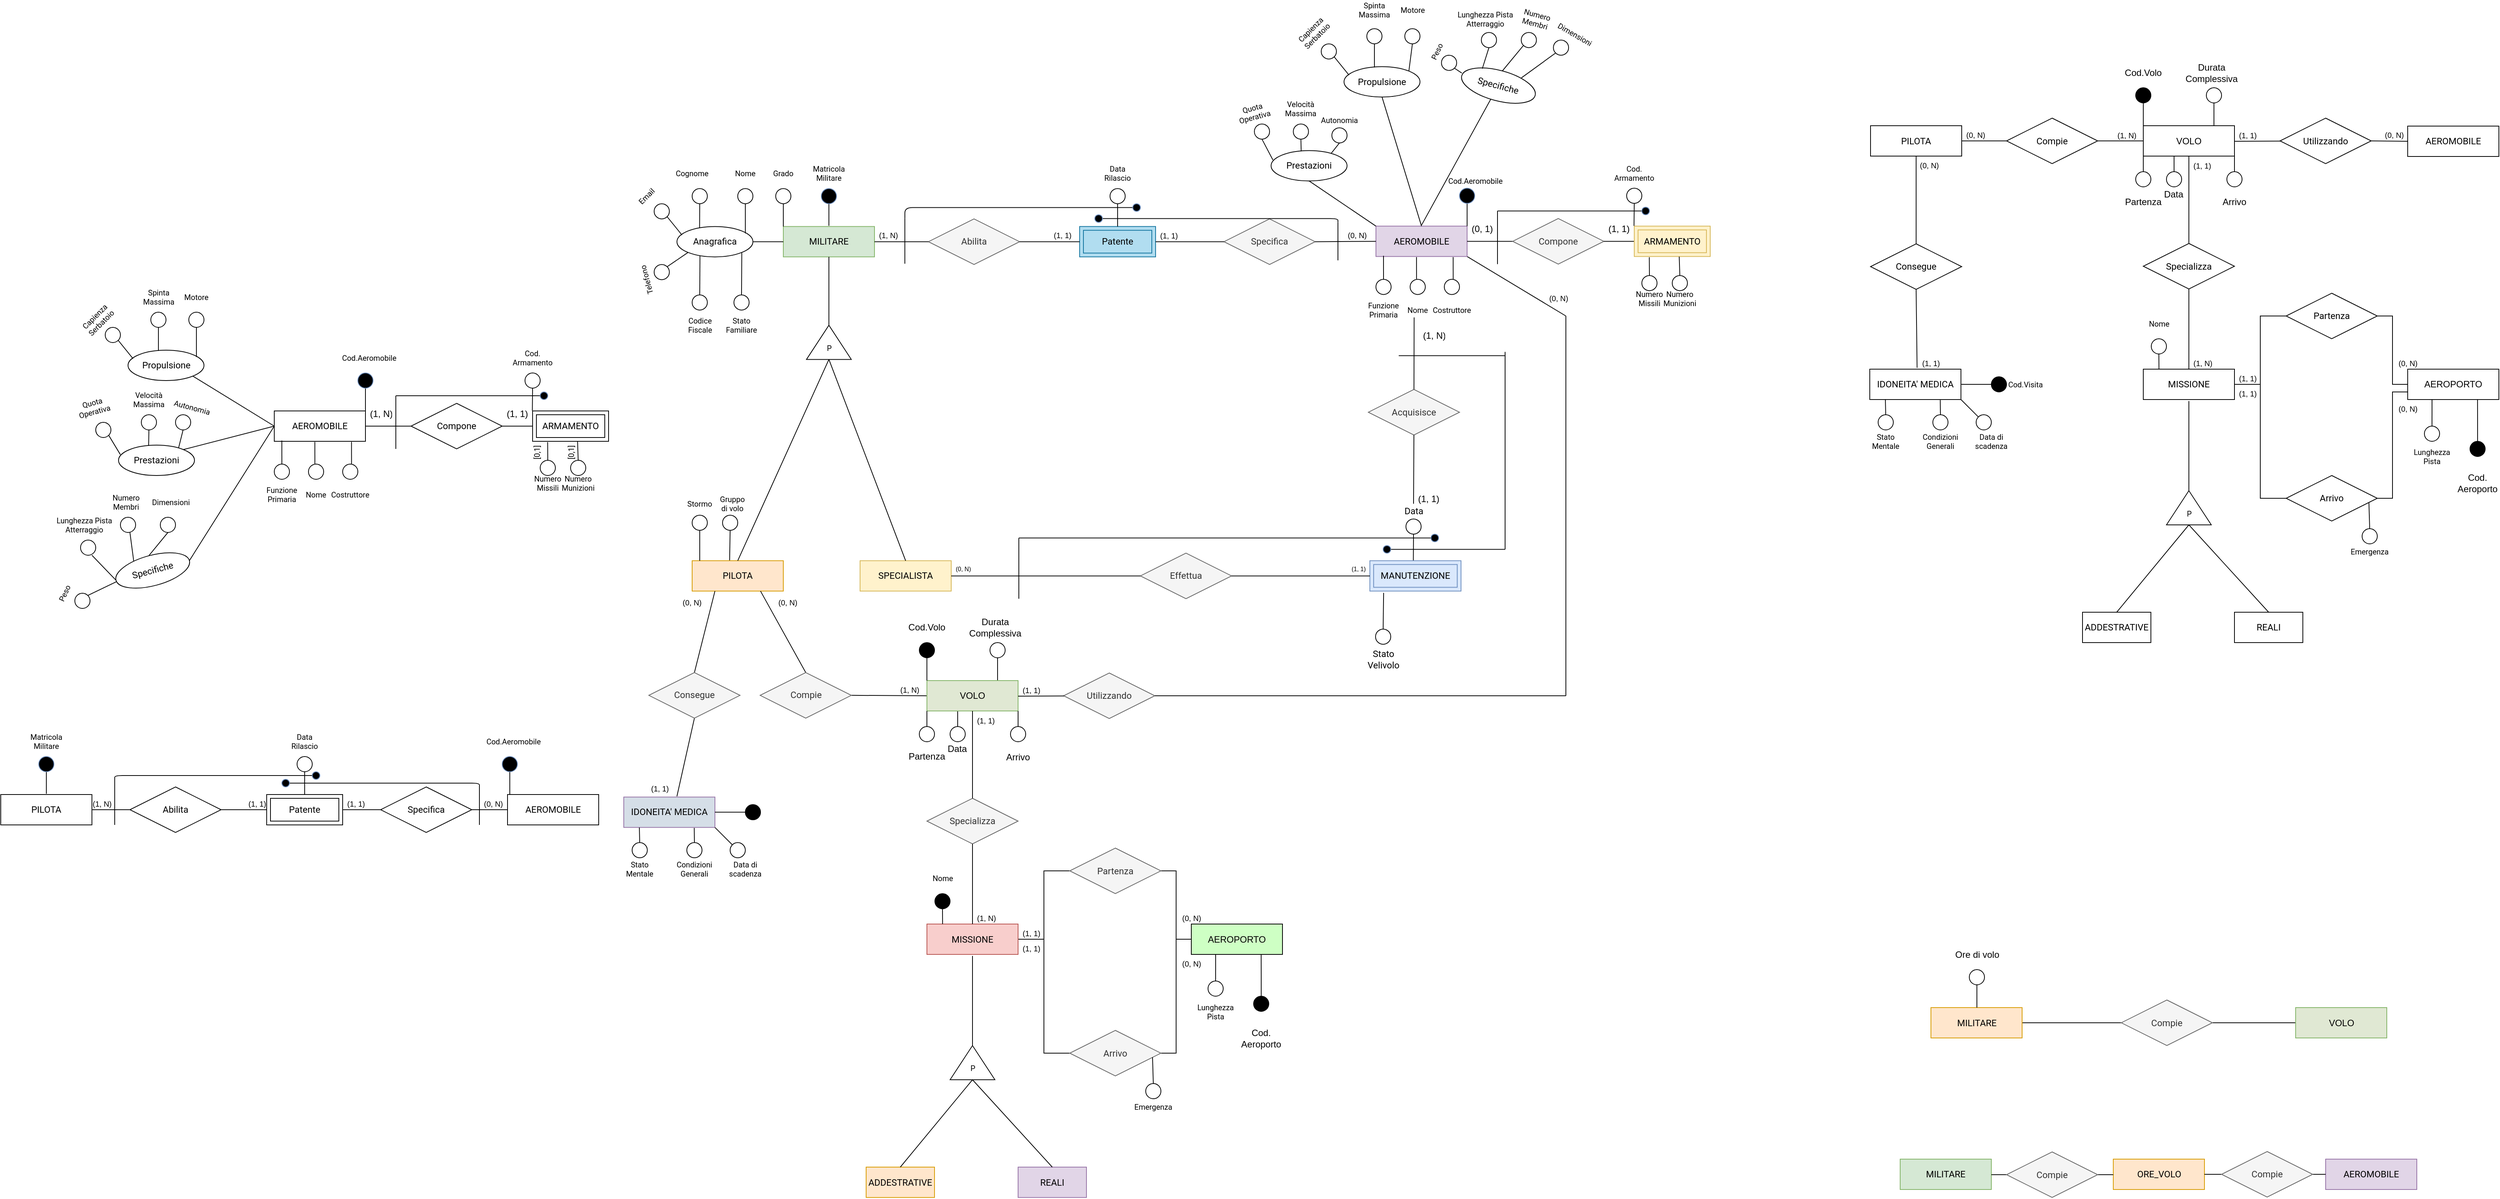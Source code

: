 <mxfile version="14.7.9" type="device"><diagram id="XzGaeUGAjrEeir0S0Brx" name="E/R"><mxGraphModel dx="1422" dy="1949" grid="1" gridSize="10" guides="1" tooltips="1" connect="1" arrows="1" fold="1" page="1" pageScale="1" pageWidth="827" pageHeight="1169" math="0" shadow="0"><root><mxCell id="0"/><mxCell id="1" parent="0"/><mxCell id="q6phacmeSD9NbHRqkvsl-2" value="MILITARE" style="whiteSpace=wrap;html=1;align=center;fontFamily=Roboto;fontSource=https%3A%2F%2Ffonts.googleapis.com%2Fcss%3Ffamily%3DRoboto;fillColor=#d5e8d4;strokeColor=#82b366;" parent="1" vertex="1"><mxGeometry x="1050" y="292.19" width="120" height="40" as="geometry"/></mxCell><mxCell id="q6phacmeSD9NbHRqkvsl-4" value="" style="endArrow=none;html=1;" parent="1" edge="1"><mxGeometry width="50" height="50" relative="1" as="geometry"><mxPoint x="1050" y="292.19" as="sourcePoint"/><mxPoint x="1050" y="262.19" as="targetPoint"/></mxGeometry></mxCell><mxCell id="q6phacmeSD9NbHRqkvsl-5" value="" style="ellipse;whiteSpace=wrap;html=1;aspect=fixed;" parent="1" vertex="1"><mxGeometry x="1040" y="242.19" width="20" height="20" as="geometry"/></mxCell><mxCell id="q6phacmeSD9NbHRqkvsl-6" value="Grado" style="text;html=1;strokeColor=none;fillColor=none;align=center;verticalAlign=middle;whiteSpace=wrap;rounded=0;fontFamily=Roboto;fontSource=https%3A%2F%2Ffonts.googleapis.com%2Fcss%3Ffamily%3DRoboto;fontSize=10;" parent="1" vertex="1"><mxGeometry x="1030" y="212.19" width="40" height="20" as="geometry"/></mxCell><mxCell id="ERHppsyjBq0RetPSGCY_-1" value="" style="endArrow=none;html=1;entryX=0.5;entryY=1;entryDx=0;entryDy=0;" parent="1" target="ERHppsyjBq0RetPSGCY_-2" edge="1"><mxGeometry width="50" height="50" relative="1" as="geometry"><mxPoint x="1110" y="291.19" as="sourcePoint"/><mxPoint x="1089" y="262.19" as="targetPoint"/></mxGeometry></mxCell><mxCell id="ERHppsyjBq0RetPSGCY_-2" value="" style="ellipse;whiteSpace=wrap;html=1;aspect=fixed;strokeColor=#6c8ebf;fillColor=#000000;" parent="1" vertex="1"><mxGeometry x="1100" y="242.19" width="20" height="20" as="geometry"/></mxCell><mxCell id="ERHppsyjBq0RetPSGCY_-4" value="&lt;div style=&quot;font-size: 10px;&quot;&gt;Matricola&lt;/div&gt;&lt;div style=&quot;font-size: 10px;&quot;&gt;Militare&lt;br style=&quot;font-size: 10px;&quot;&gt;&lt;/div&gt;" style="text;html=1;strokeColor=none;fillColor=none;align=center;verticalAlign=middle;whiteSpace=wrap;rounded=0;fontFamily=Roboto;fontSource=https%3A%2F%2Ffonts.googleapis.com%2Fcss%3Ffamily%3DRoboto;fontSize=10;" parent="1" vertex="1"><mxGeometry x="1090" y="212.19" width="40" height="20" as="geometry"/></mxCell><mxCell id="ERHppsyjBq0RetPSGCY_-6" value="Anagrafica" style="ellipse;whiteSpace=wrap;html=1;align=center;fontFamily=Roboto;fontSource=https%3A%2F%2Ffonts.googleapis.com%2Fcss%3Ffamily%3DRoboto;" parent="1" vertex="1"><mxGeometry x="910" y="292.19" width="100" height="40" as="geometry"/></mxCell><mxCell id="ERHppsyjBq0RetPSGCY_-7" value="" style="endArrow=none;html=1;exitX=0;exitY=0.5;exitDx=0;exitDy=0;entryX=1;entryY=0.5;entryDx=0;entryDy=0;" parent="1" source="q6phacmeSD9NbHRqkvsl-2" target="ERHppsyjBq0RetPSGCY_-6" edge="1"><mxGeometry width="50" height="50" relative="1" as="geometry"><mxPoint x="1060" y="302.19" as="sourcePoint"/><mxPoint x="1060" y="272.19" as="targetPoint"/></mxGeometry></mxCell><mxCell id="ERHppsyjBq0RetPSGCY_-10" value="Nome" style="text;html=1;strokeColor=none;fillColor=none;align=center;verticalAlign=middle;whiteSpace=wrap;rounded=0;fontFamily=Roboto;fontSource=https%3A%2F%2Ffonts.googleapis.com%2Fcss%3Ffamily%3DRoboto;fontSize=10;" parent="1" vertex="1"><mxGeometry x="985" y="212.19" width="30" height="20" as="geometry"/></mxCell><mxCell id="ERHppsyjBq0RetPSGCY_-11" value="Email" style="text;html=1;strokeColor=none;fillColor=none;align=center;verticalAlign=middle;whiteSpace=wrap;rounded=0;fontFamily=Roboto;fontSource=https%3A%2F%2Ffonts.googleapis.com%2Fcss%3Ffamily%3DRoboto;fontSize=10;rotation=-45;" parent="1" vertex="1"><mxGeometry x="840" y="242.19" width="60" height="20" as="geometry"/></mxCell><mxCell id="ERHppsyjBq0RetPSGCY_-13" value="Cognome" style="text;html=1;strokeColor=none;fillColor=none;align=center;verticalAlign=middle;whiteSpace=wrap;rounded=0;fontFamily=Roboto;fontSource=https%3A%2F%2Ffonts.googleapis.com%2Fcss%3Ffamily%3DRoboto;fontSize=10;rotation=0;" parent="1" vertex="1"><mxGeometry x="900" y="212.19" width="60" height="20" as="geometry"/></mxCell><mxCell id="ERHppsyjBq0RetPSGCY_-14" value="Telefono" style="text;html=1;strokeColor=none;fillColor=none;align=center;verticalAlign=middle;whiteSpace=wrap;rounded=0;fontFamily=Roboto;fontSource=https%3A%2F%2Ffonts.googleapis.com%2Fcss%3Ffamily%3DRoboto;fontSize=10;rotation=-105;" parent="1" vertex="1"><mxGeometry x="840" y="352.19" width="60" height="20" as="geometry"/></mxCell><mxCell id="ERHppsyjBq0RetPSGCY_-15" value="Codice Fiscale" style="text;html=1;strokeColor=none;fillColor=none;align=center;verticalAlign=middle;whiteSpace=wrap;rounded=0;fontFamily=Roboto;fontSource=https%3A%2F%2Ffonts.googleapis.com%2Fcss%3Ffamily%3DRoboto;fontSize=10;" parent="1" vertex="1"><mxGeometry x="907.5" y="412.19" width="65" height="20" as="geometry"/></mxCell><mxCell id="ERHppsyjBq0RetPSGCY_-17" value="Stato Familiare" style="text;html=1;strokeColor=none;fillColor=none;align=center;verticalAlign=middle;whiteSpace=wrap;rounded=0;fontFamily=Roboto;fontSource=https%3A%2F%2Ffonts.googleapis.com%2Fcss%3Ffamily%3DRoboto;fontSize=10;" parent="1" vertex="1"><mxGeometry x="965" y="412.19" width="60" height="20" as="geometry"/></mxCell><mxCell id="ERHppsyjBq0RetPSGCY_-19" value="" style="endArrow=none;html=1;" parent="1" edge="1"><mxGeometry width="50" height="50" relative="1" as="geometry"><mxPoint x="1000" y="301.19" as="sourcePoint"/><mxPoint x="1000" y="262.19" as="targetPoint"/></mxGeometry></mxCell><mxCell id="ERHppsyjBq0RetPSGCY_-20" value="" style="ellipse;whiteSpace=wrap;html=1;aspect=fixed;" parent="1" vertex="1"><mxGeometry x="990" y="242.19" width="20" height="20" as="geometry"/></mxCell><mxCell id="ERHppsyjBq0RetPSGCY_-23" value="" style="endArrow=none;html=1;exitX=0.298;exitY=0.038;exitDx=0;exitDy=0;exitPerimeter=0;" parent="1" source="ERHppsyjBq0RetPSGCY_-6" edge="1"><mxGeometry width="50" height="50" relative="1" as="geometry"><mxPoint x="940" y="292.19" as="sourcePoint"/><mxPoint x="940" y="262.19" as="targetPoint"/></mxGeometry></mxCell><mxCell id="ERHppsyjBq0RetPSGCY_-24" value="" style="ellipse;whiteSpace=wrap;html=1;aspect=fixed;" parent="1" vertex="1"><mxGeometry x="930" y="242.19" width="20" height="20" as="geometry"/></mxCell><mxCell id="ERHppsyjBq0RetPSGCY_-26" value="" style="ellipse;whiteSpace=wrap;html=1;aspect=fixed;" parent="1" vertex="1"><mxGeometry x="880" y="262.19" width="20" height="20" as="geometry"/></mxCell><mxCell id="ERHppsyjBq0RetPSGCY_-27" value="" style="ellipse;whiteSpace=wrap;html=1;aspect=fixed;" parent="1" vertex="1"><mxGeometry x="880" y="342.19" width="20" height="20" as="geometry"/></mxCell><mxCell id="ERHppsyjBq0RetPSGCY_-28" value="" style="ellipse;whiteSpace=wrap;html=1;aspect=fixed;" parent="1" vertex="1"><mxGeometry x="930" y="382.19" width="20" height="20" as="geometry"/></mxCell><mxCell id="ERHppsyjBq0RetPSGCY_-29" value="" style="ellipse;whiteSpace=wrap;html=1;aspect=fixed;" parent="1" vertex="1"><mxGeometry x="985" y="382.19" width="20" height="20" as="geometry"/></mxCell><mxCell id="ERHppsyjBq0RetPSGCY_-31" value="" style="endArrow=none;html=1;exitX=0.066;exitY=0.28;exitDx=0;exitDy=0;exitPerimeter=0;entryX=1;entryY=1;entryDx=0;entryDy=0;" parent="1" source="ERHppsyjBq0RetPSGCY_-6" target="ERHppsyjBq0RetPSGCY_-26" edge="1"><mxGeometry width="50" height="50" relative="1" as="geometry"><mxPoint x="949.8" y="303.71" as="sourcePoint"/><mxPoint x="950" y="272.19" as="targetPoint"/></mxGeometry></mxCell><mxCell id="ERHppsyjBq0RetPSGCY_-32" value="" style="endArrow=none;html=1;exitX=0;exitY=1;exitDx=0;exitDy=0;entryX=1;entryY=0;entryDx=0;entryDy=0;" parent="1" source="ERHppsyjBq0RetPSGCY_-6" target="ERHppsyjBq0RetPSGCY_-27" edge="1"><mxGeometry width="50" height="50" relative="1" as="geometry"><mxPoint x="926.6" y="313.39" as="sourcePoint"/><mxPoint x="907.071" y="289.261" as="targetPoint"/></mxGeometry></mxCell><mxCell id="ERHppsyjBq0RetPSGCY_-33" value="" style="endArrow=none;html=1;exitX=0.303;exitY=0.958;exitDx=0;exitDy=0;entryX=0.5;entryY=0;entryDx=0;entryDy=0;exitPerimeter=0;" parent="1" source="ERHppsyjBq0RetPSGCY_-6" target="ERHppsyjBq0RetPSGCY_-28" edge="1"><mxGeometry width="50" height="50" relative="1" as="geometry"><mxPoint x="934.645" y="336.332" as="sourcePoint"/><mxPoint x="907.071" y="355.119" as="targetPoint"/></mxGeometry></mxCell><mxCell id="ERHppsyjBq0RetPSGCY_-34" value="" style="endArrow=none;html=1;exitX=1;exitY=1;exitDx=0;exitDy=0;" parent="1" source="ERHppsyjBq0RetPSGCY_-6" edge="1"><mxGeometry width="50" height="50" relative="1" as="geometry"><mxPoint x="950.3" y="340.51" as="sourcePoint"/><mxPoint x="995" y="382.19" as="targetPoint"/></mxGeometry></mxCell><mxCell id="ERHppsyjBq0RetPSGCY_-38" value="" style="endArrow=none;html=1;entryX=0.411;entryY=-0.002;entryDx=0;entryDy=0;exitX=0.5;exitY=1;exitDx=0;exitDy=0;entryPerimeter=0;" parent="1" source="ERHppsyjBq0RetPSGCY_-39" target="vPgx4IZPAEduPucDdnod-40" edge="1"><mxGeometry width="50" height="50" relative="1" as="geometry"><mxPoint x="1100" y="497.19" as="sourcePoint"/><mxPoint x="1050" y="477.19" as="targetPoint"/></mxGeometry></mxCell><mxCell id="ERHppsyjBq0RetPSGCY_-39" value="" style="ellipse;whiteSpace=wrap;html=1;aspect=fixed;" parent="1" vertex="1"><mxGeometry x="970" y="672.19" width="20" height="20" as="geometry"/></mxCell><mxCell id="ERHppsyjBq0RetPSGCY_-41" value="Gruppo di volo" style="text;html=1;strokeColor=none;fillColor=none;align=center;verticalAlign=middle;whiteSpace=wrap;rounded=0;fontSize=10;fontFamily=Roboto;fontSource=https%3A%2F%2Ffonts.googleapis.com%2Fcss%3Ffamily%3DRoboto;" parent="1" vertex="1"><mxGeometry x="962.5" y="647.19" width="40" height="20" as="geometry"/></mxCell><mxCell id="ERHppsyjBq0RetPSGCY_-42" value="AEROMOBILE" style="whiteSpace=wrap;html=1;align=center;fontFamily=Roboto;fontSource=https%3A%2F%2Ffonts.googleapis.com%2Fcss%3Ffamily%3DRoboto;" parent="1" vertex="1"><mxGeometry x="380" y="535" width="120" height="40" as="geometry"/></mxCell><mxCell id="ERHppsyjBq0RetPSGCY_-44" value="" style="ellipse;whiteSpace=wrap;html=1;aspect=fixed;fontFamily=Roboto;fontSource=https%3A%2F%2Ffonts.googleapis.com%2Fcss%3Ffamily%3DRoboto;" parent="1" vertex="1"><mxGeometry x="425" y="605" width="20" height="20" as="geometry"/></mxCell><mxCell id="ERHppsyjBq0RetPSGCY_-47" value="Funzione Primaria" style="text;html=1;strokeColor=none;fillColor=none;align=center;verticalAlign=middle;whiteSpace=wrap;rounded=0;fontSize=10;fontFamily=Roboto;fontSource=https%3A%2F%2Ffonts.googleapis.com%2Fcss%3Ffamily%3DRoboto;" parent="1" vertex="1"><mxGeometry x="365" y="635" width="50" height="20" as="geometry"/></mxCell><mxCell id="ERHppsyjBq0RetPSGCY_-48" value="Nome" style="text;html=1;strokeColor=none;fillColor=none;align=center;verticalAlign=middle;whiteSpace=wrap;rounded=0;fontSize=10;fontFamily=Roboto;fontSource=https%3A%2F%2Ffonts.googleapis.com%2Fcss%3Ffamily%3DRoboto;" parent="1" vertex="1"><mxGeometry x="415" y="635" width="40" height="20" as="geometry"/></mxCell><mxCell id="ERHppsyjBq0RetPSGCY_-50" value="" style="ellipse;whiteSpace=wrap;html=1;aspect=fixed;fontFamily=Roboto;fontSource=https%3A%2F%2Ffonts.googleapis.com%2Fcss%3Ffamily%3DRoboto;" parent="1" vertex="1"><mxGeometry x="470" y="605" width="20" height="20" as="geometry"/></mxCell><mxCell id="ERHppsyjBq0RetPSGCY_-53" value="" style="ellipse;whiteSpace=wrap;html=1;aspect=fixed;fontFamily=Roboto;fontSource=https%3A%2F%2Ffonts.googleapis.com%2Fcss%3Ffamily%3DRoboto;" parent="1" vertex="1"><mxGeometry x="380" y="605" width="20" height="20" as="geometry"/></mxCell><mxCell id="ERHppsyjBq0RetPSGCY_-54" value="Costruttore" style="text;html=1;strokeColor=none;fillColor=none;align=center;verticalAlign=middle;whiteSpace=wrap;rounded=0;fontSize=10;fontFamily=Roboto;fontSource=https%3A%2F%2Ffonts.googleapis.com%2Fcss%3Ffamily%3DRoboto;" parent="1" vertex="1"><mxGeometry x="455" y="635" width="50" height="20" as="geometry"/></mxCell><mxCell id="ERHppsyjBq0RetPSGCY_-55" value="" style="ellipse;whiteSpace=wrap;html=1;aspect=fixed;fontFamily=Roboto;fontSource=https%3A%2F%2Ffonts.googleapis.com%2Fcss%3Ffamily%3DRoboto;" parent="1" vertex="1"><mxGeometry x="177.5" y="675" width="20" height="20" as="geometry"/></mxCell><mxCell id="ERHppsyjBq0RetPSGCY_-56" value="&lt;div&gt;Numero&lt;/div&gt;&lt;div&gt;Membri&lt;/div&gt;" style="text;html=1;strokeColor=none;fillColor=none;align=center;verticalAlign=middle;whiteSpace=wrap;rounded=0;fontSize=10;fontFamily=Roboto;fontSource=https%3A%2F%2Ffonts.googleapis.com%2Fcss%3Ffamily%3DRoboto;" parent="1" vertex="1"><mxGeometry x="165" y="645" width="40" height="20" as="geometry"/></mxCell><mxCell id="ERHppsyjBq0RetPSGCY_-57" value="" style="ellipse;whiteSpace=wrap;html=1;aspect=fixed;fontFamily=Roboto;fontSource=https%3A%2F%2Ffonts.googleapis.com%2Fcss%3Ffamily%3DRoboto;" parent="1" vertex="1"><mxGeometry x="230" y="675" width="20" height="20" as="geometry"/></mxCell><mxCell id="ERHppsyjBq0RetPSGCY_-58" value="" style="ellipse;whiteSpace=wrap;html=1;aspect=fixed;fontFamily=Roboto;fontSource=https%3A%2F%2Ffonts.googleapis.com%2Fcss%3Ffamily%3DRoboto;" parent="1" vertex="1"><mxGeometry x="117.5" y="775" width="20" height="20" as="geometry"/></mxCell><mxCell id="ERHppsyjBq0RetPSGCY_-59" value="Dimensioni" style="text;html=1;strokeColor=none;fillColor=none;align=center;verticalAlign=middle;whiteSpace=wrap;rounded=0;fontSize=10;fontFamily=Roboto;fontSource=https%3A%2F%2Ffonts.googleapis.com%2Fcss%3Ffamily%3DRoboto;" parent="1" vertex="1"><mxGeometry x="220" y="645" width="47.5" height="20" as="geometry"/></mxCell><mxCell id="ERHppsyjBq0RetPSGCY_-60" value="Peso" style="text;html=1;strokeColor=none;fillColor=none;align=center;verticalAlign=middle;whiteSpace=wrap;rounded=0;fontSize=10;fontFamily=Roboto;fontSource=https%3A%2F%2Ffonts.googleapis.com%2Fcss%3Ffamily%3DRoboto;rotation=-65;" parent="1" vertex="1"><mxGeometry x="80" y="765" width="47.5" height="20" as="geometry"/></mxCell><mxCell id="ERHppsyjBq0RetPSGCY_-62" value="" style="endArrow=none;html=1;entryX=0.422;entryY=-0.013;entryDx=0;entryDy=0;exitX=0.445;exitY=1.02;exitDx=0;exitDy=0;fontFamily=Roboto;fontSource=https%3A%2F%2Ffonts.googleapis.com%2Fcss%3Ffamily%3DRoboto;exitPerimeter=0;entryPerimeter=0;" parent="1" source="ERHppsyjBq0RetPSGCY_-42" target="ERHppsyjBq0RetPSGCY_-44" edge="1"><mxGeometry width="50" height="50" relative="1" as="geometry"><mxPoint x="347.5" y="555" as="sourcePoint"/><mxPoint x="347.5" y="525" as="targetPoint"/></mxGeometry></mxCell><mxCell id="ERHppsyjBq0RetPSGCY_-63" value="" style="endArrow=none;html=1;exitX=0.29;exitY=0.05;exitDx=0;exitDy=0;fontFamily=Roboto;fontSource=https%3A%2F%2Ffonts.googleapis.com%2Fcss%3Ffamily%3DRoboto;exitPerimeter=0;" parent="1" source="ozkwUsbhP7xdMkhpcUxX-1" edge="1"><mxGeometry width="50" height="50" relative="1" as="geometry"><mxPoint x="390" y="565" as="sourcePoint"/><mxPoint x="190" y="695" as="targetPoint"/></mxGeometry></mxCell><mxCell id="ERHppsyjBq0RetPSGCY_-64" value="" style="endArrow=none;html=1;exitX=0.847;exitY=1.02;exitDx=0;exitDy=0;exitPerimeter=0;fontFamily=Roboto;fontSource=https%3A%2F%2Ffonts.googleapis.com%2Fcss%3Ffamily%3DRoboto;entryX=0.585;entryY=-0.008;entryDx=0;entryDy=0;entryPerimeter=0;" parent="1" source="ERHppsyjBq0RetPSGCY_-42" target="ERHppsyjBq0RetPSGCY_-50" edge="1"><mxGeometry width="50" height="50" relative="1" as="geometry"><mxPoint x="390" y="545" as="sourcePoint"/><mxPoint x="480" y="600" as="targetPoint"/></mxGeometry></mxCell><mxCell id="ERHppsyjBq0RetPSGCY_-65" value="" style="endArrow=none;html=1;entryX=0.5;entryY=0;entryDx=0;entryDy=0;fontFamily=Roboto;fontSource=https%3A%2F%2Ffonts.googleapis.com%2Fcss%3Ffamily%3DRoboto;exitX=0.083;exitY=0.975;exitDx=0;exitDy=0;exitPerimeter=0;" parent="1" source="ERHppsyjBq0RetPSGCY_-42" target="ERHppsyjBq0RetPSGCY_-53" edge="1"><mxGeometry width="50" height="50" relative="1" as="geometry"><mxPoint x="490" y="536" as="sourcePoint"/><mxPoint x="445" y="515" as="targetPoint"/></mxGeometry></mxCell><mxCell id="ERHppsyjBq0RetPSGCY_-66" value="" style="endArrow=none;html=1;entryX=0.5;entryY=1;entryDx=0;entryDy=0;fontFamily=Roboto;fontSource=https%3A%2F%2Ffonts.googleapis.com%2Fcss%3Ffamily%3DRoboto;exitX=0.5;exitY=0;exitDx=0;exitDy=0;" parent="1" source="ozkwUsbhP7xdMkhpcUxX-1" target="ERHppsyjBq0RetPSGCY_-57" edge="1"><mxGeometry width="50" height="50" relative="1" as="geometry"><mxPoint x="435" y="595" as="sourcePoint"/><mxPoint x="390" y="625" as="targetPoint"/></mxGeometry></mxCell><mxCell id="ERHppsyjBq0RetPSGCY_-67" value="" style="endArrow=none;html=1;entryX=1;entryY=0;entryDx=0;entryDy=0;fontFamily=Roboto;fontSource=https%3A%2F%2Ffonts.googleapis.com%2Fcss%3Ffamily%3DRoboto;exitX=1;exitY=0;exitDx=0;exitDy=0;" parent="1" source="ozkwUsbhP7xdMkhpcUxX-1" target="ERHppsyjBq0RetPSGCY_-58" edge="1"><mxGeometry width="50" height="50" relative="1" as="geometry"><mxPoint x="490" y="575" as="sourcePoint"/><mxPoint x="445" y="605" as="targetPoint"/></mxGeometry></mxCell><mxCell id="ERHppsyjBq0RetPSGCY_-68" value="Propulsione" style="ellipse;whiteSpace=wrap;html=1;align=center;fontFamily=Roboto;fontSource=https%3A%2F%2Ffonts.googleapis.com%2Fcss%3Ffamily%3DRoboto;" parent="1" vertex="1"><mxGeometry x="187.5" y="455" width="100" height="40" as="geometry"/></mxCell><mxCell id="ERHppsyjBq0RetPSGCY_-69" value="Motore" style="text;html=1;strokeColor=none;fillColor=none;align=center;verticalAlign=middle;whiteSpace=wrap;rounded=0;fontFamily=Roboto;fontSource=https%3A%2F%2Ffonts.googleapis.com%2Fcss%3Ffamily%3DRoboto;fontSize=10;" parent="1" vertex="1"><mxGeometry x="260" y="375" width="35" height="20" as="geometry"/></mxCell><mxCell id="ERHppsyjBq0RetPSGCY_-70" value="&lt;div&gt;Capienza&lt;/div&gt;&lt;div&gt;Serbatoio&lt;br&gt;&lt;/div&gt;" style="text;html=1;strokeColor=none;fillColor=none;align=center;verticalAlign=middle;whiteSpace=wrap;rounded=0;fontFamily=Roboto;fontSource=https%3A%2F%2Ffonts.googleapis.com%2Fcss%3Ffamily%3DRoboto;fontSize=10;rotation=-45;" parent="1" vertex="1"><mxGeometry x="117.5" y="405" width="60" height="20" as="geometry"/></mxCell><mxCell id="ERHppsyjBq0RetPSGCY_-71" value="&lt;div&gt;Spinta&lt;/div&gt;&lt;div&gt;Massima&lt;br&gt;&lt;/div&gt;" style="text;html=1;strokeColor=none;fillColor=none;align=center;verticalAlign=middle;whiteSpace=wrap;rounded=0;fontFamily=Roboto;fontSource=https%3A%2F%2Ffonts.googleapis.com%2Fcss%3Ffamily%3DRoboto;fontSize=10;rotation=0;" parent="1" vertex="1"><mxGeometry x="197.5" y="375" width="60" height="20" as="geometry"/></mxCell><mxCell id="ERHppsyjBq0RetPSGCY_-74" value="" style="endArrow=none;html=1;fontFamily=Roboto;fontSource=https%3A%2F%2Ffonts.googleapis.com%2Fcss%3Ffamily%3DRoboto;" parent="1" edge="1"><mxGeometry width="50" height="50" relative="1" as="geometry"><mxPoint x="277.5" y="464.0" as="sourcePoint"/><mxPoint x="277.5" y="425" as="targetPoint"/></mxGeometry></mxCell><mxCell id="ERHppsyjBq0RetPSGCY_-75" value="" style="ellipse;whiteSpace=wrap;html=1;aspect=fixed;fontFamily=Roboto;fontSource=https%3A%2F%2Ffonts.googleapis.com%2Fcss%3Ffamily%3DRoboto;" parent="1" vertex="1"><mxGeometry x="267.5" y="405" width="20" height="20" as="geometry"/></mxCell><mxCell id="ERHppsyjBq0RetPSGCY_-76" value="" style="endArrow=none;html=1;exitX=0.4;exitY=0.025;exitDx=0;exitDy=0;exitPerimeter=0;entryX=0.5;entryY=1;entryDx=0;entryDy=0;fontFamily=Roboto;fontSource=https%3A%2F%2Ffonts.googleapis.com%2Fcss%3Ffamily%3DRoboto;" parent="1" source="ERHppsyjBq0RetPSGCY_-68" target="ERHppsyjBq0RetPSGCY_-77" edge="1"><mxGeometry width="50" height="50" relative="1" as="geometry"><mxPoint x="217.5" y="455" as="sourcePoint"/><mxPoint x="217.5" y="425" as="targetPoint"/></mxGeometry></mxCell><mxCell id="ERHppsyjBq0RetPSGCY_-77" value="" style="ellipse;whiteSpace=wrap;html=1;aspect=fixed;fontFamily=Roboto;fontSource=https%3A%2F%2Ffonts.googleapis.com%2Fcss%3Ffamily%3DRoboto;" parent="1" vertex="1"><mxGeometry x="217.5" y="405" width="20" height="20" as="geometry"/></mxCell><mxCell id="ERHppsyjBq0RetPSGCY_-78" value="" style="ellipse;whiteSpace=wrap;html=1;aspect=fixed;fontFamily=Roboto;fontSource=https%3A%2F%2Ffonts.googleapis.com%2Fcss%3Ffamily%3DRoboto;" parent="1" vertex="1"><mxGeometry x="157.5" y="425" width="20" height="20" as="geometry"/></mxCell><mxCell id="ERHppsyjBq0RetPSGCY_-82" value="" style="endArrow=none;html=1;exitX=0.066;exitY=0.28;exitDx=0;exitDy=0;exitPerimeter=0;entryX=1;entryY=1;entryDx=0;entryDy=0;fontFamily=Roboto;fontSource=https%3A%2F%2Ffonts.googleapis.com%2Fcss%3Ffamily%3DRoboto;" parent="1" source="ERHppsyjBq0RetPSGCY_-68" target="ERHppsyjBq0RetPSGCY_-78" edge="1"><mxGeometry width="50" height="50" relative="1" as="geometry"><mxPoint x="227.3" y="466.52" as="sourcePoint"/><mxPoint x="227.5" y="435" as="targetPoint"/></mxGeometry></mxCell><mxCell id="ERHppsyjBq0RetPSGCY_-86" value="" style="endArrow=none;html=1;exitX=0;exitY=0.5;exitDx=0;exitDy=0;entryX=1;entryY=1;entryDx=0;entryDy=0;fontFamily=Roboto;fontSource=https%3A%2F%2Ffonts.googleapis.com%2Fcss%3Ffamily%3DRoboto;" parent="1" source="ERHppsyjBq0RetPSGCY_-42" target="ERHppsyjBq0RetPSGCY_-68" edge="1"><mxGeometry width="50" height="50" relative="1" as="geometry"><mxPoint x="300" y="524" as="sourcePoint"/><mxPoint x="300" y="485" as="targetPoint"/></mxGeometry></mxCell><mxCell id="ERHppsyjBq0RetPSGCY_-87" value="Prestazioni" style="ellipse;whiteSpace=wrap;html=1;align=center;fontFamily=Roboto;fontSource=https%3A%2F%2Ffonts.googleapis.com%2Fcss%3Ffamily%3DRoboto;" parent="1" vertex="1"><mxGeometry x="175" y="580" width="100" height="40" as="geometry"/></mxCell><mxCell id="ERHppsyjBq0RetPSGCY_-88" value="" style="endArrow=none;html=1;exitX=0;exitY=0.5;exitDx=0;exitDy=0;entryX=1;entryY=0;entryDx=0;entryDy=0;fontFamily=Roboto;fontSource=https%3A%2F%2Ffonts.googleapis.com%2Fcss%3Ffamily%3DRoboto;" parent="1" source="ERHppsyjBq0RetPSGCY_-42" target="ERHppsyjBq0RetPSGCY_-87" edge="1"><mxGeometry width="50" height="50" relative="1" as="geometry"><mxPoint x="380" y="575" as="sourcePoint"/><mxPoint x="295.254" y="559.183" as="targetPoint"/></mxGeometry></mxCell><mxCell id="ERHppsyjBq0RetPSGCY_-89" value="" style="ellipse;whiteSpace=wrap;html=1;aspect=fixed;fontFamily=Roboto;fontSource=https%3A%2F%2Ffonts.googleapis.com%2Fcss%3Ffamily%3DRoboto;" parent="1" vertex="1"><mxGeometry x="205" y="540" width="20" height="20" as="geometry"/></mxCell><mxCell id="ERHppsyjBq0RetPSGCY_-90" value="" style="ellipse;whiteSpace=wrap;html=1;aspect=fixed;fontFamily=Roboto;fontSource=https%3A%2F%2Ffonts.googleapis.com%2Fcss%3Ffamily%3DRoboto;" parent="1" vertex="1"><mxGeometry x="250" y="540" width="20" height="20" as="geometry"/></mxCell><mxCell id="ERHppsyjBq0RetPSGCY_-91" value="" style="ellipse;whiteSpace=wrap;html=1;aspect=fixed;fontFamily=Roboto;fontSource=https%3A%2F%2Ffonts.googleapis.com%2Fcss%3Ffamily%3DRoboto;" parent="1" vertex="1"><mxGeometry x="145" y="550" width="20" height="20" as="geometry"/></mxCell><mxCell id="ERHppsyjBq0RetPSGCY_-92" value="&lt;div&gt;Velocità&lt;/div&gt;&lt;div&gt;Massima&lt;br&gt;&lt;/div&gt;" style="text;html=1;strokeColor=none;fillColor=none;align=center;verticalAlign=middle;whiteSpace=wrap;rounded=0;fontFamily=Roboto;fontSource=https%3A%2F%2Ffonts.googleapis.com%2Fcss%3Ffamily%3DRoboto;fontSize=10;" parent="1" vertex="1"><mxGeometry x="191.25" y="510" width="47.5" height="20" as="geometry"/></mxCell><mxCell id="ERHppsyjBq0RetPSGCY_-93" value="Quota Operativa" style="text;html=1;strokeColor=none;fillColor=none;align=center;verticalAlign=middle;whiteSpace=wrap;rounded=0;fontFamily=Roboto;fontSource=https%3A%2F%2Ffonts.googleapis.com%2Fcss%3Ffamily%3DRoboto;fontSize=10;rotation=-15;" parent="1" vertex="1"><mxGeometry x="117.5" y="520" width="47.5" height="20" as="geometry"/></mxCell><mxCell id="ERHppsyjBq0RetPSGCY_-94" value="Autonomia" style="text;html=1;strokeColor=none;fillColor=none;align=center;verticalAlign=middle;whiteSpace=wrap;rounded=0;fontFamily=Roboto;fontSource=https%3A%2F%2Ffonts.googleapis.com%2Fcss%3Ffamily%3DRoboto;fontSize=10;rotation=15;" parent="1" vertex="1"><mxGeometry x="247.5" y="520" width="47.5" height="20" as="geometry"/></mxCell><mxCell id="ERHppsyjBq0RetPSGCY_-95" value="" style="endArrow=none;html=1;exitX=0.396;exitY=0.025;exitDx=0;exitDy=0;exitPerimeter=0;entryX=0.5;entryY=1;entryDx=0;entryDy=0;fontFamily=Roboto;fontSource=https%3A%2F%2Ffonts.googleapis.com%2Fcss%3Ffamily%3DRoboto;" parent="1" source="ERHppsyjBq0RetPSGCY_-87" target="ERHppsyjBq0RetPSGCY_-89" edge="1"><mxGeometry width="50" height="50" relative="1" as="geometry"><mxPoint x="225" y="471" as="sourcePoint"/><mxPoint x="225" y="440" as="targetPoint"/></mxGeometry></mxCell><mxCell id="ERHppsyjBq0RetPSGCY_-96" value="" style="endArrow=none;html=1;exitX=0.79;exitY=0.096;exitDx=0;exitDy=0;exitPerimeter=0;entryX=0.5;entryY=1;entryDx=0;entryDy=0;fontFamily=Roboto;fontSource=https%3A%2F%2Ffonts.googleapis.com%2Fcss%3Ffamily%3DRoboto;" parent="1" source="ERHppsyjBq0RetPSGCY_-87" target="ERHppsyjBq0RetPSGCY_-90" edge="1"><mxGeometry width="50" height="50" relative="1" as="geometry"><mxPoint x="224.6" y="591" as="sourcePoint"/><mxPoint x="225" y="570" as="targetPoint"/></mxGeometry></mxCell><mxCell id="ERHppsyjBq0RetPSGCY_-97" value="" style="endArrow=none;html=1;exitX=0.024;exitY=0.311;exitDx=0;exitDy=0;exitPerimeter=0;entryX=1;entryY=1;entryDx=0;entryDy=0;fontFamily=Roboto;fontSource=https%3A%2F%2Ffonts.googleapis.com%2Fcss%3Ffamily%3DRoboto;" parent="1" source="ERHppsyjBq0RetPSGCY_-87" target="ERHppsyjBq0RetPSGCY_-91" edge="1"><mxGeometry width="50" height="50" relative="1" as="geometry"><mxPoint x="264" y="593.84" as="sourcePoint"/><mxPoint x="270" y="570" as="targetPoint"/></mxGeometry></mxCell><mxCell id="ERHppsyjBq0RetPSGCY_-98" value="" style="endArrow=none;html=1;fontFamily=Roboto;fontSource=https%3A%2F%2Ffonts.googleapis.com%2Fcss%3Ffamily%3DRoboto;fontSize=10;exitX=1;exitY=0;exitDx=0;exitDy=0;" parent="1" source="ERHppsyjBq0RetPSGCY_-42" edge="1"><mxGeometry width="50" height="50" relative="1" as="geometry"><mxPoint x="630" y="625" as="sourcePoint"/><mxPoint x="500" y="502" as="targetPoint"/></mxGeometry></mxCell><mxCell id="ERHppsyjBq0RetPSGCY_-99" value="" style="ellipse;whiteSpace=wrap;html=1;aspect=fixed;strokeColor=#6c8ebf;fillColor=#000000;fontFamily=Roboto;fontSource=https%3A%2F%2Ffonts.googleapis.com%2Fcss%3Ffamily%3DRoboto;fontSize=10;" parent="1" vertex="1"><mxGeometry x="490" y="485" width="20" height="20" as="geometry"/></mxCell><mxCell id="ERHppsyjBq0RetPSGCY_-100" value="Cod.Aeromobile" style="text;html=1;strokeColor=none;fillColor=none;align=center;verticalAlign=middle;whiteSpace=wrap;rounded=0;fontFamily=Roboto;fontSource=https%3A%2F%2Ffonts.googleapis.com%2Fcss%3Ffamily%3DRoboto;fontSize=10;" parent="1" vertex="1"><mxGeometry x="470" y="455" width="70" height="20" as="geometry"/></mxCell><mxCell id="ERHppsyjBq0RetPSGCY_-101" value="" style="ellipse;whiteSpace=wrap;html=1;aspect=fixed;fontFamily=Roboto;fontSource=https%3A%2F%2Ffonts.googleapis.com%2Fcss%3Ffamily%3DRoboto;" parent="1" vertex="1"><mxGeometry x="125" y="705" width="20" height="20" as="geometry"/></mxCell><mxCell id="ERHppsyjBq0RetPSGCY_-102" value="" style="endArrow=none;html=1;fontFamily=Roboto;fontSource=https%3A%2F%2Ffonts.googleapis.com%2Fcss%3Ffamily%3DRoboto;fontSize=10;exitX=0;exitY=0.5;exitDx=0;exitDy=0;" parent="1" source="ozkwUsbhP7xdMkhpcUxX-1" edge="1"><mxGeometry width="50" height="50" relative="1" as="geometry"><mxPoint x="510" y="545" as="sourcePoint"/><mxPoint x="140" y="725" as="targetPoint"/></mxGeometry></mxCell><mxCell id="ERHppsyjBq0RetPSGCY_-103" value="&lt;div&gt;Lunghezza Pista &lt;br&gt;&lt;/div&gt;&lt;div&gt;Atterraggio&lt;br&gt;&lt;/div&gt;" style="text;html=1;strokeColor=none;fillColor=none;align=center;verticalAlign=middle;whiteSpace=wrap;rounded=0;fontSize=10;fontFamily=Roboto;fontSource=https%3A%2F%2Ffonts.googleapis.com%2Fcss%3Ffamily%3DRoboto;" parent="1" vertex="1"><mxGeometry x="90" y="675" width="80" height="20" as="geometry"/></mxCell><mxCell id="ozkwUsbhP7xdMkhpcUxX-1" value="Specifiche" style="ellipse;whiteSpace=wrap;html=1;align=center;fontFamily=Roboto;fontSource=https%3A%2F%2Ffonts.googleapis.com%2Fcss%3Ffamily%3DRoboto;rotation=-15;" parent="1" vertex="1"><mxGeometry x="170" y="725" width="100" height="40" as="geometry"/></mxCell><mxCell id="ozkwUsbhP7xdMkhpcUxX-3" value="" style="endArrow=none;html=1;exitX=0;exitY=0.5;exitDx=0;exitDy=0;fontFamily=Roboto;fontSource=https%3A%2F%2Ffonts.googleapis.com%2Fcss%3Ffamily%3DRoboto;entryX=1;entryY=0.5;entryDx=0;entryDy=0;" parent="1" source="ERHppsyjBq0RetPSGCY_-42" target="ozkwUsbhP7xdMkhpcUxX-1" edge="1"><mxGeometry width="50" height="50" relative="1" as="geometry"><mxPoint x="390" y="565" as="sourcePoint"/><mxPoint x="270" y="745" as="targetPoint"/></mxGeometry></mxCell><mxCell id="ozkwUsbhP7xdMkhpcUxX-4" value="" style="endArrow=none;html=1;exitX=1;exitY=0.5;exitDx=0;exitDy=0;fontFamily=Roboto;fontSource=https%3A%2F%2Ffonts.googleapis.com%2Fcss%3Ffamily%3DRoboto;" parent="1" source="ERHppsyjBq0RetPSGCY_-42" edge="1"><mxGeometry width="50" height="50" relative="1" as="geometry"><mxPoint x="390" y="565" as="sourcePoint"/><mxPoint x="560" y="555" as="targetPoint"/></mxGeometry></mxCell><mxCell id="ozkwUsbhP7xdMkhpcUxX-5" value="Compone" style="shape=rhombus;perimeter=rhombusPerimeter;whiteSpace=wrap;html=1;align=center;fontFamily=Roboto;fontSource=https%3A%2F%2Ffonts.googleapis.com%2Fcss%3Ffamily%3DRoboto;" parent="1" vertex="1"><mxGeometry x="560" y="525" width="120" height="60" as="geometry"/></mxCell><mxCell id="ozkwUsbhP7xdMkhpcUxX-7" value="" style="endArrow=none;html=1;exitX=1;exitY=0.5;exitDx=0;exitDy=0;fontFamily=Roboto;fontSource=https%3A%2F%2Ffonts.googleapis.com%2Fcss%3Ffamily%3DRoboto;entryX=0;entryY=0.5;entryDx=0;entryDy=0;" parent="1" source="ozkwUsbhP7xdMkhpcUxX-5" edge="1"><mxGeometry width="50" height="50" relative="1" as="geometry"><mxPoint x="510" y="565" as="sourcePoint"/><mxPoint x="720" y="555" as="targetPoint"/></mxGeometry></mxCell><mxCell id="ozkwUsbhP7xdMkhpcUxX-8" value="(1, N)" style="text;strokeColor=none;fillColor=none;spacingLeft=4;spacingRight=4;overflow=hidden;rotatable=0;points=[[0,0.5],[1,0.5]];portConstraint=eastwest;fontSize=12;" parent="1" vertex="1"><mxGeometry x="500" y="525" width="40" height="30" as="geometry"/></mxCell><mxCell id="ozkwUsbhP7xdMkhpcUxX-9" value="(1, 1)" style="text;strokeColor=none;fillColor=none;spacingLeft=4;spacingRight=4;overflow=hidden;rotatable=0;points=[[0,0.5],[1,0.5]];portConstraint=eastwest;fontSize=12;" parent="1" vertex="1"><mxGeometry x="680" y="525" width="40" height="30" as="geometry"/></mxCell><mxCell id="ozkwUsbhP7xdMkhpcUxX-12" value="" style="ellipse;whiteSpace=wrap;html=1;aspect=fixed;fontFamily=Roboto;fontSource=https%3A%2F%2Ffonts.googleapis.com%2Fcss%3Ffamily%3DRoboto;" parent="1" vertex="1"><mxGeometry x="770" y="600" width="20" height="20" as="geometry"/></mxCell><mxCell id="ozkwUsbhP7xdMkhpcUxX-13" value="" style="ellipse;whiteSpace=wrap;html=1;aspect=fixed;fontFamily=Roboto;fontSource=https%3A%2F%2Ffonts.googleapis.com%2Fcss%3Ffamily%3DRoboto;" parent="1" vertex="1"><mxGeometry x="730" y="600" width="20" height="20" as="geometry"/></mxCell><mxCell id="ozkwUsbhP7xdMkhpcUxX-14" value="Numero Munizioni" style="text;html=1;strokeColor=none;fillColor=none;align=center;verticalAlign=middle;whiteSpace=wrap;rounded=0;fontSize=10;fontFamily=Roboto;fontSource=https%3A%2F%2Ffonts.googleapis.com%2Fcss%3Ffamily%3DRoboto;" parent="1" vertex="1"><mxGeometry x="760" y="620" width="40" height="20" as="geometry"/></mxCell><mxCell id="ozkwUsbhP7xdMkhpcUxX-16" value="&lt;div&gt;Numero&lt;/div&gt;&lt;div&gt;Missili&lt;br&gt;&lt;/div&gt;" style="text;html=1;strokeColor=none;fillColor=none;align=center;verticalAlign=middle;whiteSpace=wrap;rounded=0;fontSize=10;fontFamily=Roboto;fontSource=https%3A%2F%2Ffonts.googleapis.com%2Fcss%3Ffamily%3DRoboto;" parent="1" vertex="1"><mxGeometry x="720" y="620" width="40" height="20" as="geometry"/></mxCell><mxCell id="ozkwUsbhP7xdMkhpcUxX-18" value="ARMAMENTO" style="shape=ext;margin=3;double=1;whiteSpace=wrap;html=1;align=center;fontFamily=Roboto;fontSource=https%3A%2F%2Ffonts.googleapis.com%2Fcss%3Ffamily%3DRoboto;" parent="1" vertex="1"><mxGeometry x="720" y="535" width="100" height="40" as="geometry"/></mxCell><mxCell id="ozkwUsbhP7xdMkhpcUxX-19" value="" style="endArrow=none;html=1;fontFamily=Roboto;fontSource=https%3A%2F%2Ffonts.googleapis.com%2Fcss%3Ffamily%3DRoboto;fontSize=10;exitX=0.592;exitY=1.006;exitDx=0;exitDy=0;exitPerimeter=0;" parent="1" source="ozkwUsbhP7xdMkhpcUxX-18" edge="1"><mxGeometry width="50" height="50" relative="1" as="geometry"><mxPoint x="510" y="545" as="sourcePoint"/><mxPoint x="780" y="600" as="targetPoint"/></mxGeometry></mxCell><mxCell id="ozkwUsbhP7xdMkhpcUxX-20" value="" style="endArrow=none;html=1;fontFamily=Roboto;fontSource=https%3A%2F%2Ffonts.googleapis.com%2Fcss%3Ffamily%3DRoboto;fontSize=10;exitX=0.198;exitY=1.025;exitDx=0;exitDy=0;exitPerimeter=0;entryX=0.5;entryY=0;entryDx=0;entryDy=0;" parent="1" source="ozkwUsbhP7xdMkhpcUxX-18" target="ozkwUsbhP7xdMkhpcUxX-13" edge="1"><mxGeometry width="50" height="50" relative="1" as="geometry"><mxPoint x="780" y="545" as="sourcePoint"/><mxPoint x="740" y="580" as="targetPoint"/></mxGeometry></mxCell><mxCell id="ozkwUsbhP7xdMkhpcUxX-22" value="[0,1]" style="text;html=1;strokeColor=none;fillColor=none;align=center;verticalAlign=middle;whiteSpace=wrap;rounded=0;fontSize=10;fontFamily=Roboto;fontSource=https%3A%2F%2Ffonts.googleapis.com%2Fcss%3Ffamily%3DRoboto;rotation=-90;" parent="1" vertex="1"><mxGeometry x="755" y="584.5" width="30" height="10" as="geometry"/></mxCell><mxCell id="ozkwUsbhP7xdMkhpcUxX-24" value="[0,1]" style="text;html=1;strokeColor=none;fillColor=none;align=center;verticalAlign=middle;whiteSpace=wrap;rounded=0;fontSize=10;fontFamily=Roboto;fontSource=https%3A%2F%2Ffonts.googleapis.com%2Fcss%3Ffamily%3DRoboto;rotation=-90;" parent="1" vertex="1"><mxGeometry x="710" y="584.5" width="30" height="10" as="geometry"/></mxCell><mxCell id="ozkwUsbhP7xdMkhpcUxX-26" value="" style="endArrow=none;html=1;fontFamily=Roboto;fontSource=https%3A%2F%2Ffonts.googleapis.com%2Fcss%3Ffamily%3DRoboto;fontSize=10;exitX=0.992;exitY=0.322;exitDx=0;exitDy=0;exitPerimeter=0;" parent="1" source="ozkwUsbhP7xdMkhpcUxX-9" edge="1"><mxGeometry width="50" height="50" relative="1" as="geometry"><mxPoint x="730" y="534" as="sourcePoint"/><mxPoint x="720" y="505" as="targetPoint"/></mxGeometry></mxCell><mxCell id="ozkwUsbhP7xdMkhpcUxX-27" value="&lt;div&gt;Cod.&lt;/div&gt;&lt;div&gt;Armamento&lt;/div&gt;" style="text;html=1;strokeColor=none;fillColor=none;align=center;verticalAlign=middle;whiteSpace=wrap;rounded=0;fontFamily=Roboto;fontSource=https%3A%2F%2Ffonts.googleapis.com%2Fcss%3Ffamily%3DRoboto;fontSize=10;" parent="1" vertex="1"><mxGeometry x="685" y="455" width="70" height="20" as="geometry"/></mxCell><mxCell id="ozkwUsbhP7xdMkhpcUxX-28" value="" style="endArrow=none;html=1;fontFamily=Roboto;fontSource=https%3A%2F%2Ffonts.googleapis.com%2Fcss%3Ffamily%3DRoboto;" parent="1" edge="1"><mxGeometry width="50" height="50" relative="1" as="geometry"><mxPoint x="540" y="585" as="sourcePoint"/><mxPoint x="540" y="515" as="targetPoint"/></mxGeometry></mxCell><mxCell id="ozkwUsbhP7xdMkhpcUxX-29" value="" style="endArrow=none;html=1;fontFamily=Roboto;fontSource=https%3A%2F%2Ffonts.googleapis.com%2Fcss%3Ffamily%3DRoboto;curved=1;" parent="1" edge="1"><mxGeometry width="50" height="50" relative="1" as="geometry"><mxPoint x="540" y="515" as="sourcePoint"/><mxPoint x="730" y="515" as="targetPoint"/></mxGeometry></mxCell><mxCell id="ozkwUsbhP7xdMkhpcUxX-30" value="" style="ellipse;whiteSpace=wrap;html=1;aspect=fixed;strokeColor=#6c8ebf;fillColor=#000000;fontFamily=Roboto;fontSource=https%3A%2F%2Ffonts.googleapis.com%2Fcss%3Ffamily%3DRoboto;fontSize=10;" parent="1" vertex="1"><mxGeometry x="730" y="510" width="10" height="10" as="geometry"/></mxCell><mxCell id="ozkwUsbhP7xdMkhpcUxX-31" value="" style="ellipse;whiteSpace=wrap;html=1;aspect=fixed;fontFamily=Roboto;fontSource=https%3A%2F%2Ffonts.googleapis.com%2Fcss%3Ffamily%3DRoboto;" parent="1" vertex="1"><mxGeometry x="710" y="485" width="20" height="20" as="geometry"/></mxCell><mxCell id="ozkwUsbhP7xdMkhpcUxX-52" value="PILOTA" style="whiteSpace=wrap;html=1;align=center;fontFamily=Roboto;fontSource=https%3A%2F%2Ffonts.googleapis.com%2Fcss%3Ffamily%3DRoboto;" parent="1" vertex="1"><mxGeometry x="20" y="1040" width="120" height="40" as="geometry"/></mxCell><mxCell id="ozkwUsbhP7xdMkhpcUxX-56" value="" style="endArrow=none;html=1;entryX=0.5;entryY=1;entryDx=0;entryDy=0;" parent="1" target="ozkwUsbhP7xdMkhpcUxX-57" edge="1"><mxGeometry width="50" height="50" relative="1" as="geometry"><mxPoint x="80" y="1039" as="sourcePoint"/><mxPoint x="59" y="1010" as="targetPoint"/></mxGeometry></mxCell><mxCell id="ozkwUsbhP7xdMkhpcUxX-57" value="" style="ellipse;whiteSpace=wrap;html=1;aspect=fixed;strokeColor=#6c8ebf;fillColor=#000000;" parent="1" vertex="1"><mxGeometry x="70" y="990" width="20" height="20" as="geometry"/></mxCell><mxCell id="ozkwUsbhP7xdMkhpcUxX-58" value="&lt;div style=&quot;font-size: 10px;&quot;&gt;Matricola&lt;/div&gt;&lt;div style=&quot;font-size: 10px;&quot;&gt;Militare&lt;br style=&quot;font-size: 10px;&quot;&gt;&lt;/div&gt;" style="text;html=1;strokeColor=none;fillColor=none;align=center;verticalAlign=middle;whiteSpace=wrap;rounded=0;fontFamily=Roboto;fontSource=https%3A%2F%2Ffonts.googleapis.com%2Fcss%3Ffamily%3DRoboto;fontSize=10;" parent="1" vertex="1"><mxGeometry x="60" y="960" width="40" height="20" as="geometry"/></mxCell><mxCell id="ozkwUsbhP7xdMkhpcUxX-85" value="Abilita" style="shape=rhombus;perimeter=rhombusPerimeter;whiteSpace=wrap;html=1;align=center;fontFamily=Roboto;fontSource=https%3A%2F%2Ffonts.googleapis.com%2Fcss%3Ffamily%3DRoboto;" parent="1" vertex="1"><mxGeometry x="190" y="1030" width="120" height="60" as="geometry"/></mxCell><mxCell id="ozkwUsbhP7xdMkhpcUxX-86" value="" style="endArrow=none;html=1;fontFamily=Roboto;fontSource=https%3A%2F%2Ffonts.googleapis.com%2Fcss%3Ffamily%3DRoboto;curved=1;entryX=0;entryY=0.5;entryDx=0;entryDy=0;exitX=1;exitY=0.5;exitDx=0;exitDy=0;" parent="1" source="ozkwUsbhP7xdMkhpcUxX-52" target="ozkwUsbhP7xdMkhpcUxX-85" edge="1"><mxGeometry width="50" height="50" relative="1" as="geometry"><mxPoint x="280" y="1460" as="sourcePoint"/><mxPoint x="470" y="1460" as="targetPoint"/></mxGeometry></mxCell><mxCell id="ozkwUsbhP7xdMkhpcUxX-87" value="" style="endArrow=none;html=1;fontFamily=Roboto;fontSource=https%3A%2F%2Ffonts.googleapis.com%2Fcss%3Ffamily%3DRoboto;curved=1;entryX=1;entryY=0.5;entryDx=0;entryDy=0;" parent="1" target="ozkwUsbhP7xdMkhpcUxX-85" edge="1"><mxGeometry width="50" height="50" relative="1" as="geometry"><mxPoint x="370" y="1060" as="sourcePoint"/><mxPoint x="200" y="1070" as="targetPoint"/></mxGeometry></mxCell><mxCell id="ozkwUsbhP7xdMkhpcUxX-88" value="Patente" style="shape=ext;margin=3;double=1;whiteSpace=wrap;html=1;align=center;fontFamily=Roboto;fontSource=https%3A%2F%2Ffonts.googleapis.com%2Fcss%3Ffamily%3DRoboto;" parent="1" vertex="1"><mxGeometry x="370" y="1040" width="100" height="40" as="geometry"/></mxCell><mxCell id="ozkwUsbhP7xdMkhpcUxX-89" value="" style="ellipse;whiteSpace=wrap;html=1;aspect=fixed;" parent="1" vertex="1"><mxGeometry x="410" y="990" width="20" height="20" as="geometry"/></mxCell><mxCell id="ozkwUsbhP7xdMkhpcUxX-90" value="" style="endArrow=none;html=1;exitX=0.5;exitY=1;exitDx=0;exitDy=0;entryX=0.5;entryY=0;entryDx=0;entryDy=0;" parent="1" source="ozkwUsbhP7xdMkhpcUxX-89" target="ozkwUsbhP7xdMkhpcUxX-88" edge="1"><mxGeometry width="50" height="50" relative="1" as="geometry"><mxPoint x="378" y="1009" as="sourcePoint"/><mxPoint x="378" y="1041" as="targetPoint"/></mxGeometry></mxCell><mxCell id="ozkwUsbhP7xdMkhpcUxX-91" value="&lt;div&gt;Data&lt;/div&gt;Rilascio" style="text;html=1;strokeColor=none;fillColor=none;align=center;verticalAlign=middle;whiteSpace=wrap;rounded=0;fontFamily=Roboto;fontSource=https%3A%2F%2Ffonts.googleapis.com%2Fcss%3Ffamily%3DRoboto;fontSize=10;" parent="1" vertex="1"><mxGeometry x="400" y="960" width="40" height="20" as="geometry"/></mxCell><mxCell id="ozkwUsbhP7xdMkhpcUxX-92" value="" style="endArrow=none;html=1;" parent="1" edge="1"><mxGeometry width="50" height="50" relative="1" as="geometry"><mxPoint x="650" y="1080" as="sourcePoint"/><mxPoint x="650" y="1030" as="targetPoint"/></mxGeometry></mxCell><mxCell id="ozkwUsbhP7xdMkhpcUxX-95" value="(1, N)" style="text;strokeColor=none;fillColor=none;spacingLeft=4;spacingRight=4;overflow=hidden;rotatable=0;points=[[0,0.5],[1,0.5]];portConstraint=eastwest;fontSize=10;" parent="1" vertex="1"><mxGeometry x="135" y="1040" width="40" height="30" as="geometry"/></mxCell><mxCell id="ozkwUsbhP7xdMkhpcUxX-96" value="(1, 1)" style="text;strokeColor=none;fillColor=none;spacingLeft=4;spacingRight=4;overflow=hidden;rotatable=0;points=[[0,0.5],[1,0.5]];portConstraint=eastwest;fontSize=10;" parent="1" vertex="1"><mxGeometry x="340" y="1040" width="40" height="20" as="geometry"/></mxCell><mxCell id="ozkwUsbhP7xdMkhpcUxX-97" value="AEROMOBILE" style="whiteSpace=wrap;html=1;align=center;fontFamily=Roboto;fontSource=https%3A%2F%2Ffonts.googleapis.com%2Fcss%3Ffamily%3DRoboto;" parent="1" vertex="1"><mxGeometry x="687" y="1040" width="120" height="40" as="geometry"/></mxCell><mxCell id="ozkwUsbhP7xdMkhpcUxX-98" value="Specifica" style="shape=rhombus;perimeter=rhombusPerimeter;whiteSpace=wrap;html=1;align=center;fontFamily=Roboto;fontSource=https%3A%2F%2Ffonts.googleapis.com%2Fcss%3Ffamily%3DRoboto;" parent="1" vertex="1"><mxGeometry x="520" y="1030" width="120" height="60" as="geometry"/></mxCell><mxCell id="ozkwUsbhP7xdMkhpcUxX-99" value="" style="endArrow=none;html=1;fontFamily=Roboto;fontSource=https%3A%2F%2Ffonts.googleapis.com%2Fcss%3Ffamily%3DRoboto;fontSize=10;exitX=1;exitY=0;exitDx=0;exitDy=0;" parent="1" edge="1"><mxGeometry width="50" height="50" relative="1" as="geometry"><mxPoint x="690" y="1040" as="sourcePoint"/><mxPoint x="690" y="1007" as="targetPoint"/></mxGeometry></mxCell><mxCell id="ozkwUsbhP7xdMkhpcUxX-100" value="" style="ellipse;whiteSpace=wrap;html=1;aspect=fixed;strokeColor=#6c8ebf;fillColor=#000000;fontFamily=Roboto;fontSource=https%3A%2F%2Ffonts.googleapis.com%2Fcss%3Ffamily%3DRoboto;fontSize=10;" parent="1" vertex="1"><mxGeometry x="680" y="990" width="20" height="20" as="geometry"/></mxCell><mxCell id="ozkwUsbhP7xdMkhpcUxX-101" value="Cod.Aeromobile" style="text;html=1;strokeColor=none;fillColor=none;align=center;verticalAlign=middle;whiteSpace=wrap;rounded=0;fontFamily=Roboto;fontSource=https%3A%2F%2Ffonts.googleapis.com%2Fcss%3Ffamily%3DRoboto;fontSize=10;" parent="1" vertex="1"><mxGeometry x="660" y="960" width="70" height="20" as="geometry"/></mxCell><mxCell id="ozkwUsbhP7xdMkhpcUxX-102" value="" style="endArrow=none;html=1;fontFamily=Roboto;fontSource=https%3A%2F%2Ffonts.googleapis.com%2Fcss%3Ffamily%3DRoboto;curved=1;entryX=0;entryY=0.5;entryDx=0;entryDy=0;exitX=1;exitY=0.5;exitDx=0;exitDy=0;" parent="1" source="ozkwUsbhP7xdMkhpcUxX-88" target="ozkwUsbhP7xdMkhpcUxX-98" edge="1"><mxGeometry width="50" height="50" relative="1" as="geometry"><mxPoint x="150" y="1070" as="sourcePoint"/><mxPoint x="200" y="1070" as="targetPoint"/></mxGeometry></mxCell><mxCell id="ozkwUsbhP7xdMkhpcUxX-103" value="" style="endArrow=none;html=1;fontFamily=Roboto;fontSource=https%3A%2F%2Ffonts.googleapis.com%2Fcss%3Ffamily%3DRoboto;curved=1;entryX=0;entryY=0.5;entryDx=0;entryDy=0;exitX=1;exitY=0.5;exitDx=0;exitDy=0;" parent="1" source="ozkwUsbhP7xdMkhpcUxX-98" target="ozkwUsbhP7xdMkhpcUxX-97" edge="1"><mxGeometry width="50" height="50" relative="1" as="geometry"><mxPoint x="480" y="1070" as="sourcePoint"/><mxPoint x="530" y="1070" as="targetPoint"/></mxGeometry></mxCell><mxCell id="ozkwUsbhP7xdMkhpcUxX-104" value="(1, 1)" style="text;strokeColor=none;fillColor=none;spacingLeft=4;spacingRight=4;overflow=hidden;rotatable=0;points=[[0,0.5],[1,0.5]];portConstraint=eastwest;fontSize=10;" parent="1" vertex="1"><mxGeometry x="470" y="1040" width="40" height="20" as="geometry"/></mxCell><mxCell id="ozkwUsbhP7xdMkhpcUxX-105" value="(0, N)" style="text;strokeColor=none;fillColor=none;spacingLeft=4;spacingRight=4;overflow=hidden;rotatable=0;points=[[0,0.5],[1,0.5]];portConstraint=eastwest;fontSize=10;" parent="1" vertex="1"><mxGeometry x="650" y="1040" width="43" height="20" as="geometry"/></mxCell><mxCell id="ozkwUsbhP7xdMkhpcUxX-106" value="" style="endArrow=none;html=1;startArrow=none;exitX=0;exitY=0.5;exitDx=0;exitDy=0;" parent="1" source="ozkwUsbhP7xdMkhpcUxX-94" edge="1"><mxGeometry width="50" height="50" relative="1" as="geometry"><mxPoint x="430" y="1020" as="sourcePoint"/><mxPoint x="170" y="1020" as="targetPoint"/><Array as="points"><mxPoint x="170" y="1015"/></Array></mxGeometry></mxCell><mxCell id="ozkwUsbhP7xdMkhpcUxX-94" value="" style="ellipse;whiteSpace=wrap;html=1;aspect=fixed;strokeColor=#6c8ebf;fillColor=#000000;" parent="1" vertex="1"><mxGeometry x="430" y="1010" width="10" height="10" as="geometry"/></mxCell><mxCell id="ozkwUsbhP7xdMkhpcUxX-107" value="" style="endArrow=none;html=1;entryX=1;entryY=0.5;entryDx=0;entryDy=0;" parent="1" target="ozkwUsbhP7xdMkhpcUxX-109" edge="1"><mxGeometry width="50" height="50" relative="1" as="geometry"><mxPoint x="650" y="1030" as="sourcePoint"/><mxPoint x="400" y="1030" as="targetPoint"/><Array as="points"><mxPoint x="650" y="1025"/></Array></mxGeometry></mxCell><mxCell id="ozkwUsbhP7xdMkhpcUxX-108" value="" style="endArrow=none;html=1;" parent="1" edge="1"><mxGeometry width="50" height="50" relative="1" as="geometry"><mxPoint x="169.97" y="1080" as="sourcePoint"/><mxPoint x="169.97" y="1020" as="targetPoint"/></mxGeometry></mxCell><mxCell id="ozkwUsbhP7xdMkhpcUxX-109" value="" style="ellipse;whiteSpace=wrap;html=1;aspect=fixed;strokeColor=#6c8ebf;fillColor=#000000;" parent="1" vertex="1"><mxGeometry x="390" y="1020" width="10" height="10" as="geometry"/></mxCell><mxCell id="vPgx4IZPAEduPucDdnod-11" value="" style="endArrow=none;html=1;entryX=0.5;entryY=1;entryDx=0;entryDy=0;exitX=0.477;exitY=-0.001;exitDx=0;exitDy=0;exitPerimeter=0;" parent="1" source="vPgx4IZPAEduPucDdnod-51" target="vPgx4IZPAEduPucDdnod-12" edge="1"><mxGeometry width="50" height="50" relative="1" as="geometry"><mxPoint x="1822" y="732.19" as="sourcePoint"/><mxPoint x="1822" y="702.19" as="targetPoint"/></mxGeometry></mxCell><mxCell id="vPgx4IZPAEduPucDdnod-12" value="" style="ellipse;whiteSpace=wrap;html=1;aspect=fixed;" parent="1" vertex="1"><mxGeometry x="1869.5" y="677.19" width="20" height="20" as="geometry"/></mxCell><mxCell id="vPgx4IZPAEduPucDdnod-13" value="Data" style="text;html=1;strokeColor=none;fillColor=none;align=center;verticalAlign=middle;whiteSpace=wrap;rounded=0;fontFamily=Roboto;fontSource=https%3A%2F%2Ffonts.googleapis.com%2Fcss%3Ffamily%3DRoboto;" parent="1" vertex="1"><mxGeometry x="1859.5" y="657.19" width="40" height="20" as="geometry"/></mxCell><mxCell id="vPgx4IZPAEduPucDdnod-14" value="" style="endArrow=none;html=1;entryX=0.5;entryY=0;entryDx=0;entryDy=0;exitX=0.151;exitY=1.058;exitDx=0;exitDy=0;exitPerimeter=0;" parent="1" source="vPgx4IZPAEduPucDdnod-51" target="vPgx4IZPAEduPucDdnod-15" edge="1"><mxGeometry width="50" height="50" relative="1" as="geometry"><mxPoint x="1820" y="773.19" as="sourcePoint"/><mxPoint x="1863" y="702.19" as="targetPoint"/></mxGeometry></mxCell><mxCell id="vPgx4IZPAEduPucDdnod-15" value="" style="ellipse;whiteSpace=wrap;html=1;aspect=fixed;" parent="1" vertex="1"><mxGeometry x="1829.5" y="822.19" width="20" height="20" as="geometry"/></mxCell><mxCell id="vPgx4IZPAEduPucDdnod-16" value="&lt;div&gt;Stato&lt;/div&gt;&lt;div&gt;Velivolo&lt;br&gt;&lt;/div&gt;" style="text;html=1;strokeColor=none;fillColor=none;align=center;verticalAlign=middle;whiteSpace=wrap;rounded=0;fontFamily=Roboto;fontSource=https%3A%2F%2Ffonts.googleapis.com%2Fcss%3Ffamily%3DRoboto;" parent="1" vertex="1"><mxGeometry x="1819.5" y="852.19" width="40" height="20" as="geometry"/></mxCell><mxCell id="vPgx4IZPAEduPucDdnod-39" value="SPECIALISTA" style="whiteSpace=wrap;html=1;align=center;fontFamily=Roboto;fontSource=https%3A%2F%2Ffonts.googleapis.com%2Fcss%3Ffamily%3DRoboto;fillColor=#fff2cc;strokeColor=#d6b656;" parent="1" vertex="1"><mxGeometry x="1151" y="732.19" width="120" height="40" as="geometry"/></mxCell><mxCell id="vPgx4IZPAEduPucDdnod-40" value="PILOTA" style="whiteSpace=wrap;html=1;align=center;fontFamily=Roboto;fontSource=https%3A%2F%2Ffonts.googleapis.com%2Fcss%3Ffamily%3DRoboto;fillColor=#ffe6cc;strokeColor=#d79b00;" parent="1" vertex="1"><mxGeometry x="930" y="732.19" width="120" height="40" as="geometry"/></mxCell><mxCell id="vPgx4IZPAEduPucDdnod-41" value="" style="verticalLabelPosition=bottom;verticalAlign=top;html=1;shape=mxgraph.basic.acute_triangle;dx=0.5;fontFamily=Roboto;fontSource=https%3A%2F%2Ffonts.googleapis.com%2Fcss%3Ffamily%3DRoboto;" parent="1" vertex="1"><mxGeometry x="1080.5" y="422.19" width="59" height="45" as="geometry"/></mxCell><mxCell id="vPgx4IZPAEduPucDdnod-42" value="" style="endArrow=none;html=1;entryX=0.5;entryY=1;entryDx=0;entryDy=0;exitX=0;exitY=0;exitDx=29.5;exitDy=0;exitPerimeter=0;" parent="1" source="vPgx4IZPAEduPucDdnod-41" target="q6phacmeSD9NbHRqkvsl-2" edge="1"><mxGeometry width="50" height="50" relative="1" as="geometry"><mxPoint x="1060" y="372.19" as="sourcePoint"/><mxPoint x="1060" y="342.19" as="targetPoint"/></mxGeometry></mxCell><mxCell id="vPgx4IZPAEduPucDdnod-43" value="" style="endArrow=none;html=1;entryX=0.5;entryY=1;entryDx=0;entryDy=0;exitX=0.5;exitY=0;exitDx=0;exitDy=0;entryPerimeter=0;" parent="1" source="vPgx4IZPAEduPucDdnod-40" target="vPgx4IZPAEduPucDdnod-41" edge="1"><mxGeometry width="50" height="50" relative="1" as="geometry"><mxPoint x="1120" y="432.19" as="sourcePoint"/><mxPoint x="1120" y="342.19" as="targetPoint"/></mxGeometry></mxCell><mxCell id="vPgx4IZPAEduPucDdnod-44" value="" style="endArrow=none;html=1;entryX=0.5;entryY=1;entryDx=0;entryDy=0;exitX=0.5;exitY=0;exitDx=0;exitDy=0;entryPerimeter=0;" parent="1" source="vPgx4IZPAEduPucDdnod-39" target="vPgx4IZPAEduPucDdnod-41" edge="1"><mxGeometry width="50" height="50" relative="1" as="geometry"><mxPoint x="1030" y="607.19" as="sourcePoint"/><mxPoint x="1120" y="477.19" as="targetPoint"/></mxGeometry></mxCell><mxCell id="vPgx4IZPAEduPucDdnod-45" value="P" style="text;html=1;strokeColor=none;fillColor=none;align=center;verticalAlign=middle;whiteSpace=wrap;rounded=0;fontFamily=Roboto;fontSource=https%3A%2F%2Ffonts.googleapis.com%2Fcss%3Ffamily%3DRoboto;fontSize=10;" parent="1" vertex="1"><mxGeometry x="1077.5" y="442.19" width="65" height="20" as="geometry"/></mxCell><mxCell id="vPgx4IZPAEduPucDdnod-46" value="" style="ellipse;whiteSpace=wrap;html=1;aspect=fixed;" parent="1" vertex="1"><mxGeometry x="930" y="672.19" width="20" height="20" as="geometry"/></mxCell><mxCell id="vPgx4IZPAEduPucDdnod-47" value="Stormo" style="text;html=1;strokeColor=none;fillColor=none;align=center;verticalAlign=middle;whiteSpace=wrap;rounded=0;fontSize=10;fontFamily=Roboto;fontSource=https%3A%2F%2Ffonts.googleapis.com%2Fcss%3Ffamily%3DRoboto;" parent="1" vertex="1"><mxGeometry x="920" y="647.19" width="40" height="20" as="geometry"/></mxCell><mxCell id="vPgx4IZPAEduPucDdnod-49" value="" style="endArrow=none;html=1;exitX=0.5;exitY=1;exitDx=0;exitDy=0;" parent="1" source="vPgx4IZPAEduPucDdnod-46" edge="1"><mxGeometry width="50" height="50" relative="1" as="geometry"><mxPoint x="990" y="702.19" as="sourcePoint"/><mxPoint x="940" y="732.19" as="targetPoint"/></mxGeometry></mxCell><mxCell id="vPgx4IZPAEduPucDdnod-50" value="Effettua" style="shape=rhombus;perimeter=rhombusPerimeter;whiteSpace=wrap;html=1;align=center;fontFamily=Roboto;fontSource=https%3A%2F%2Ffonts.googleapis.com%2Fcss%3Ffamily%3DRoboto;fillColor=#f5f5f5;strokeColor=#666666;fontColor=#333333;" parent="1" vertex="1"><mxGeometry x="1520" y="722.19" width="120" height="60" as="geometry"/></mxCell><mxCell id="vPgx4IZPAEduPucDdnod-51" value="MANUTENZIONE" style="shape=ext;margin=3;double=1;whiteSpace=wrap;html=1;align=center;fontFamily=Roboto;fontSource=https%3A%2F%2Ffonts.googleapis.com%2Fcss%3Ffamily%3DRoboto;fillColor=#dae8fc;strokeColor=#6c8ebf;" parent="1" vertex="1"><mxGeometry x="1822" y="732.19" width="120" height="40" as="geometry"/></mxCell><mxCell id="vPgx4IZPAEduPucDdnod-52" value="" style="endArrow=none;html=1;entryX=1;entryY=0.5;entryDx=0;entryDy=0;exitX=0;exitY=0.5;exitDx=0;exitDy=0;" parent="1" source="vPgx4IZPAEduPucDdnod-50" target="vPgx4IZPAEduPucDdnod-39" edge="1"><mxGeometry width="50" height="50" relative="1" as="geometry"><mxPoint x="1221" y="742.19" as="sourcePoint"/><mxPoint x="1110" y="612.19" as="targetPoint"/></mxGeometry></mxCell><mxCell id="vPgx4IZPAEduPucDdnod-53" value="" style="endArrow=none;html=1;entryX=1;entryY=0.5;entryDx=0;entryDy=0;exitX=0;exitY=0.5;exitDx=0;exitDy=0;" parent="1" source="vPgx4IZPAEduPucDdnod-51" target="vPgx4IZPAEduPucDdnod-50" edge="1"><mxGeometry width="50" height="50" relative="1" as="geometry"><mxPoint x="1311" y="762.19" as="sourcePoint"/><mxPoint x="1281" y="762.19" as="targetPoint"/></mxGeometry></mxCell><mxCell id="vPgx4IZPAEduPucDdnod-54" value="(1, 1)" style="text;strokeColor=none;fillColor=none;spacingLeft=4;spacingRight=4;overflow=hidden;rotatable=0;points=[[0,0.5],[1,0.5]];portConstraint=eastwest;fontSize=8;" parent="1" vertex="1"><mxGeometry x="1792" y="732.19" width="30" height="20" as="geometry"/></mxCell><mxCell id="uGGRfS7smF1bJsJnXhQs-184" value="" style="edgeStyle=none;rounded=0;orthogonalLoop=1;jettySize=auto;html=1;endArrow=none;endFill=0;" parent="1" source="vPgx4IZPAEduPucDdnod-55" target="vPgx4IZPAEduPucDdnod-39" edge="1"><mxGeometry relative="1" as="geometry"/></mxCell><mxCell id="vPgx4IZPAEduPucDdnod-55" value="(0, N)" style="text;strokeColor=none;fillColor=none;spacingLeft=4;spacingRight=4;overflow=hidden;rotatable=0;points=[[0,0.5],[1,0.5]];portConstraint=eastwest;fontSize=8;" parent="1" vertex="1"><mxGeometry x="1271" y="732.19" width="39" height="20" as="geometry"/></mxCell><mxCell id="uGGRfS7smF1bJsJnXhQs-183" style="edgeStyle=none;rounded=0;orthogonalLoop=1;jettySize=auto;html=1;exitX=1;exitY=1;exitDx=0;exitDy=0;endArrow=none;endFill=0;" parent="1" source="vPgx4IZPAEduPucDdnod-56" edge="1"><mxGeometry relative="1" as="geometry"><mxPoint x="2080" y="410" as="targetPoint"/></mxGeometry></mxCell><mxCell id="vPgx4IZPAEduPucDdnod-56" value="AEROMOBILE" style="whiteSpace=wrap;html=1;align=center;fontFamily=Roboto;fontSource=https%3A%2F%2Ffonts.googleapis.com%2Fcss%3Ffamily%3DRoboto;fillColor=#e1d5e7;strokeColor=#9673a6;" parent="1" vertex="1"><mxGeometry x="1830" y="291.69" width="120" height="40" as="geometry"/></mxCell><mxCell id="vPgx4IZPAEduPucDdnod-57" value="" style="ellipse;whiteSpace=wrap;html=1;aspect=fixed;fontFamily=Roboto;fontSource=https%3A%2F%2Ffonts.googleapis.com%2Fcss%3Ffamily%3DRoboto;" parent="1" vertex="1"><mxGeometry x="1875" y="361.69" width="20" height="20" as="geometry"/></mxCell><mxCell id="vPgx4IZPAEduPucDdnod-58" value="Funzione Primaria" style="text;html=1;strokeColor=none;fillColor=none;align=center;verticalAlign=middle;whiteSpace=wrap;rounded=0;fontSize=10;fontFamily=Roboto;fontSource=https%3A%2F%2Ffonts.googleapis.com%2Fcss%3Ffamily%3DRoboto;" parent="1" vertex="1"><mxGeometry x="1815" y="391.69" width="50" height="20" as="geometry"/></mxCell><mxCell id="vPgx4IZPAEduPucDdnod-59" value="Nome" style="text;html=1;strokeColor=none;fillColor=none;align=center;verticalAlign=middle;whiteSpace=wrap;rounded=0;fontSize=10;fontFamily=Roboto;fontSource=https%3A%2F%2Ffonts.googleapis.com%2Fcss%3Ffamily%3DRoboto;" parent="1" vertex="1"><mxGeometry x="1865" y="391.69" width="40" height="20" as="geometry"/></mxCell><mxCell id="vPgx4IZPAEduPucDdnod-60" value="" style="ellipse;whiteSpace=wrap;html=1;aspect=fixed;fontFamily=Roboto;fontSource=https%3A%2F%2Ffonts.googleapis.com%2Fcss%3Ffamily%3DRoboto;" parent="1" vertex="1"><mxGeometry x="1920" y="361.69" width="20" height="20" as="geometry"/></mxCell><mxCell id="vPgx4IZPAEduPucDdnod-61" value="" style="ellipse;whiteSpace=wrap;html=1;aspect=fixed;fontFamily=Roboto;fontSource=https%3A%2F%2Ffonts.googleapis.com%2Fcss%3Ffamily%3DRoboto;" parent="1" vertex="1"><mxGeometry x="1830" y="361.69" width="20" height="20" as="geometry"/></mxCell><mxCell id="vPgx4IZPAEduPucDdnod-62" value="Costruttore" style="text;html=1;strokeColor=none;fillColor=none;align=center;verticalAlign=middle;whiteSpace=wrap;rounded=0;fontSize=10;fontFamily=Roboto;fontSource=https%3A%2F%2Ffonts.googleapis.com%2Fcss%3Ffamily%3DRoboto;" parent="1" vertex="1"><mxGeometry x="1905" y="391.69" width="50" height="20" as="geometry"/></mxCell><mxCell id="vPgx4IZPAEduPucDdnod-64" value="&lt;div&gt;Numero&lt;/div&gt;&lt;div&gt;Membri&lt;/div&gt;" style="text;html=1;strokeColor=none;fillColor=none;align=center;verticalAlign=middle;whiteSpace=wrap;rounded=0;fontSize=10;fontFamily=Roboto;fontSource=https%3A%2F%2Ffonts.googleapis.com%2Fcss%3Ffamily%3DRoboto;rotation=15;" parent="1" vertex="1"><mxGeometry x="2021.09" y="9.19" width="40" height="20" as="geometry"/></mxCell><mxCell id="vPgx4IZPAEduPucDdnod-67" value="Dimensioni" style="text;html=1;strokeColor=none;fillColor=none;align=center;verticalAlign=middle;whiteSpace=wrap;rounded=0;fontSize=10;fontFamily=Roboto;fontSource=https%3A%2F%2Ffonts.googleapis.com%2Fcss%3Ffamily%3DRoboto;rotation=30;" parent="1" vertex="1"><mxGeometry x="2068" y="29.19" width="47.5" height="20" as="geometry"/></mxCell><mxCell id="vPgx4IZPAEduPucDdnod-69" value="" style="endArrow=none;html=1;entryX=0.422;entryY=-0.013;entryDx=0;entryDy=0;exitX=0.445;exitY=1.02;exitDx=0;exitDy=0;fontFamily=Roboto;fontSource=https%3A%2F%2Ffonts.googleapis.com%2Fcss%3Ffamily%3DRoboto;exitPerimeter=0;entryPerimeter=0;" parent="1" source="vPgx4IZPAEduPucDdnod-56" target="vPgx4IZPAEduPucDdnod-57" edge="1"><mxGeometry width="50" height="50" relative="1" as="geometry"><mxPoint x="1797.5" y="311.69" as="sourcePoint"/><mxPoint x="1797.5" y="281.69" as="targetPoint"/></mxGeometry></mxCell><mxCell id="vPgx4IZPAEduPucDdnod-71" value="" style="endArrow=none;html=1;exitX=0.847;exitY=1.02;exitDx=0;exitDy=0;exitPerimeter=0;fontFamily=Roboto;fontSource=https%3A%2F%2Ffonts.googleapis.com%2Fcss%3Ffamily%3DRoboto;entryX=0.585;entryY=-0.008;entryDx=0;entryDy=0;entryPerimeter=0;" parent="1" source="vPgx4IZPAEduPucDdnod-56" target="vPgx4IZPAEduPucDdnod-60" edge="1"><mxGeometry width="50" height="50" relative="1" as="geometry"><mxPoint x="1840" y="301.69" as="sourcePoint"/><mxPoint x="1930" y="356.69" as="targetPoint"/></mxGeometry></mxCell><mxCell id="vPgx4IZPAEduPucDdnod-72" value="" style="endArrow=none;html=1;entryX=0.5;entryY=0;entryDx=0;entryDy=0;fontFamily=Roboto;fontSource=https%3A%2F%2Ffonts.googleapis.com%2Fcss%3Ffamily%3DRoboto;exitX=0.083;exitY=0.975;exitDx=0;exitDy=0;exitPerimeter=0;" parent="1" source="vPgx4IZPAEduPucDdnod-56" target="vPgx4IZPAEduPucDdnod-61" edge="1"><mxGeometry width="50" height="50" relative="1" as="geometry"><mxPoint x="1940" y="292.69" as="sourcePoint"/><mxPoint x="1895" y="271.69" as="targetPoint"/></mxGeometry></mxCell><mxCell id="vPgx4IZPAEduPucDdnod-75" value="Propulsione" style="ellipse;whiteSpace=wrap;html=1;align=center;fontFamily=Roboto;fontSource=https%3A%2F%2Ffonts.googleapis.com%2Fcss%3Ffamily%3DRoboto;" parent="1" vertex="1"><mxGeometry x="1788" y="81.69" width="100" height="40" as="geometry"/></mxCell><mxCell id="vPgx4IZPAEduPucDdnod-76" value="Motore" style="text;html=1;strokeColor=none;fillColor=none;align=center;verticalAlign=middle;whiteSpace=wrap;rounded=0;fontFamily=Roboto;fontSource=https%3A%2F%2Ffonts.googleapis.com%2Fcss%3Ffamily%3DRoboto;fontSize=10;" parent="1" vertex="1"><mxGeometry x="1861" y="-3.31" width="35" height="20" as="geometry"/></mxCell><mxCell id="vPgx4IZPAEduPucDdnod-77" value="&lt;div&gt;Capienza&lt;/div&gt;&lt;div&gt;Serbatoio&lt;br&gt;&lt;/div&gt;" style="text;html=1;strokeColor=none;fillColor=none;align=center;verticalAlign=middle;whiteSpace=wrap;rounded=0;fontFamily=Roboto;fontSource=https%3A%2F%2Ffonts.googleapis.com%2Fcss%3Ffamily%3DRoboto;fontSize=10;rotation=-45;" parent="1" vertex="1"><mxGeometry x="1718" y="26.69" width="60" height="20" as="geometry"/></mxCell><mxCell id="vPgx4IZPAEduPucDdnod-78" value="&lt;div&gt;Spinta&lt;/div&gt;&lt;div&gt;Massima&lt;br&gt;&lt;/div&gt;" style="text;html=1;strokeColor=none;fillColor=none;align=center;verticalAlign=middle;whiteSpace=wrap;rounded=0;fontFamily=Roboto;fontSource=https%3A%2F%2Ffonts.googleapis.com%2Fcss%3Ffamily%3DRoboto;fontSize=10;rotation=0;" parent="1" vertex="1"><mxGeometry x="1798" y="-3.31" width="60" height="20" as="geometry"/></mxCell><mxCell id="vPgx4IZPAEduPucDdnod-79" value="" style="endArrow=none;html=1;fontFamily=Roboto;fontSource=https%3A%2F%2Ffonts.googleapis.com%2Fcss%3Ffamily%3DRoboto;exitX=1;exitY=0;exitDx=0;exitDy=0;entryX=0.5;entryY=1;entryDx=0;entryDy=0;" parent="1" source="vPgx4IZPAEduPucDdnod-75" target="vPgx4IZPAEduPucDdnod-80" edge="1"><mxGeometry width="50" height="50" relative="1" as="geometry"><mxPoint x="1929.5" y="170.69" as="sourcePoint"/><mxPoint x="1929.5" y="131.69" as="targetPoint"/></mxGeometry></mxCell><mxCell id="vPgx4IZPAEduPucDdnod-80" value="" style="ellipse;whiteSpace=wrap;html=1;aspect=fixed;fontFamily=Roboto;fontSource=https%3A%2F%2Ffonts.googleapis.com%2Fcss%3Ffamily%3DRoboto;" parent="1" vertex="1"><mxGeometry x="1868" y="31.69" width="20" height="20" as="geometry"/></mxCell><mxCell id="vPgx4IZPAEduPucDdnod-81" value="" style="endArrow=none;html=1;exitX=0.4;exitY=0.025;exitDx=0;exitDy=0;exitPerimeter=0;entryX=0.5;entryY=1;entryDx=0;entryDy=0;fontFamily=Roboto;fontSource=https%3A%2F%2Ffonts.googleapis.com%2Fcss%3Ffamily%3DRoboto;" parent="1" source="vPgx4IZPAEduPucDdnod-75" target="vPgx4IZPAEduPucDdnod-82" edge="1"><mxGeometry width="50" height="50" relative="1" as="geometry"><mxPoint x="1869.5" y="161.69" as="sourcePoint"/><mxPoint x="1869.5" y="131.69" as="targetPoint"/></mxGeometry></mxCell><mxCell id="vPgx4IZPAEduPucDdnod-82" value="" style="ellipse;whiteSpace=wrap;html=1;aspect=fixed;fontFamily=Roboto;fontSource=https%3A%2F%2Ffonts.googleapis.com%2Fcss%3Ffamily%3DRoboto;" parent="1" vertex="1"><mxGeometry x="1818" y="31.69" width="20" height="20" as="geometry"/></mxCell><mxCell id="vPgx4IZPAEduPucDdnod-83" value="" style="ellipse;whiteSpace=wrap;html=1;aspect=fixed;fontFamily=Roboto;fontSource=https%3A%2F%2Ffonts.googleapis.com%2Fcss%3Ffamily%3DRoboto;" parent="1" vertex="1"><mxGeometry x="1758" y="51.69" width="20" height="20" as="geometry"/></mxCell><mxCell id="vPgx4IZPAEduPucDdnod-84" value="" style="endArrow=none;html=1;exitX=0.066;exitY=0.28;exitDx=0;exitDy=0;exitPerimeter=0;entryX=1;entryY=1;entryDx=0;entryDy=0;fontFamily=Roboto;fontSource=https%3A%2F%2Ffonts.googleapis.com%2Fcss%3Ffamily%3DRoboto;" parent="1" source="vPgx4IZPAEduPucDdnod-75" target="vPgx4IZPAEduPucDdnod-83" edge="1"><mxGeometry width="50" height="50" relative="1" as="geometry"><mxPoint x="1758.55" y="203.21" as="sourcePoint"/><mxPoint x="1758.75" y="171.69" as="targetPoint"/></mxGeometry></mxCell><mxCell id="vPgx4IZPAEduPucDdnod-85" value="" style="endArrow=none;html=1;exitX=0.5;exitY=0;exitDx=0;exitDy=0;entryX=0.5;entryY=1;entryDx=0;entryDy=0;fontFamily=Roboto;fontSource=https%3A%2F%2Ffonts.googleapis.com%2Fcss%3Ffamily%3DRoboto;" parent="1" source="vPgx4IZPAEduPucDdnod-56" target="vPgx4IZPAEduPucDdnod-75" edge="1"><mxGeometry width="50" height="50" relative="1" as="geometry"><mxPoint x="1911.25" y="291.69" as="sourcePoint"/><mxPoint x="1831.25" y="221.69" as="targetPoint"/></mxGeometry></mxCell><mxCell id="vPgx4IZPAEduPucDdnod-86" value="Prestazioni" style="ellipse;whiteSpace=wrap;html=1;align=center;fontFamily=Roboto;fontSource=https%3A%2F%2Ffonts.googleapis.com%2Fcss%3Ffamily%3DRoboto;" parent="1" vertex="1"><mxGeometry x="1692" y="192.19" width="100" height="40" as="geometry"/></mxCell><mxCell id="vPgx4IZPAEduPucDdnod-87" value="" style="endArrow=none;html=1;exitX=0;exitY=0;exitDx=0;exitDy=0;entryX=0.5;entryY=1;entryDx=0;entryDy=0;fontFamily=Roboto;fontSource=https%3A%2F%2Ffonts.googleapis.com%2Fcss%3Ffamily%3DRoboto;" parent="1" source="vPgx4IZPAEduPucDdnod-56" target="vPgx4IZPAEduPucDdnod-86" edge="1"><mxGeometry width="50" height="50" relative="1" as="geometry"><mxPoint x="1830" y="331.69" as="sourcePoint"/><mxPoint x="1745.254" y="315.873" as="targetPoint"/></mxGeometry></mxCell><mxCell id="vPgx4IZPAEduPucDdnod-88" value="" style="ellipse;whiteSpace=wrap;html=1;aspect=fixed;fontFamily=Roboto;fontSource=https%3A%2F%2Ffonts.googleapis.com%2Fcss%3Ffamily%3DRoboto;" parent="1" vertex="1"><mxGeometry x="1721.25" y="157.19" width="20" height="20" as="geometry"/></mxCell><mxCell id="vPgx4IZPAEduPucDdnod-89" value="" style="ellipse;whiteSpace=wrap;html=1;aspect=fixed;fontFamily=Roboto;fontSource=https%3A%2F%2Ffonts.googleapis.com%2Fcss%3Ffamily%3DRoboto;" parent="1" vertex="1"><mxGeometry x="1772" y="162.19" width="20" height="20" as="geometry"/></mxCell><mxCell id="vPgx4IZPAEduPucDdnod-90" value="" style="ellipse;whiteSpace=wrap;html=1;aspect=fixed;fontFamily=Roboto;fontSource=https%3A%2F%2Ffonts.googleapis.com%2Fcss%3Ffamily%3DRoboto;" parent="1" vertex="1"><mxGeometry x="1670" y="157.19" width="20" height="20" as="geometry"/></mxCell><mxCell id="vPgx4IZPAEduPucDdnod-91" value="&lt;div&gt;Velocità&lt;/div&gt;&lt;div&gt;Massima&lt;br&gt;&lt;/div&gt;" style="text;html=1;strokeColor=none;fillColor=none;align=center;verticalAlign=middle;whiteSpace=wrap;rounded=0;fontFamily=Roboto;fontSource=https%3A%2F%2Ffonts.googleapis.com%2Fcss%3Ffamily%3DRoboto;fontSize=10;" parent="1" vertex="1"><mxGeometry x="1707" y="126.69" width="47.5" height="20" as="geometry"/></mxCell><mxCell id="vPgx4IZPAEduPucDdnod-92" value="Quota Operativa" style="text;html=1;strokeColor=none;fillColor=none;align=center;verticalAlign=middle;whiteSpace=wrap;rounded=0;fontFamily=Roboto;fontSource=https%3A%2F%2Ffonts.googleapis.com%2Fcss%3Ffamily%3DRoboto;fontSize=10;rotation=-15;" parent="1" vertex="1"><mxGeometry x="1644.5" y="132.19" width="47.5" height="20" as="geometry"/></mxCell><mxCell id="vPgx4IZPAEduPucDdnod-93" value="Autonomia" style="text;html=1;strokeColor=none;fillColor=none;align=center;verticalAlign=middle;whiteSpace=wrap;rounded=0;fontFamily=Roboto;fontSource=https%3A%2F%2Ffonts.googleapis.com%2Fcss%3Ffamily%3DRoboto;fontSize=10;rotation=0;" parent="1" vertex="1"><mxGeometry x="1758.25" y="141.69" width="47.5" height="20" as="geometry"/></mxCell><mxCell id="vPgx4IZPAEduPucDdnod-94" value="" style="endArrow=none;html=1;exitX=0.396;exitY=0.025;exitDx=0;exitDy=0;exitPerimeter=0;entryX=0.5;entryY=1;entryDx=0;entryDy=0;fontFamily=Roboto;fontSource=https%3A%2F%2Ffonts.googleapis.com%2Fcss%3Ffamily%3DRoboto;" parent="1" source="vPgx4IZPAEduPucDdnod-86" target="vPgx4IZPAEduPucDdnod-88" edge="1"><mxGeometry width="50" height="50" relative="1" as="geometry"><mxPoint x="1637.5" y="208.19" as="sourcePoint"/><mxPoint x="1637.5" y="177.19" as="targetPoint"/></mxGeometry></mxCell><mxCell id="vPgx4IZPAEduPucDdnod-95" value="" style="endArrow=none;html=1;exitX=0.79;exitY=0.096;exitDx=0;exitDy=0;exitPerimeter=0;entryX=0.5;entryY=1;entryDx=0;entryDy=0;fontFamily=Roboto;fontSource=https%3A%2F%2Ffonts.googleapis.com%2Fcss%3Ffamily%3DRoboto;" parent="1" source="vPgx4IZPAEduPucDdnod-86" target="vPgx4IZPAEduPucDdnod-89" edge="1"><mxGeometry width="50" height="50" relative="1" as="geometry"><mxPoint x="1637.1" y="328.19" as="sourcePoint"/><mxPoint x="1637.5" y="307.19" as="targetPoint"/></mxGeometry></mxCell><mxCell id="vPgx4IZPAEduPucDdnod-96" value="" style="endArrow=none;html=1;exitX=0.024;exitY=0.311;exitDx=0;exitDy=0;exitPerimeter=0;entryX=0.5;entryY=1;entryDx=0;entryDy=0;fontFamily=Roboto;fontSource=https%3A%2F%2Ffonts.googleapis.com%2Fcss%3Ffamily%3DRoboto;" parent="1" source="vPgx4IZPAEduPucDdnod-86" target="vPgx4IZPAEduPucDdnod-90" edge="1"><mxGeometry width="50" height="50" relative="1" as="geometry"><mxPoint x="1676.5" y="331.03" as="sourcePoint"/><mxPoint x="1682.5" y="307.19" as="targetPoint"/></mxGeometry></mxCell><mxCell id="vPgx4IZPAEduPucDdnod-97" value="" style="endArrow=none;html=1;fontFamily=Roboto;fontSource=https%3A%2F%2Ffonts.googleapis.com%2Fcss%3Ffamily%3DRoboto;fontSize=10;exitX=1;exitY=0;exitDx=0;exitDy=0;" parent="1" source="vPgx4IZPAEduPucDdnod-56" edge="1"><mxGeometry width="50" height="50" relative="1" as="geometry"><mxPoint x="2080" y="381.69" as="sourcePoint"/><mxPoint x="1950" y="258.69" as="targetPoint"/></mxGeometry></mxCell><mxCell id="vPgx4IZPAEduPucDdnod-98" value="" style="ellipse;whiteSpace=wrap;html=1;aspect=fixed;strokeColor=#6c8ebf;fillColor=#000000;fontFamily=Roboto;fontSource=https%3A%2F%2Ffonts.googleapis.com%2Fcss%3Ffamily%3DRoboto;fontSize=10;" parent="1" vertex="1"><mxGeometry x="1940" y="241.69" width="20" height="20" as="geometry"/></mxCell><mxCell id="vPgx4IZPAEduPucDdnod-99" value="Cod.Aeromobile" style="text;html=1;strokeColor=none;fillColor=none;align=center;verticalAlign=middle;whiteSpace=wrap;rounded=0;fontFamily=Roboto;fontSource=https%3A%2F%2Ffonts.googleapis.com%2Fcss%3Ffamily%3DRoboto;fontSize=10;" parent="1" vertex="1"><mxGeometry x="1926" y="221.69" width="70" height="20" as="geometry"/></mxCell><mxCell id="vPgx4IZPAEduPucDdnod-105" value="" style="endArrow=none;html=1;exitX=1;exitY=0.5;exitDx=0;exitDy=0;fontFamily=Roboto;fontSource=https%3A%2F%2Ffonts.googleapis.com%2Fcss%3Ffamily%3DRoboto;" parent="1" source="vPgx4IZPAEduPucDdnod-56" edge="1"><mxGeometry width="50" height="50" relative="1" as="geometry"><mxPoint x="1840" y="321.69" as="sourcePoint"/><mxPoint x="2010" y="311.69" as="targetPoint"/></mxGeometry></mxCell><mxCell id="vPgx4IZPAEduPucDdnod-106" value="Compone" style="shape=rhombus;perimeter=rhombusPerimeter;whiteSpace=wrap;html=1;align=center;fontFamily=Roboto;fontSource=https%3A%2F%2Ffonts.googleapis.com%2Fcss%3Ffamily%3DRoboto;fillColor=#f5f5f5;strokeColor=#666666;fontColor=#333333;" parent="1" vertex="1"><mxGeometry x="2010" y="281.69" width="120" height="60" as="geometry"/></mxCell><mxCell id="vPgx4IZPAEduPucDdnod-107" value="" style="endArrow=none;html=1;exitX=1;exitY=0.5;exitDx=0;exitDy=0;fontFamily=Roboto;fontSource=https%3A%2F%2Ffonts.googleapis.com%2Fcss%3Ffamily%3DRoboto;entryX=0;entryY=0.5;entryDx=0;entryDy=0;" parent="1" source="vPgx4IZPAEduPucDdnod-106" edge="1"><mxGeometry width="50" height="50" relative="1" as="geometry"><mxPoint x="1960" y="321.69" as="sourcePoint"/><mxPoint x="2170" y="311.69" as="targetPoint"/></mxGeometry></mxCell><mxCell id="vPgx4IZPAEduPucDdnod-108" value="(0, 1)" style="text;strokeColor=none;fillColor=none;spacingLeft=4;spacingRight=4;overflow=hidden;rotatable=0;points=[[0,0.5],[1,0.5]];portConstraint=eastwest;fontSize=12;" parent="1" vertex="1"><mxGeometry x="1950" y="281.69" width="40" height="30" as="geometry"/></mxCell><mxCell id="vPgx4IZPAEduPucDdnod-109" value="(1, 1)" style="text;strokeColor=none;fillColor=none;spacingLeft=4;spacingRight=4;overflow=hidden;rotatable=0;points=[[0,0.5],[1,0.5]];portConstraint=eastwest;fontSize=12;" parent="1" vertex="1"><mxGeometry x="2130" y="281.69" width="40" height="30" as="geometry"/></mxCell><mxCell id="vPgx4IZPAEduPucDdnod-110" value="" style="ellipse;whiteSpace=wrap;html=1;aspect=fixed;fontFamily=Roboto;fontSource=https%3A%2F%2Ffonts.googleapis.com%2Fcss%3Ffamily%3DRoboto;" parent="1" vertex="1"><mxGeometry x="2220" y="356.69" width="20" height="20" as="geometry"/></mxCell><mxCell id="vPgx4IZPAEduPucDdnod-111" value="" style="ellipse;whiteSpace=wrap;html=1;aspect=fixed;fontFamily=Roboto;fontSource=https%3A%2F%2Ffonts.googleapis.com%2Fcss%3Ffamily%3DRoboto;" parent="1" vertex="1"><mxGeometry x="2180" y="356.69" width="20" height="20" as="geometry"/></mxCell><mxCell id="vPgx4IZPAEduPucDdnod-112" value="Numero Munizioni" style="text;html=1;strokeColor=none;fillColor=none;align=center;verticalAlign=middle;whiteSpace=wrap;rounded=0;fontSize=10;fontFamily=Roboto;fontSource=https%3A%2F%2Ffonts.googleapis.com%2Fcss%3Ffamily%3DRoboto;" parent="1" vertex="1"><mxGeometry x="2210" y="376.69" width="40" height="20" as="geometry"/></mxCell><mxCell id="vPgx4IZPAEduPucDdnod-113" value="&lt;div&gt;Numero&lt;/div&gt;&lt;div&gt;Missili&lt;br&gt;&lt;/div&gt;" style="text;html=1;strokeColor=none;fillColor=none;align=center;verticalAlign=middle;whiteSpace=wrap;rounded=0;fontSize=10;fontFamily=Roboto;fontSource=https%3A%2F%2Ffonts.googleapis.com%2Fcss%3Ffamily%3DRoboto;" parent="1" vertex="1"><mxGeometry x="2170" y="376.69" width="40" height="20" as="geometry"/></mxCell><mxCell id="vPgx4IZPAEduPucDdnod-114" value="ARMAMENTO" style="shape=ext;margin=3;double=1;whiteSpace=wrap;html=1;align=center;fontFamily=Roboto;fontSource=https%3A%2F%2Ffonts.googleapis.com%2Fcss%3Ffamily%3DRoboto;strokeColor=#d6b656;fillColor=#fff2cc;" parent="1" vertex="1"><mxGeometry x="2170" y="291.69" width="100" height="40" as="geometry"/></mxCell><mxCell id="vPgx4IZPAEduPucDdnod-115" value="" style="endArrow=none;html=1;fontFamily=Roboto;fontSource=https%3A%2F%2Ffonts.googleapis.com%2Fcss%3Ffamily%3DRoboto;fontSize=10;exitX=0.592;exitY=1.006;exitDx=0;exitDy=0;exitPerimeter=0;" parent="1" source="vPgx4IZPAEduPucDdnod-114" edge="1"><mxGeometry width="50" height="50" relative="1" as="geometry"><mxPoint x="1960" y="301.69" as="sourcePoint"/><mxPoint x="2230" y="356.69" as="targetPoint"/></mxGeometry></mxCell><mxCell id="vPgx4IZPAEduPucDdnod-116" value="" style="endArrow=none;html=1;fontFamily=Roboto;fontSource=https%3A%2F%2Ffonts.googleapis.com%2Fcss%3Ffamily%3DRoboto;fontSize=10;exitX=0.198;exitY=1.025;exitDx=0;exitDy=0;exitPerimeter=0;entryX=0.5;entryY=0;entryDx=0;entryDy=0;" parent="1" source="vPgx4IZPAEduPucDdnod-114" target="vPgx4IZPAEduPucDdnod-111" edge="1"><mxGeometry width="50" height="50" relative="1" as="geometry"><mxPoint x="2230" y="301.69" as="sourcePoint"/><mxPoint x="2190" y="336.69" as="targetPoint"/></mxGeometry></mxCell><mxCell id="vPgx4IZPAEduPucDdnod-119" value="" style="endArrow=none;html=1;fontFamily=Roboto;fontSource=https%3A%2F%2Ffonts.googleapis.com%2Fcss%3Ffamily%3DRoboto;fontSize=10;exitX=0.992;exitY=0.322;exitDx=0;exitDy=0;exitPerimeter=0;" parent="1" source="vPgx4IZPAEduPucDdnod-109" edge="1"><mxGeometry width="50" height="50" relative="1" as="geometry"><mxPoint x="2180" y="290.69" as="sourcePoint"/><mxPoint x="2170" y="261.69" as="targetPoint"/></mxGeometry></mxCell><mxCell id="vPgx4IZPAEduPucDdnod-120" value="&lt;div&gt;Cod.&lt;/div&gt;&lt;div&gt;Armamento&lt;/div&gt;" style="text;html=1;strokeColor=none;fillColor=none;align=center;verticalAlign=middle;whiteSpace=wrap;rounded=0;fontFamily=Roboto;fontSource=https%3A%2F%2Ffonts.googleapis.com%2Fcss%3Ffamily%3DRoboto;fontSize=10;" parent="1" vertex="1"><mxGeometry x="2135" y="211.69" width="70" height="20" as="geometry"/></mxCell><mxCell id="vPgx4IZPAEduPucDdnod-121" value="" style="endArrow=none;html=1;fontFamily=Roboto;fontSource=https%3A%2F%2Ffonts.googleapis.com%2Fcss%3Ffamily%3DRoboto;" parent="1" edge="1"><mxGeometry width="50" height="50" relative="1" as="geometry"><mxPoint x="1990" y="341.69" as="sourcePoint"/><mxPoint x="1990" y="271.69" as="targetPoint"/></mxGeometry></mxCell><mxCell id="vPgx4IZPAEduPucDdnod-122" value="" style="endArrow=none;html=1;fontFamily=Roboto;fontSource=https%3A%2F%2Ffonts.googleapis.com%2Fcss%3Ffamily%3DRoboto;curved=1;" parent="1" edge="1"><mxGeometry width="50" height="50" relative="1" as="geometry"><mxPoint x="1990" y="271.69" as="sourcePoint"/><mxPoint x="2180" y="271.69" as="targetPoint"/></mxGeometry></mxCell><mxCell id="vPgx4IZPAEduPucDdnod-123" value="" style="ellipse;whiteSpace=wrap;html=1;aspect=fixed;strokeColor=#6c8ebf;fillColor=#000000;fontFamily=Roboto;fontSource=https%3A%2F%2Ffonts.googleapis.com%2Fcss%3Ffamily%3DRoboto;fontSize=10;" parent="1" vertex="1"><mxGeometry x="2180" y="266.69" width="10" height="10" as="geometry"/></mxCell><mxCell id="vPgx4IZPAEduPucDdnod-124" value="" style="ellipse;whiteSpace=wrap;html=1;aspect=fixed;fontFamily=Roboto;fontSource=https%3A%2F%2Ffonts.googleapis.com%2Fcss%3Ffamily%3DRoboto;" parent="1" vertex="1"><mxGeometry x="2160" y="241.69" width="20" height="20" as="geometry"/></mxCell><mxCell id="vPgx4IZPAEduPucDdnod-137" value="Acquisisce" style="shape=rhombus;perimeter=rhombusPerimeter;whiteSpace=wrap;html=1;align=center;fontFamily=Roboto;fontSource=https%3A%2F%2Ffonts.googleapis.com%2Fcss%3Ffamily%3DRoboto;fillColor=#f5f5f5;strokeColor=#666666;fontColor=#333333;" parent="1" vertex="1"><mxGeometry x="1820" y="506.69" width="120" height="60" as="geometry"/></mxCell><mxCell id="vPgx4IZPAEduPucDdnod-138" value="" style="endArrow=none;html=1;fontFamily=Roboto;fontSource=https%3A%2F%2Ffonts.googleapis.com%2Fcss%3Ffamily%3DRoboto;exitX=0.382;exitY=1.008;exitDx=0;exitDy=0;exitPerimeter=0;" parent="1" source="vPgx4IZPAEduPucDdnod-59" target="vPgx4IZPAEduPucDdnod-137" edge="1"><mxGeometry width="50" height="50" relative="1" as="geometry"><mxPoint x="1880" y="416.19" as="sourcePoint"/><mxPoint x="1883.94" y="376.43" as="targetPoint"/></mxGeometry></mxCell><mxCell id="vPgx4IZPAEduPucDdnod-139" value="" style="endArrow=none;html=1;fontFamily=Roboto;fontSource=https%3A%2F%2Ffonts.googleapis.com%2Fcss%3Ffamily%3DRoboto;entryX=0.5;entryY=1;entryDx=0;entryDy=0;exitX=0.5;exitY=0;exitDx=0;exitDy=0;" parent="1" source="vPgx4IZPAEduPucDdnod-13" target="vPgx4IZPAEduPucDdnod-137" edge="1"><mxGeometry width="50" height="50" relative="1" as="geometry"><mxPoint x="1880" y="642.19" as="sourcePoint"/><mxPoint x="1730.373" y="517.376" as="targetPoint"/></mxGeometry></mxCell><mxCell id="vPgx4IZPAEduPucDdnod-140" value="(1, N)" style="text;strokeColor=none;fillColor=none;spacingLeft=4;spacingRight=4;overflow=hidden;rotatable=0;points=[[0,0.5],[1,0.5]];portConstraint=eastwest;fontSize=12;" parent="1" vertex="1"><mxGeometry x="1886" y="422.19" width="40" height="30" as="geometry"/></mxCell><mxCell id="vPgx4IZPAEduPucDdnod-141" value="(1, 1)" style="text;strokeColor=none;fillColor=none;spacingLeft=4;spacingRight=4;overflow=hidden;rotatable=0;points=[[0,0.5],[1,0.5]];portConstraint=eastwest;fontSize=12;" parent="1" vertex="1"><mxGeometry x="1879.5" y="637.19" width="40" height="30" as="geometry"/></mxCell><mxCell id="vPgx4IZPAEduPucDdnod-143" value="" style="endArrow=none;html=1;" parent="1" edge="1"><mxGeometry width="50" height="50" relative="1" as="geometry"><mxPoint x="1360" y="782.19" as="sourcePoint"/><mxPoint x="1360" y="702.19" as="targetPoint"/></mxGeometry></mxCell><mxCell id="vPgx4IZPAEduPucDdnod-144" value="" style="endArrow=none;html=1;entryX=0;entryY=0.5;entryDx=0;entryDy=0;" parent="1" target="vPgx4IZPAEduPucDdnod-145" edge="1"><mxGeometry width="50" height="50" relative="1" as="geometry"><mxPoint x="1360" y="702.19" as="sourcePoint"/><mxPoint x="1839.5" y="721.91" as="targetPoint"/></mxGeometry></mxCell><mxCell id="vPgx4IZPAEduPucDdnod-145" value="" style="ellipse;whiteSpace=wrap;html=1;aspect=fixed;strokeColor=#6c8ebf;fillColor=#000000;fontFamily=Roboto;fontSource=https%3A%2F%2Ffonts.googleapis.com%2Fcss%3Ffamily%3DRoboto;fontSize=10;" parent="1" vertex="1"><mxGeometry x="1902.5" y="697.19" width="10" height="10" as="geometry"/></mxCell><mxCell id="vPgx4IZPAEduPucDdnod-146" value="" style="endArrow=none;html=1;" parent="1" edge="1"><mxGeometry width="50" height="50" relative="1" as="geometry"><mxPoint x="1860" y="462.19" as="sourcePoint"/><mxPoint x="2000" y="462.19" as="targetPoint"/></mxGeometry></mxCell><mxCell id="vPgx4IZPAEduPucDdnod-148" value="" style="endArrow=none;html=1;" parent="1" edge="1"><mxGeometry width="50" height="50" relative="1" as="geometry"><mxPoint x="2000" y="717.19" as="sourcePoint"/><mxPoint x="2000" y="457.19" as="targetPoint"/></mxGeometry></mxCell><mxCell id="vPgx4IZPAEduPucDdnod-149" value="" style="endArrow=none;html=1;exitX=1;exitY=0.5;exitDx=0;exitDy=0;" parent="1" source="vPgx4IZPAEduPucDdnod-150" edge="1"><mxGeometry width="50" height="50" relative="1" as="geometry"><mxPoint x="1860" y="712.19" as="sourcePoint"/><mxPoint x="2000" y="717.19" as="targetPoint"/></mxGeometry></mxCell><mxCell id="vPgx4IZPAEduPucDdnod-150" value="" style="ellipse;whiteSpace=wrap;html=1;aspect=fixed;strokeColor=#6c8ebf;fillColor=#000000;fontFamily=Roboto;fontSource=https%3A%2F%2Ffonts.googleapis.com%2Fcss%3Ffamily%3DRoboto;fontSize=10;" parent="1" vertex="1"><mxGeometry x="1839.5" y="712.19" width="10" height="10" as="geometry"/></mxCell><mxCell id="vPgx4IZPAEduPucDdnod-151" value="Patente" style="shape=ext;margin=3;double=1;whiteSpace=wrap;html=1;align=center;fontFamily=Roboto;fontSource=https%3A%2F%2Ffonts.googleapis.com%2Fcss%3Ffamily%3DRoboto;fillColor=#b1ddf0;strokeColor=#10739e;" parent="1" vertex="1"><mxGeometry x="1440" y="292.19" width="100" height="40" as="geometry"/></mxCell><mxCell id="vPgx4IZPAEduPucDdnod-153" value="" style="ellipse;whiteSpace=wrap;html=1;aspect=fixed;" parent="1" vertex="1"><mxGeometry x="1480" y="242.19" width="20" height="20" as="geometry"/></mxCell><mxCell id="vPgx4IZPAEduPucDdnod-154" value="" style="endArrow=none;html=1;exitX=0.5;exitY=1;exitDx=0;exitDy=0;entryX=0.5;entryY=0;entryDx=0;entryDy=0;" parent="1" source="vPgx4IZPAEduPucDdnod-153" edge="1"><mxGeometry width="50" height="50" relative="1" as="geometry"><mxPoint x="1448" y="261.19" as="sourcePoint"/><mxPoint x="1490" y="292.19" as="targetPoint"/></mxGeometry></mxCell><mxCell id="vPgx4IZPAEduPucDdnod-155" value="&lt;div&gt;Data&lt;/div&gt;Rilascio" style="text;html=1;strokeColor=none;fillColor=none;align=center;verticalAlign=middle;whiteSpace=wrap;rounded=0;fontFamily=Roboto;fontSource=https%3A%2F%2Ffonts.googleapis.com%2Fcss%3Ffamily%3DRoboto;fontSize=10;" parent="1" vertex="1"><mxGeometry x="1470" y="212.19" width="40" height="20" as="geometry"/></mxCell><mxCell id="vPgx4IZPAEduPucDdnod-156" value="Abilita" style="shape=rhombus;perimeter=rhombusPerimeter;whiteSpace=wrap;html=1;align=center;fontFamily=Roboto;fontSource=https%3A%2F%2Ffonts.googleapis.com%2Fcss%3Ffamily%3DRoboto;fillColor=#f5f5f5;strokeColor=#666666;fontColor=#333333;" parent="1" vertex="1"><mxGeometry x="1241" y="282.19" width="120" height="60" as="geometry"/></mxCell><mxCell id="vPgx4IZPAEduPucDdnod-157" value="Specifica" style="shape=rhombus;perimeter=rhombusPerimeter;whiteSpace=wrap;html=1;align=center;fontFamily=Roboto;fontSource=https%3A%2F%2Ffonts.googleapis.com%2Fcss%3Ffamily%3DRoboto;fillColor=#f5f5f5;strokeColor=#666666;fontColor=#333333;" parent="1" vertex="1"><mxGeometry x="1630" y="282.19" width="120" height="60" as="geometry"/></mxCell><mxCell id="vPgx4IZPAEduPucDdnod-159" value="" style="endArrow=none;html=1;exitX=1;exitY=0.5;exitDx=0;exitDy=0;entryX=0;entryY=0.5;entryDx=0;entryDy=0;" parent="1" source="q6phacmeSD9NbHRqkvsl-2" target="vPgx4IZPAEduPucDdnod-156" edge="1"><mxGeometry width="50" height="50" relative="1" as="geometry"><mxPoint x="1005.233" y="336.381" as="sourcePoint"/><mxPoint x="1005" y="392.19" as="targetPoint"/></mxGeometry></mxCell><mxCell id="vPgx4IZPAEduPucDdnod-160" value="" style="endArrow=none;html=1;exitX=1;exitY=0.5;exitDx=0;exitDy=0;entryX=0;entryY=0.5;entryDx=0;entryDy=0;" parent="1" source="vPgx4IZPAEduPucDdnod-156" target="vPgx4IZPAEduPucDdnod-151" edge="1"><mxGeometry width="50" height="50" relative="1" as="geometry"><mxPoint x="1180" y="322.19" as="sourcePoint"/><mxPoint x="1251" y="322.19" as="targetPoint"/></mxGeometry></mxCell><mxCell id="vPgx4IZPAEduPucDdnod-161" value="" style="endArrow=none;html=1;exitX=1;exitY=0.5;exitDx=0;exitDy=0;entryX=0;entryY=0.5;entryDx=0;entryDy=0;" parent="1" source="vPgx4IZPAEduPucDdnod-151" target="vPgx4IZPAEduPucDdnod-157" edge="1"><mxGeometry width="50" height="50" relative="1" as="geometry"><mxPoint x="1371" y="322.19" as="sourcePoint"/><mxPoint x="1450" y="322.19" as="targetPoint"/></mxGeometry></mxCell><mxCell id="vPgx4IZPAEduPucDdnod-162" value="" style="endArrow=none;html=1;exitX=1;exitY=0.5;exitDx=0;exitDy=0;entryX=0;entryY=0.5;entryDx=0;entryDy=0;" parent="1" source="vPgx4IZPAEduPucDdnod-157" target="vPgx4IZPAEduPucDdnod-56" edge="1"><mxGeometry width="50" height="50" relative="1" as="geometry"><mxPoint x="1550" y="322.19" as="sourcePoint"/><mxPoint x="1640" y="322.19" as="targetPoint"/></mxGeometry></mxCell><mxCell id="vPgx4IZPAEduPucDdnod-163" value="(1, N)" style="text;strokeColor=none;fillColor=none;spacingLeft=4;spacingRight=4;overflow=hidden;rotatable=0;points=[[0,0.5],[1,0.5]];portConstraint=eastwest;fontSize=10;" parent="1" vertex="1"><mxGeometry x="1170" y="291.69" width="40" height="30" as="geometry"/></mxCell><mxCell id="vPgx4IZPAEduPucDdnod-165" value="(1, 1)" style="text;strokeColor=none;fillColor=none;spacingLeft=4;spacingRight=4;overflow=hidden;rotatable=0;points=[[0,0.5],[1,0.5]];portConstraint=eastwest;fontSize=10;" parent="1" vertex="1"><mxGeometry x="1400" y="291.69" width="40" height="20" as="geometry"/></mxCell><mxCell id="vPgx4IZPAEduPucDdnod-166" value="(1, 1)" style="text;strokeColor=none;fillColor=none;spacingLeft=4;spacingRight=4;overflow=hidden;rotatable=0;points=[[0,0.5],[1,0.5]];portConstraint=eastwest;fontSize=10;" parent="1" vertex="1"><mxGeometry x="1540" y="292.19" width="40" height="20" as="geometry"/></mxCell><mxCell id="vPgx4IZPAEduPucDdnod-167" value="(0, N)" style="text;strokeColor=none;fillColor=none;spacingLeft=4;spacingRight=4;overflow=hidden;rotatable=0;points=[[0,0.5],[1,0.5]];portConstraint=eastwest;fontSize=10;" parent="1" vertex="1"><mxGeometry x="1787" y="291.69" width="43" height="20" as="geometry"/></mxCell><mxCell id="vPgx4IZPAEduPucDdnod-169" value="" style="endArrow=none;html=1;startArrow=none;exitX=0;exitY=0.5;exitDx=0;exitDy=0;" parent="1" source="vPgx4IZPAEduPucDdnod-170" edge="1"><mxGeometry width="50" height="50" relative="1" as="geometry"><mxPoint x="1470" y="281.19" as="sourcePoint"/><mxPoint x="1210" y="281.19" as="targetPoint"/><Array as="points"><mxPoint x="1210" y="267.19"/></Array></mxGeometry></mxCell><mxCell id="vPgx4IZPAEduPucDdnod-170" value="" style="ellipse;whiteSpace=wrap;html=1;aspect=fixed;strokeColor=#6c8ebf;fillColor=#000000;" parent="1" vertex="1"><mxGeometry x="1510" y="262.19" width="10" height="10" as="geometry"/></mxCell><mxCell id="vPgx4IZPAEduPucDdnod-171" value="" style="endArrow=none;html=1;" parent="1" edge="1"><mxGeometry width="50" height="50" relative="1" as="geometry"><mxPoint x="1209.97" y="341.19" as="sourcePoint"/><mxPoint x="1209.97" y="281.19" as="targetPoint"/></mxGeometry></mxCell><mxCell id="vPgx4IZPAEduPucDdnod-175" value="" style="endArrow=none;html=1;" parent="1" edge="1"><mxGeometry width="50" height="50" relative="1" as="geometry"><mxPoint x="1780" y="336.69" as="sourcePoint"/><mxPoint x="1780" y="286.69" as="targetPoint"/></mxGeometry></mxCell><mxCell id="vPgx4IZPAEduPucDdnod-176" value="" style="endArrow=none;html=1;entryX=1;entryY=0.5;entryDx=0;entryDy=0;" parent="1" target="vPgx4IZPAEduPucDdnod-177" edge="1"><mxGeometry width="50" height="50" relative="1" as="geometry"><mxPoint x="1780" y="286.69" as="sourcePoint"/><mxPoint x="1530" y="286.69" as="targetPoint"/><Array as="points"><mxPoint x="1780" y="281.69"/></Array></mxGeometry></mxCell><mxCell id="vPgx4IZPAEduPucDdnod-177" value="" style="ellipse;whiteSpace=wrap;html=1;aspect=fixed;strokeColor=#6c8ebf;fillColor=#000000;" parent="1" vertex="1"><mxGeometry x="1460" y="276.69" width="10" height="10" as="geometry"/></mxCell><mxCell id="vPgx4IZPAEduPucDdnod-179" value="Specifiche" style="ellipse;whiteSpace=wrap;html=1;align=center;fontFamily=Roboto;fontSource=https%3A%2F%2Ffonts.googleapis.com%2Fcss%3Ffamily%3DRoboto;rotation=15;" parent="1" vertex="1"><mxGeometry x="1941.25" y="86.69" width="100" height="40" as="geometry"/></mxCell><mxCell id="vPgx4IZPAEduPucDdnod-180" value="" style="endArrow=none;html=1;entryX=0.45;entryY=0.986;entryDx=0;entryDy=0;fontFamily=Roboto;fontSource=https%3A%2F%2Ffonts.googleapis.com%2Fcss%3Ffamily%3DRoboto;entryPerimeter=0;" parent="1" target="vPgx4IZPAEduPucDdnod-179" edge="1"><mxGeometry width="50" height="50" relative="1" as="geometry"><mxPoint x="1890.16" y="290.19" as="sourcePoint"/><mxPoint x="1899.66" y="211.69" as="targetPoint"/></mxGeometry></mxCell><mxCell id="vPgx4IZPAEduPucDdnod-181" value="" style="ellipse;whiteSpace=wrap;html=1;aspect=fixed;fontFamily=Roboto;fontSource=https%3A%2F%2Ffonts.googleapis.com%2Fcss%3Ffamily%3DRoboto;" parent="1" vertex="1"><mxGeometry x="1916.25" y="66.69" width="20" height="20" as="geometry"/></mxCell><mxCell id="vPgx4IZPAEduPucDdnod-182" value="" style="ellipse;whiteSpace=wrap;html=1;aspect=fixed;fontFamily=Roboto;fontSource=https%3A%2F%2Ffonts.googleapis.com%2Fcss%3Ffamily%3DRoboto;" parent="1" vertex="1"><mxGeometry x="1968.75" y="36.69" width="20" height="20" as="geometry"/></mxCell><mxCell id="vPgx4IZPAEduPucDdnod-183" value="" style="ellipse;whiteSpace=wrap;html=1;aspect=fixed;fontFamily=Roboto;fontSource=https%3A%2F%2Ffonts.googleapis.com%2Fcss%3Ffamily%3DRoboto;" parent="1" vertex="1"><mxGeometry x="2021.25" y="36.69" width="20" height="20" as="geometry"/></mxCell><mxCell id="vPgx4IZPAEduPucDdnod-184" value="" style="ellipse;whiteSpace=wrap;html=1;aspect=fixed;fontFamily=Roboto;fontSource=https%3A%2F%2Ffonts.googleapis.com%2Fcss%3Ffamily%3DRoboto;" parent="1" vertex="1"><mxGeometry x="2063.59" y="46.69" width="20" height="20" as="geometry"/></mxCell><mxCell id="vPgx4IZPAEduPucDdnod-185" value="&lt;div&gt;Lunghezza Pista &lt;br&gt;&lt;/div&gt;&lt;div&gt;Atterraggio&lt;br&gt;&lt;/div&gt;" style="text;html=1;strokeColor=none;fillColor=none;align=center;verticalAlign=middle;whiteSpace=wrap;rounded=0;fontSize=10;fontFamily=Roboto;fontSource=https%3A%2F%2Ffonts.googleapis.com%2Fcss%3Ffamily%3DRoboto;rotation=0;" parent="1" vertex="1"><mxGeometry x="1933.5" y="9.19" width="80" height="20" as="geometry"/></mxCell><mxCell id="vPgx4IZPAEduPucDdnod-186" value="Peso" style="text;html=1;strokeColor=none;fillColor=none;align=center;verticalAlign=middle;whiteSpace=wrap;rounded=0;fontSize=10;fontFamily=Roboto;fontSource=https%3A%2F%2Ffonts.googleapis.com%2Fcss%3Ffamily%3DRoboto;rotation=-65;" parent="1" vertex="1"><mxGeometry x="1886" y="51.69" width="47.5" height="20" as="geometry"/></mxCell><mxCell id="vPgx4IZPAEduPucDdnod-187" value="" style="endArrow=none;html=1;entryX=1;entryY=1;entryDx=0;entryDy=0;fontFamily=Roboto;fontSource=https%3A%2F%2Ffonts.googleapis.com%2Fcss%3Ffamily%3DRoboto;" parent="1" target="vPgx4IZPAEduPucDdnod-181" edge="1"><mxGeometry width="50" height="50" relative="1" as="geometry"><mxPoint x="1943" y="90.19" as="sourcePoint"/><mxPoint x="1848" y="131.69" as="targetPoint"/></mxGeometry></mxCell><mxCell id="vPgx4IZPAEduPucDdnod-188" value="" style="endArrow=none;html=1;entryX=0.5;entryY=1;entryDx=0;entryDy=0;fontFamily=Roboto;fontSource=https%3A%2F%2Ffonts.googleapis.com%2Fcss%3Ffamily%3DRoboto;exitX=0.237;exitY=0.098;exitDx=0;exitDy=0;exitPerimeter=0;" parent="1" source="vPgx4IZPAEduPucDdnod-179" target="vPgx4IZPAEduPucDdnod-182" edge="1"><mxGeometry width="50" height="50" relative="1" as="geometry"><mxPoint x="1953.0" y="100.19" as="sourcePoint"/><mxPoint x="1943.321" y="93.761" as="targetPoint"/></mxGeometry></mxCell><mxCell id="vPgx4IZPAEduPucDdnod-189" value="" style="endArrow=none;html=1;entryX=0;entryY=1;entryDx=0;entryDy=0;fontFamily=Roboto;fontSource=https%3A%2F%2Ffonts.googleapis.com%2Fcss%3Ffamily%3DRoboto;exitX=0.5;exitY=0;exitDx=0;exitDy=0;" parent="1" source="vPgx4IZPAEduPucDdnod-179" target="vPgx4IZPAEduPucDdnod-183" edge="1"><mxGeometry width="50" height="50" relative="1" as="geometry"><mxPoint x="1980.008" y="94.351" as="sourcePoint"/><mxPoint x="1988.75" y="66.69" as="targetPoint"/></mxGeometry></mxCell><mxCell id="vPgx4IZPAEduPucDdnod-190" value="" style="endArrow=none;html=1;entryX=0;entryY=1;entryDx=0;entryDy=0;fontFamily=Roboto;fontSource=https%3A%2F%2Ffonts.googleapis.com%2Fcss%3Ffamily%3DRoboto;exitX=0.765;exitY=0.061;exitDx=0;exitDy=0;exitPerimeter=0;" parent="1" source="vPgx4IZPAEduPucDdnod-179" target="vPgx4IZPAEduPucDdnod-184" edge="1"><mxGeometry width="50" height="50" relative="1" as="geometry"><mxPoint x="2006.426" y="97.371" as="sourcePoint"/><mxPoint x="2034.179" y="63.761" as="targetPoint"/></mxGeometry></mxCell><mxCell id="jB8FszrsKpfeaURPBwRR-1" value="VOLO" style="whiteSpace=wrap;html=1;align=center;" parent="1" vertex="1"><mxGeometry x="2840" y="159.5" width="120" height="40" as="geometry"/></mxCell><mxCell id="uGGRfS7smF1bJsJnXhQs-31" style="edgeStyle=orthogonalEdgeStyle;rounded=0;orthogonalLoop=1;jettySize=auto;html=1;exitX=0.5;exitY=1;exitDx=0;exitDy=0;entryX=0.5;entryY=0;entryDx=0;entryDy=0;endArrow=none;endFill=0;" parent="1" source="jB8FszrsKpfeaURPBwRR-8" target="uGGRfS7smF1bJsJnXhQs-29" edge="1"><mxGeometry relative="1" as="geometry"/></mxCell><mxCell id="jB8FszrsKpfeaURPBwRR-8" value="PILOTA" style="whiteSpace=wrap;html=1;align=center;fontFamily=Roboto;fontSource=https%3A%2F%2Ffonts.googleapis.com%2Fcss%3Ffamily%3DRoboto;" parent="1" vertex="1"><mxGeometry x="2481" y="159.5" width="120" height="40" as="geometry"/></mxCell><mxCell id="jB8FszrsKpfeaURPBwRR-9" value="Compie" style="shape=rhombus;perimeter=rhombusPerimeter;whiteSpace=wrap;html=1;align=center;fontFamily=Roboto;fontSource=https%3A%2F%2Ffonts.googleapis.com%2Fcss%3Ffamily%3DRoboto;" parent="1" vertex="1"><mxGeometry x="2660" y="149.5" width="120" height="60" as="geometry"/></mxCell><mxCell id="jB8FszrsKpfeaURPBwRR-11" value="ADDESTRATIVE" style="whiteSpace=wrap;html=1;align=center;fontFamily=Roboto;fontSource=https%3A%2F%2Ffonts.googleapis.com%2Fcss%3Ffamily%3DRoboto;" parent="1" vertex="1"><mxGeometry x="2760" y="800" width="90" height="40" as="geometry"/></mxCell><mxCell id="jB8FszrsKpfeaURPBwRR-12" value="REALI" style="whiteSpace=wrap;html=1;align=center;fontFamily=Roboto;fontSource=https%3A%2F%2Ffonts.googleapis.com%2Fcss%3Ffamily%3DRoboto;" parent="1" vertex="1"><mxGeometry x="2960" y="800" width="90" height="40" as="geometry"/></mxCell><mxCell id="jB8FszrsKpfeaURPBwRR-14" value="" style="verticalLabelPosition=bottom;verticalAlign=top;html=1;shape=mxgraph.basic.acute_triangle;dx=0.5;fontFamily=Roboto;fontSource=https%3A%2F%2Ffonts.googleapis.com%2Fcss%3Ffamily%3DRoboto;" parent="1" vertex="1"><mxGeometry x="2870.5" y="640" width="59" height="45" as="geometry"/></mxCell><mxCell id="jB8FszrsKpfeaURPBwRR-19" value="" style="endArrow=none;html=1;entryX=0.5;entryY=1;entryDx=0;entryDy=0;exitX=0.5;exitY=0;exitDx=0;exitDy=0;entryPerimeter=0;" parent="1" source="jB8FszrsKpfeaURPBwRR-11" target="jB8FszrsKpfeaURPBwRR-14" edge="1"><mxGeometry width="50" height="50" relative="1" as="geometry"><mxPoint x="2730" y="809" as="sourcePoint"/><mxPoint x="2880.5" y="717" as="targetPoint"/></mxGeometry></mxCell><mxCell id="jB8FszrsKpfeaURPBwRR-20" value="" style="endArrow=none;html=1;entryX=0.5;entryY=1;entryDx=0;entryDy=0;exitX=0.5;exitY=0;exitDx=0;exitDy=0;entryPerimeter=0;" parent="1" source="jB8FszrsKpfeaURPBwRR-12" target="jB8FszrsKpfeaURPBwRR-14" edge="1"><mxGeometry width="50" height="50" relative="1" as="geometry"><mxPoint x="2850" y="809" as="sourcePoint"/><mxPoint x="2910" y="717" as="targetPoint"/></mxGeometry></mxCell><mxCell id="jB8FszrsKpfeaURPBwRR-23" value="Utilizzando" style="shape=rhombus;perimeter=rhombusPerimeter;whiteSpace=wrap;html=1;align=center;fontFamily=Roboto;fontSource=https%3A%2F%2Ffonts.googleapis.com%2Fcss%3Ffamily%3DRoboto;" parent="1" vertex="1"><mxGeometry x="3020" y="149.5" width="120" height="60" as="geometry"/></mxCell><mxCell id="jB8FszrsKpfeaURPBwRR-25" value="AEROMOBILE" style="whiteSpace=wrap;html=1;align=center;fontFamily=Roboto;fontSource=https%3A%2F%2Ffonts.googleapis.com%2Fcss%3Ffamily%3DRoboto;" parent="1" vertex="1"><mxGeometry x="3188" y="160" width="120" height="40" as="geometry"/></mxCell><mxCell id="jB8FszrsKpfeaURPBwRR-26" value="" style="endArrow=none;html=1;entryX=0;entryY=0.5;entryDx=0;entryDy=0;exitX=1;exitY=0.5;exitDx=0;exitDy=0;" parent="1" source="jB8FszrsKpfeaURPBwRR-8" target="jB8FszrsKpfeaURPBwRR-9" edge="1"><mxGeometry width="50" height="50" relative="1" as="geometry"><mxPoint x="2730" y="449" as="sourcePoint"/><mxPoint x="2880.5" y="335" as="targetPoint"/></mxGeometry></mxCell><mxCell id="jB8FszrsKpfeaURPBwRR-27" value="" style="endArrow=none;html=1;entryX=1;entryY=0.5;entryDx=0;entryDy=0;exitX=0;exitY=0.5;exitDx=0;exitDy=0;" parent="1" source="jB8FszrsKpfeaURPBwRR-1" target="jB8FszrsKpfeaURPBwRR-9" edge="1"><mxGeometry width="50" height="50" relative="1" as="geometry"><mxPoint x="2611" y="189.5" as="sourcePoint"/><mxPoint x="2660" y="189.5" as="targetPoint"/></mxGeometry></mxCell><mxCell id="jB8FszrsKpfeaURPBwRR-28" value="" style="endArrow=none;html=1;" parent="1" target="jB8FszrsKpfeaURPBwRR-23" edge="1"><mxGeometry width="50" height="50" relative="1" as="geometry"><mxPoint x="2960" y="180" as="sourcePoint"/><mxPoint x="2790" y="189.5" as="targetPoint"/></mxGeometry></mxCell><mxCell id="jB8FszrsKpfeaURPBwRR-29" value="" style="endArrow=none;html=1;entryX=1;entryY=0.5;entryDx=0;entryDy=0;exitX=0;exitY=0.5;exitDx=0;exitDy=0;" parent="1" source="jB8FszrsKpfeaURPBwRR-25" target="jB8FszrsKpfeaURPBwRR-23" edge="1"><mxGeometry width="50" height="50" relative="1" as="geometry"><mxPoint x="2970" y="190" as="sourcePoint"/><mxPoint x="3030.496" y="189.748" as="targetPoint"/></mxGeometry></mxCell><mxCell id="jB8FszrsKpfeaURPBwRR-30" value="(0, N)" style="text;strokeColor=none;fillColor=none;spacingLeft=4;spacingRight=4;overflow=hidden;rotatable=0;points=[[0,0.5],[1,0.5]];portConstraint=eastwest;fontSize=10;" parent="1" vertex="1"><mxGeometry x="2601" y="159.5" width="43" height="20" as="geometry"/></mxCell><mxCell id="jB8FszrsKpfeaURPBwRR-31" value="(1, N)" style="text;strokeColor=none;fillColor=none;spacingLeft=4;spacingRight=4;overflow=hidden;rotatable=0;points=[[0,0.5],[1,0.5]];portConstraint=eastwest;fontSize=10;" parent="1" vertex="1"><mxGeometry x="2800" y="160" width="43" height="20" as="geometry"/></mxCell><mxCell id="jB8FszrsKpfeaURPBwRR-32" value="(1, 1)" style="text;strokeColor=none;fillColor=none;spacingLeft=4;spacingRight=4;overflow=hidden;rotatable=0;points=[[0,0.5],[1,0.5]];portConstraint=eastwest;fontSize=10;" parent="1" vertex="1"><mxGeometry x="2960" y="160" width="43" height="20" as="geometry"/></mxCell><mxCell id="jB8FszrsKpfeaURPBwRR-34" value="(0, N)" style="text;strokeColor=none;fillColor=none;spacingLeft=4;spacingRight=4;overflow=hidden;rotatable=0;points=[[0,0.5],[1,0.5]];portConstraint=eastwest;fontSize=10;" parent="1" vertex="1"><mxGeometry x="3152" y="159.5" width="43" height="20" as="geometry"/></mxCell><mxCell id="uGGRfS7smF1bJsJnXhQs-2" value="P" style="text;html=1;strokeColor=none;fillColor=none;align=center;verticalAlign=middle;whiteSpace=wrap;rounded=0;fontFamily=Roboto;fontSource=https%3A%2F%2Ffonts.googleapis.com%2Fcss%3Ffamily%3DRoboto;fontSize=10;" parent="1" vertex="1"><mxGeometry x="2867.5" y="659.5" width="65" height="20" as="geometry"/></mxCell><mxCell id="uGGRfS7smF1bJsJnXhQs-20" style="edgeStyle=orthogonalEdgeStyle;rounded=0;orthogonalLoop=1;jettySize=auto;html=1;exitX=1;exitY=0.5;exitDx=0;exitDy=0;entryX=0;entryY=0.5;entryDx=0;entryDy=0;endArrow=none;endFill=0;" parent="1" source="uGGRfS7smF1bJsJnXhQs-3" target="uGGRfS7smF1bJsJnXhQs-11" edge="1"><mxGeometry relative="1" as="geometry"/></mxCell><mxCell id="uGGRfS7smF1bJsJnXhQs-21" style="edgeStyle=orthogonalEdgeStyle;rounded=0;orthogonalLoop=1;jettySize=auto;html=1;exitX=1;exitY=0.5;exitDx=0;exitDy=0;entryX=0;entryY=0.5;entryDx=0;entryDy=0;endArrow=none;endFill=0;" parent="1" source="uGGRfS7smF1bJsJnXhQs-3" target="uGGRfS7smF1bJsJnXhQs-12" edge="1"><mxGeometry relative="1" as="geometry"/></mxCell><mxCell id="uGGRfS7smF1bJsJnXhQs-3" value="MISSIONE" style="whiteSpace=wrap;html=1;align=center;fontFamily=Roboto;fontSource=https%3A%2F%2Ffonts.googleapis.com%2Fcss%3Ffamily%3DRoboto;" parent="1" vertex="1"><mxGeometry x="2840" y="480" width="120" height="40" as="geometry"/></mxCell><mxCell id="uGGRfS7smF1bJsJnXhQs-4" value="" style="endArrow=none;html=1;entryX=0;entryY=0;entryDx=29.5;entryDy=0;entryPerimeter=0;" parent="1" target="jB8FszrsKpfeaURPBwRR-14" edge="1"><mxGeometry width="50" height="50" relative="1" as="geometry"><mxPoint x="2900" y="522" as="sourcePoint"/><mxPoint x="2670" y="309.5" as="targetPoint"/></mxGeometry></mxCell><mxCell id="uGGRfS7smF1bJsJnXhQs-5" value="Specializza" style="shape=rhombus;perimeter=rhombusPerimeter;whiteSpace=wrap;html=1;align=center;fontFamily=Roboto;fontSource=https%3A%2F%2Ffonts.googleapis.com%2Fcss%3Ffamily%3DRoboto;" parent="1" vertex="1"><mxGeometry x="2840" y="314.5" width="120" height="60" as="geometry"/></mxCell><mxCell id="uGGRfS7smF1bJsJnXhQs-6" value="" style="endArrow=none;html=1;entryX=0.5;entryY=0;entryDx=0;entryDy=0;exitX=0.5;exitY=1;exitDx=0;exitDy=0;" parent="1" source="jB8FszrsKpfeaURPBwRR-1" target="uGGRfS7smF1bJsJnXhQs-5" edge="1"><mxGeometry width="50" height="50" relative="1" as="geometry"><mxPoint x="2850" y="189.5" as="sourcePoint"/><mxPoint x="2790" y="189.5" as="targetPoint"/></mxGeometry></mxCell><mxCell id="uGGRfS7smF1bJsJnXhQs-7" value="" style="endArrow=none;html=1;entryX=0.5;entryY=0;entryDx=0;entryDy=0;exitX=0.5;exitY=1;exitDx=0;exitDy=0;" parent="1" source="uGGRfS7smF1bJsJnXhQs-5" target="uGGRfS7smF1bJsJnXhQs-3" edge="1"><mxGeometry width="50" height="50" relative="1" as="geometry"><mxPoint x="2910" y="209.5" as="sourcePoint"/><mxPoint x="2910" y="324.5" as="targetPoint"/></mxGeometry></mxCell><mxCell id="uGGRfS7smF1bJsJnXhQs-8" value="(1, 1)" style="text;strokeColor=none;fillColor=none;spacingLeft=4;spacingRight=4;overflow=hidden;rotatable=0;points=[[0,0.5],[1,0.5]];portConstraint=eastwest;fontSize=10;" parent="1" vertex="1"><mxGeometry x="2900" y="200" width="43" height="20" as="geometry"/></mxCell><mxCell id="uGGRfS7smF1bJsJnXhQs-9" value="(1, N)" style="text;strokeColor=none;fillColor=none;spacingLeft=4;spacingRight=4;overflow=hidden;rotatable=0;points=[[0,0.5],[1,0.5]];portConstraint=eastwest;fontSize=10;" parent="1" vertex="1"><mxGeometry x="2900" y="460" width="43" height="20" as="geometry"/></mxCell><mxCell id="uGGRfS7smF1bJsJnXhQs-22" style="edgeStyle=orthogonalEdgeStyle;rounded=0;orthogonalLoop=1;jettySize=auto;html=1;exitX=0;exitY=0.5;exitDx=0;exitDy=0;entryX=1;entryY=0.5;entryDx=0;entryDy=0;endArrow=none;endFill=0;" parent="1" source="uGGRfS7smF1bJsJnXhQs-10" target="uGGRfS7smF1bJsJnXhQs-11" edge="1"><mxGeometry relative="1" as="geometry"/></mxCell><mxCell id="uGGRfS7smF1bJsJnXhQs-23" style="edgeStyle=orthogonalEdgeStyle;rounded=0;orthogonalLoop=1;jettySize=auto;html=1;exitX=0;exitY=0.75;exitDx=0;exitDy=0;entryX=1;entryY=0.5;entryDx=0;entryDy=0;endArrow=none;endFill=0;" parent="1" source="uGGRfS7smF1bJsJnXhQs-10" target="uGGRfS7smF1bJsJnXhQs-12" edge="1"><mxGeometry relative="1" as="geometry"/></mxCell><mxCell id="uGGRfS7smF1bJsJnXhQs-10" value="AEROPORTO" style="whiteSpace=wrap;html=1;align=center;" parent="1" vertex="1"><mxGeometry x="3188" y="480" width="120" height="40" as="geometry"/></mxCell><mxCell id="uGGRfS7smF1bJsJnXhQs-11" value="Partenza" style="shape=rhombus;perimeter=rhombusPerimeter;whiteSpace=wrap;html=1;align=center;fontFamily=Roboto;fontSource=https%3A%2F%2Ffonts.googleapis.com%2Fcss%3Ffamily%3DRoboto;" parent="1" vertex="1"><mxGeometry x="3028" y="380" width="120" height="60" as="geometry"/></mxCell><mxCell id="uGGRfS7smF1bJsJnXhQs-12" value="Arrivo" style="shape=rhombus;perimeter=rhombusPerimeter;whiteSpace=wrap;html=1;align=center;fontFamily=Roboto;fontSource=https%3A%2F%2Ffonts.googleapis.com%2Fcss%3Ffamily%3DRoboto;" parent="1" vertex="1"><mxGeometry x="3028" y="620" width="120" height="60" as="geometry"/></mxCell><mxCell id="uGGRfS7smF1bJsJnXhQs-24" value="(1, 1)" style="text;strokeColor=none;fillColor=none;spacingLeft=4;spacingRight=4;overflow=hidden;rotatable=0;points=[[0,0.5],[1,0.5]];portConstraint=eastwest;fontSize=10;" parent="1" vertex="1"><mxGeometry x="2960" y="480" width="43" height="20" as="geometry"/></mxCell><mxCell id="uGGRfS7smF1bJsJnXhQs-25" value="(1, 1)" style="text;strokeColor=none;fillColor=none;spacingLeft=4;spacingRight=4;overflow=hidden;rotatable=0;points=[[0,0.5],[1,0.5]];portConstraint=eastwest;fontSize=10;" parent="1" vertex="1"><mxGeometry x="2960" y="500" width="43" height="20" as="geometry"/></mxCell><mxCell id="uGGRfS7smF1bJsJnXhQs-26" value="(0, N)" style="text;strokeColor=none;fillColor=none;spacingLeft=4;spacingRight=4;overflow=hidden;rotatable=0;points=[[0,0.5],[1,0.5]];portConstraint=eastwest;fontSize=10;" parent="1" vertex="1"><mxGeometry x="3170" y="520" width="43" height="20" as="geometry"/></mxCell><mxCell id="uGGRfS7smF1bJsJnXhQs-27" value="(0, N)" style="text;strokeColor=none;fillColor=none;spacingLeft=4;spacingRight=4;overflow=hidden;rotatable=0;points=[[0,0.5],[1,0.5]];portConstraint=eastwest;fontSize=10;" parent="1" vertex="1"><mxGeometry x="3170" y="460" width="43" height="20" as="geometry"/></mxCell><mxCell id="uGGRfS7smF1bJsJnXhQs-28" value="IDONEITA' MEDICA" style="whiteSpace=wrap;html=1;align=center;fontFamily=Roboto;fontSource=https%3A%2F%2Ffonts.googleapis.com%2Fcss%3Ffamily%3DRoboto;" parent="1" vertex="1"><mxGeometry x="2480" y="480" width="120" height="40" as="geometry"/></mxCell><mxCell id="uGGRfS7smF1bJsJnXhQs-72" style="edgeStyle=none;rounded=0;orthogonalLoop=1;jettySize=auto;html=1;exitX=0.5;exitY=1;exitDx=0;exitDy=0;entryX=0.519;entryY=-0.045;entryDx=0;entryDy=0;entryPerimeter=0;endArrow=none;endFill=0;" parent="1" source="uGGRfS7smF1bJsJnXhQs-29" target="uGGRfS7smF1bJsJnXhQs-28" edge="1"><mxGeometry relative="1" as="geometry"/></mxCell><mxCell id="uGGRfS7smF1bJsJnXhQs-29" value="Consegue" style="shape=rhombus;perimeter=rhombusPerimeter;whiteSpace=wrap;html=1;align=center;fontFamily=Roboto;fontSource=https%3A%2F%2Ffonts.googleapis.com%2Fcss%3Ffamily%3DRoboto;" parent="1" vertex="1"><mxGeometry x="2481" y="315" width="120" height="60" as="geometry"/></mxCell><mxCell id="uGGRfS7smF1bJsJnXhQs-33" value="(0, N)" style="text;strokeColor=none;fillColor=none;spacingLeft=4;spacingRight=4;overflow=hidden;rotatable=0;points=[[0,0.5],[1,0.5]];portConstraint=eastwest;fontSize=10;" parent="1" vertex="1"><mxGeometry x="2540" y="199.5" width="43" height="20" as="geometry"/></mxCell><mxCell id="uGGRfS7smF1bJsJnXhQs-34" value="(1, 1)" style="text;strokeColor=none;fillColor=none;spacingLeft=4;spacingRight=4;overflow=hidden;rotatable=0;points=[[0,0.5],[1,0.5]];portConstraint=eastwest;fontSize=10;" parent="1" vertex="1"><mxGeometry x="2543" y="460" width="40" height="20" as="geometry"/></mxCell><mxCell id="uGGRfS7smF1bJsJnXhQs-35" value="" style="endArrow=none;html=1;entryX=0.5;entryY=1;entryDx=0;entryDy=0;exitX=0;exitY=0;exitDx=0;exitDy=0;" parent="1" source="jB8FszrsKpfeaURPBwRR-1" target="uGGRfS7smF1bJsJnXhQs-36" edge="1"><mxGeometry width="50" height="50" relative="1" as="geometry"><mxPoint x="2863" y="160" as="sourcePoint"/><mxPoint x="2863" y="130" as="targetPoint"/></mxGeometry></mxCell><mxCell id="uGGRfS7smF1bJsJnXhQs-36" value="" style="ellipse;whiteSpace=wrap;html=1;aspect=fixed;fillColor=#000000;" parent="1" vertex="1"><mxGeometry x="2830" y="109.5" width="20" height="20" as="geometry"/></mxCell><mxCell id="uGGRfS7smF1bJsJnXhQs-37" value="Cod.Volo" style="text;html=1;strokeColor=none;fillColor=none;align=center;verticalAlign=middle;whiteSpace=wrap;rounded=0;" parent="1" vertex="1"><mxGeometry x="2820" y="79.5" width="40" height="20" as="geometry"/></mxCell><mxCell id="uGGRfS7smF1bJsJnXhQs-39" value="&lt;div&gt;Lunghezza &lt;br&gt;&lt;/div&gt;&lt;div&gt;Pista &lt;br&gt;&lt;/div&gt;" style="text;html=1;strokeColor=none;fillColor=none;align=center;verticalAlign=middle;whiteSpace=wrap;rounded=0;fontSize=10;fontFamily=Roboto;fontSource=https%3A%2F%2Ffonts.googleapis.com%2Fcss%3Ffamily%3DRoboto;rotation=0;" parent="1" vertex="1"><mxGeometry x="3180" y="585" width="80" height="20" as="geometry"/></mxCell><mxCell id="uGGRfS7smF1bJsJnXhQs-40" value="&lt;div&gt;Cod. Aeroporto&lt;/div&gt;" style="text;html=1;strokeColor=none;fillColor=none;align=center;verticalAlign=middle;whiteSpace=wrap;rounded=0;" parent="1" vertex="1"><mxGeometry x="3260" y="620" width="40" height="20" as="geometry"/></mxCell><mxCell id="uGGRfS7smF1bJsJnXhQs-43" style="edgeStyle=orthogonalEdgeStyle;rounded=0;orthogonalLoop=1;jettySize=auto;html=1;exitX=0.5;exitY=0;exitDx=0;exitDy=0;entryX=0.766;entryY=1.006;entryDx=0;entryDy=0;endArrow=none;endFill=0;entryPerimeter=0;" parent="1" source="uGGRfS7smF1bJsJnXhQs-42" target="uGGRfS7smF1bJsJnXhQs-10" edge="1"><mxGeometry relative="1" as="geometry"/></mxCell><mxCell id="uGGRfS7smF1bJsJnXhQs-42" value="" style="ellipse;whiteSpace=wrap;html=1;aspect=fixed;fillColor=#000000;" parent="1" vertex="1"><mxGeometry x="3270" y="575" width="20" height="20" as="geometry"/></mxCell><mxCell id="uGGRfS7smF1bJsJnXhQs-46" style="edgeStyle=orthogonalEdgeStyle;rounded=0;orthogonalLoop=1;jettySize=auto;html=1;exitX=0.5;exitY=0;exitDx=0;exitDy=0;entryX=0.267;entryY=1;entryDx=0;entryDy=0;entryPerimeter=0;endArrow=none;endFill=0;" parent="1" source="uGGRfS7smF1bJsJnXhQs-44" target="uGGRfS7smF1bJsJnXhQs-10" edge="1"><mxGeometry relative="1" as="geometry"/></mxCell><mxCell id="uGGRfS7smF1bJsJnXhQs-44" value="" style="ellipse;whiteSpace=wrap;html=1;aspect=fixed;fillColor=#FFFFFF;" parent="1" vertex="1"><mxGeometry x="3210" y="555" width="20" height="20" as="geometry"/></mxCell><mxCell id="uGGRfS7smF1bJsJnXhQs-52" style="edgeStyle=none;rounded=0;orthogonalLoop=1;jettySize=auto;html=1;exitX=0.5;exitY=0;exitDx=0;exitDy=0;entryX=0.908;entryY=0.592;entryDx=0;entryDy=0;entryPerimeter=0;endArrow=none;endFill=0;" parent="1" source="uGGRfS7smF1bJsJnXhQs-47" target="uGGRfS7smF1bJsJnXhQs-12" edge="1"><mxGeometry relative="1" as="geometry"/></mxCell><mxCell id="uGGRfS7smF1bJsJnXhQs-47" value="" style="ellipse;whiteSpace=wrap;html=1;aspect=fixed;fillColor=#FFFFFF;" parent="1" vertex="1"><mxGeometry x="3128" y="690" width="20" height="20" as="geometry"/></mxCell><mxCell id="uGGRfS7smF1bJsJnXhQs-49" value="Emergenza" style="text;html=1;strokeColor=none;fillColor=none;align=center;verticalAlign=middle;whiteSpace=wrap;rounded=0;fontSize=10;fontFamily=Roboto;fontSource=https%3A%2F%2Ffonts.googleapis.com%2Fcss%3Ffamily%3DRoboto;rotation=0;" parent="1" vertex="1"><mxGeometry x="3098" y="710" width="80" height="20" as="geometry"/></mxCell><mxCell id="uGGRfS7smF1bJsJnXhQs-56" style="edgeStyle=none;rounded=0;orthogonalLoop=1;jettySize=auto;html=1;exitX=0.5;exitY=1;exitDx=0;exitDy=0;entryX=0.775;entryY=-0.012;entryDx=0;entryDy=0;entryPerimeter=0;endArrow=none;endFill=0;" parent="1" source="uGGRfS7smF1bJsJnXhQs-53" target="jB8FszrsKpfeaURPBwRR-1" edge="1"><mxGeometry relative="1" as="geometry"/></mxCell><mxCell id="uGGRfS7smF1bJsJnXhQs-53" value="" style="ellipse;whiteSpace=wrap;html=1;aspect=fixed;fillColor=#FFFFFF;" parent="1" vertex="1"><mxGeometry x="2923" y="109.5" width="20" height="20" as="geometry"/></mxCell><mxCell id="uGGRfS7smF1bJsJnXhQs-55" value="&lt;div&gt;Durata&lt;/div&gt;&lt;div&gt;Complessiva&lt;br&gt;&lt;/div&gt;" style="text;html=1;strokeColor=none;fillColor=none;align=center;verticalAlign=middle;whiteSpace=wrap;rounded=0;" parent="1" vertex="1"><mxGeometry x="2910" y="79.5" width="40" height="20" as="geometry"/></mxCell><mxCell id="uGGRfS7smF1bJsJnXhQs-88" style="edgeStyle=none;rounded=0;orthogonalLoop=1;jettySize=auto;html=1;exitX=0.5;exitY=1;exitDx=0;exitDy=0;entryX=0.172;entryY=-0.001;entryDx=0;entryDy=0;entryPerimeter=0;endArrow=none;endFill=0;" parent="1" source="uGGRfS7smF1bJsJnXhQs-57" target="uGGRfS7smF1bJsJnXhQs-3" edge="1"><mxGeometry relative="1" as="geometry"/></mxCell><mxCell id="uGGRfS7smF1bJsJnXhQs-57" value="" style="ellipse;whiteSpace=wrap;html=1;aspect=fixed;fillColor=#FFFFFF;" parent="1" vertex="1"><mxGeometry x="2850.5" y="440" width="20" height="20" as="geometry"/></mxCell><mxCell id="uGGRfS7smF1bJsJnXhQs-58" value="Nome" style="text;html=1;strokeColor=none;fillColor=none;align=center;verticalAlign=middle;whiteSpace=wrap;rounded=0;fontSize=10;fontFamily=Roboto;fontSource=https%3A%2F%2Ffonts.googleapis.com%2Fcss%3Ffamily%3DRoboto;rotation=0;" parent="1" vertex="1"><mxGeometry x="2840.5" y="409.5" width="40" height="20" as="geometry"/></mxCell><mxCell id="uGGRfS7smF1bJsJnXhQs-64" style="edgeStyle=none;rounded=0;orthogonalLoop=1;jettySize=auto;html=1;exitX=0.5;exitY=0;exitDx=0;exitDy=0;endArrow=none;endFill=0;entryX=0;entryY=1;entryDx=0;entryDy=0;" parent="1" source="uGGRfS7smF1bJsJnXhQs-61" target="jB8FszrsKpfeaURPBwRR-1" edge="1"><mxGeometry relative="1" as="geometry"><mxPoint x="2850" y="200" as="targetPoint"/></mxGeometry></mxCell><mxCell id="uGGRfS7smF1bJsJnXhQs-61" value="" style="ellipse;whiteSpace=wrap;html=1;aspect=fixed;fillColor=#FFFFFF;" parent="1" vertex="1"><mxGeometry x="2830" y="220" width="20" height="20" as="geometry"/></mxCell><mxCell id="uGGRfS7smF1bJsJnXhQs-65" style="edgeStyle=none;rounded=0;orthogonalLoop=1;jettySize=auto;html=1;exitX=0.5;exitY=0;exitDx=0;exitDy=0;endArrow=none;endFill=0;entryX=1;entryY=1;entryDx=0;entryDy=0;" parent="1" source="uGGRfS7smF1bJsJnXhQs-62" target="jB8FszrsKpfeaURPBwRR-1" edge="1"><mxGeometry relative="1" as="geometry"><mxPoint x="2953.056" y="200" as="targetPoint"/></mxGeometry></mxCell><mxCell id="uGGRfS7smF1bJsJnXhQs-62" value="" style="ellipse;whiteSpace=wrap;html=1;aspect=fixed;fillColor=#FFFFFF;" parent="1" vertex="1"><mxGeometry x="2950" y="220" width="20" height="20" as="geometry"/></mxCell><mxCell id="uGGRfS7smF1bJsJnXhQs-66" value="Partenza" style="text;html=1;strokeColor=none;fillColor=none;align=center;verticalAlign=middle;whiteSpace=wrap;rounded=0;" parent="1" vertex="1"><mxGeometry x="2820" y="249.5" width="40" height="20" as="geometry"/></mxCell><mxCell id="uGGRfS7smF1bJsJnXhQs-67" value="Arrivo" style="text;html=1;strokeColor=none;fillColor=none;align=center;verticalAlign=middle;whiteSpace=wrap;rounded=0;" parent="1" vertex="1"><mxGeometry x="2940" y="250" width="40" height="20" as="geometry"/></mxCell><mxCell id="uGGRfS7smF1bJsJnXhQs-70" style="edgeStyle=none;rounded=0;orthogonalLoop=1;jettySize=auto;html=1;exitX=0.5;exitY=0;exitDx=0;exitDy=0;endArrow=none;endFill=0;" parent="1" source="uGGRfS7smF1bJsJnXhQs-68" edge="1"><mxGeometry relative="1" as="geometry"><mxPoint x="2880.516" y="200" as="targetPoint"/></mxGeometry></mxCell><mxCell id="uGGRfS7smF1bJsJnXhQs-68" value="" style="ellipse;whiteSpace=wrap;html=1;aspect=fixed;fillColor=#FFFFFF;" parent="1" vertex="1"><mxGeometry x="2870.5" y="220" width="20" height="20" as="geometry"/></mxCell><mxCell id="uGGRfS7smF1bJsJnXhQs-71" value="Data" style="text;html=1;strokeColor=none;fillColor=none;align=center;verticalAlign=middle;whiteSpace=wrap;rounded=0;" parent="1" vertex="1"><mxGeometry x="2860" y="239.5" width="40" height="20" as="geometry"/></mxCell><mxCell id="uGGRfS7smF1bJsJnXhQs-82" style="edgeStyle=none;rounded=0;orthogonalLoop=1;jettySize=auto;html=1;exitX=0.5;exitY=0;exitDx=0;exitDy=0;entryX=0.171;entryY=1.006;entryDx=0;entryDy=0;entryPerimeter=0;endArrow=none;endFill=0;" parent="1" source="uGGRfS7smF1bJsJnXhQs-73" target="uGGRfS7smF1bJsJnXhQs-28" edge="1"><mxGeometry relative="1" as="geometry"/></mxCell><mxCell id="uGGRfS7smF1bJsJnXhQs-73" value="" style="ellipse;whiteSpace=wrap;html=1;aspect=fixed;fillColor=#FFFFFF;" parent="1" vertex="1"><mxGeometry x="2491" y="540" width="20" height="20" as="geometry"/></mxCell><mxCell id="uGGRfS7smF1bJsJnXhQs-78" style="edgeStyle=none;rounded=0;orthogonalLoop=1;jettySize=auto;html=1;exitX=0.5;exitY=0;exitDx=0;exitDy=0;entryX=0.773;entryY=1.016;entryDx=0;entryDy=0;entryPerimeter=0;endArrow=none;endFill=0;" parent="1" source="uGGRfS7smF1bJsJnXhQs-74" target="uGGRfS7smF1bJsJnXhQs-28" edge="1"><mxGeometry relative="1" as="geometry"/></mxCell><mxCell id="uGGRfS7smF1bJsJnXhQs-74" value="" style="ellipse;whiteSpace=wrap;html=1;aspect=fixed;fillColor=#FFFFFF;" parent="1" vertex="1"><mxGeometry x="2563" y="540" width="20" height="20" as="geometry"/></mxCell><mxCell id="uGGRfS7smF1bJsJnXhQs-79" style="edgeStyle=none;rounded=0;orthogonalLoop=1;jettySize=auto;html=1;exitX=0;exitY=0.5;exitDx=0;exitDy=0;entryX=1;entryY=0.5;entryDx=0;entryDy=0;endArrow=none;endFill=0;" parent="1" source="uGGRfS7smF1bJsJnXhQs-75" target="uGGRfS7smF1bJsJnXhQs-28" edge="1"><mxGeometry relative="1" as="geometry"/></mxCell><mxCell id="uGGRfS7smF1bJsJnXhQs-75" value="" style="ellipse;whiteSpace=wrap;html=1;aspect=fixed;fillColor=#000000;" parent="1" vertex="1"><mxGeometry x="2640" y="490" width="20" height="20" as="geometry"/></mxCell><mxCell id="uGGRfS7smF1bJsJnXhQs-80" value="&lt;div&gt;Condizioni&lt;/div&gt;&lt;div&gt;Generali&lt;br&gt;&lt;/div&gt;" style="text;html=1;strokeColor=none;fillColor=none;align=center;verticalAlign=middle;whiteSpace=wrap;rounded=0;fontSize=10;fontFamily=Roboto;fontSource=https%3A%2F%2Ffonts.googleapis.com%2Fcss%3Ffamily%3DRoboto;rotation=0;" parent="1" vertex="1"><mxGeometry x="2553" y="564.5" width="40" height="20" as="geometry"/></mxCell><mxCell id="uGGRfS7smF1bJsJnXhQs-83" value="&lt;div&gt;Stato&lt;/div&gt;&lt;div&gt;Mentale&lt;br&gt;&lt;/div&gt;" style="text;html=1;strokeColor=none;fillColor=none;align=center;verticalAlign=middle;whiteSpace=wrap;rounded=0;fontSize=10;fontFamily=Roboto;fontSource=https%3A%2F%2Ffonts.googleapis.com%2Fcss%3Ffamily%3DRoboto;rotation=0;" parent="1" vertex="1"><mxGeometry x="2481" y="564.5" width="40" height="20" as="geometry"/></mxCell><mxCell id="uGGRfS7smF1bJsJnXhQs-84" value="Cod.Visita" style="text;html=1;strokeColor=none;fillColor=none;align=center;verticalAlign=middle;whiteSpace=wrap;rounded=0;fontSize=10;fontFamily=Roboto;fontSource=https%3A%2F%2Ffonts.googleapis.com%2Fcss%3Ffamily%3DRoboto;rotation=0;" parent="1" vertex="1"><mxGeometry x="2660" y="490" width="50" height="20" as="geometry"/></mxCell><mxCell id="uGGRfS7smF1bJsJnXhQs-87" style="edgeStyle=none;rounded=0;orthogonalLoop=1;jettySize=auto;html=1;exitX=0;exitY=0;exitDx=0;exitDy=0;entryX=1;entryY=1;entryDx=0;entryDy=0;endArrow=none;endFill=0;" parent="1" source="uGGRfS7smF1bJsJnXhQs-85" target="uGGRfS7smF1bJsJnXhQs-28" edge="1"><mxGeometry relative="1" as="geometry"/></mxCell><mxCell id="uGGRfS7smF1bJsJnXhQs-85" value="" style="ellipse;whiteSpace=wrap;html=1;aspect=fixed;fillColor=#FFFFFF;" parent="1" vertex="1"><mxGeometry x="2620" y="540" width="20" height="20" as="geometry"/></mxCell><mxCell id="uGGRfS7smF1bJsJnXhQs-86" value="Data di scadenza" style="text;html=1;strokeColor=none;fillColor=none;align=center;verticalAlign=middle;whiteSpace=wrap;rounded=0;fontSize=10;fontFamily=Roboto;fontSource=https%3A%2F%2Ffonts.googleapis.com%2Fcss%3Ffamily%3DRoboto;rotation=0;" parent="1" vertex="1"><mxGeometry x="2620" y="561.75" width="40" height="25.5" as="geometry"/></mxCell><mxCell id="uGGRfS7smF1bJsJnXhQs-92" value="IDONEITA' MEDICA" style="whiteSpace=wrap;html=1;align=center;fontFamily=Roboto;fontSource=https%3A%2F%2Ffonts.googleapis.com%2Fcss%3Ffamily%3DRoboto;strokeColor=#9673a6;fillColor=#D5DEE7;" parent="1" vertex="1"><mxGeometry x="840" y="1043.31" width="120" height="40" as="geometry"/></mxCell><mxCell id="uGGRfS7smF1bJsJnXhQs-115" style="edgeStyle=none;rounded=0;orthogonalLoop=1;jettySize=auto;html=1;exitX=0.5;exitY=0;exitDx=0;exitDy=0;entryX=0.25;entryY=1;entryDx=0;entryDy=0;endArrow=none;endFill=0;" parent="1" source="uGGRfS7smF1bJsJnXhQs-94" target="vPgx4IZPAEduPucDdnod-40" edge="1"><mxGeometry relative="1" as="geometry"/></mxCell><mxCell id="uGGRfS7smF1bJsJnXhQs-117" style="edgeStyle=none;rounded=0;orthogonalLoop=1;jettySize=auto;html=1;exitX=0.5;exitY=1;exitDx=0;exitDy=0;entryX=0.583;entryY=-0.023;entryDx=0;entryDy=0;entryPerimeter=0;endArrow=none;endFill=0;" parent="1" source="uGGRfS7smF1bJsJnXhQs-94" target="uGGRfS7smF1bJsJnXhQs-92" edge="1"><mxGeometry relative="1" as="geometry"/></mxCell><mxCell id="uGGRfS7smF1bJsJnXhQs-94" value="Consegue" style="shape=rhombus;perimeter=rhombusPerimeter;whiteSpace=wrap;html=1;align=center;fontFamily=Roboto;fontSource=https%3A%2F%2Ffonts.googleapis.com%2Fcss%3Ffamily%3DRoboto;fillColor=#f5f5f5;strokeColor=#666666;fontColor=#333333;" parent="1" vertex="1"><mxGeometry x="873" y="879.43" width="120" height="60" as="geometry"/></mxCell><mxCell id="uGGRfS7smF1bJsJnXhQs-95" value="(0, N)" style="text;strokeColor=none;fillColor=none;spacingLeft=4;spacingRight=4;overflow=hidden;rotatable=0;points=[[0,0.5],[1,0.5]];portConstraint=eastwest;fontSize=10;" parent="1" vertex="1"><mxGeometry x="911.5" y="775" width="43" height="20" as="geometry"/></mxCell><mxCell id="uGGRfS7smF1bJsJnXhQs-96" value="(1, 1)" style="text;strokeColor=none;fillColor=none;spacingLeft=4;spacingRight=4;overflow=hidden;rotatable=0;points=[[0,0.5],[1,0.5]];portConstraint=eastwest;fontSize=10;" parent="1" vertex="1"><mxGeometry x="870" y="1020.0" width="40" height="20" as="geometry"/></mxCell><mxCell id="uGGRfS7smF1bJsJnXhQs-97" style="edgeStyle=none;rounded=0;orthogonalLoop=1;jettySize=auto;html=1;exitX=0.5;exitY=0;exitDx=0;exitDy=0;entryX=0.171;entryY=1.006;entryDx=0;entryDy=0;entryPerimeter=0;endArrow=none;endFill=0;" parent="1" source="uGGRfS7smF1bJsJnXhQs-98" target="uGGRfS7smF1bJsJnXhQs-92" edge="1"><mxGeometry relative="1" as="geometry"/></mxCell><mxCell id="uGGRfS7smF1bJsJnXhQs-98" value="" style="ellipse;whiteSpace=wrap;html=1;aspect=fixed;fillColor=#FFFFFF;" parent="1" vertex="1"><mxGeometry x="851" y="1103.31" width="20" height="20" as="geometry"/></mxCell><mxCell id="uGGRfS7smF1bJsJnXhQs-99" style="edgeStyle=none;rounded=0;orthogonalLoop=1;jettySize=auto;html=1;exitX=0.5;exitY=0;exitDx=0;exitDy=0;entryX=0.773;entryY=1.016;entryDx=0;entryDy=0;entryPerimeter=0;endArrow=none;endFill=0;" parent="1" source="uGGRfS7smF1bJsJnXhQs-100" target="uGGRfS7smF1bJsJnXhQs-92" edge="1"><mxGeometry relative="1" as="geometry"/></mxCell><mxCell id="uGGRfS7smF1bJsJnXhQs-100" value="" style="ellipse;whiteSpace=wrap;html=1;aspect=fixed;fillColor=#FFFFFF;" parent="1" vertex="1"><mxGeometry x="923" y="1103.31" width="20" height="20" as="geometry"/></mxCell><mxCell id="uGGRfS7smF1bJsJnXhQs-101" style="edgeStyle=none;rounded=0;orthogonalLoop=1;jettySize=auto;html=1;exitX=0;exitY=0.5;exitDx=0;exitDy=0;entryX=1;entryY=0.5;entryDx=0;entryDy=0;endArrow=none;endFill=0;" parent="1" source="uGGRfS7smF1bJsJnXhQs-102" target="uGGRfS7smF1bJsJnXhQs-92" edge="1"><mxGeometry relative="1" as="geometry"/></mxCell><mxCell id="uGGRfS7smF1bJsJnXhQs-102" value="" style="ellipse;whiteSpace=wrap;html=1;aspect=fixed;fillColor=#000000;" parent="1" vertex="1"><mxGeometry x="1000" y="1053.31" width="20" height="20" as="geometry"/></mxCell><mxCell id="uGGRfS7smF1bJsJnXhQs-103" value="&lt;div&gt;Condizioni&lt;/div&gt;&lt;div&gt;Generali&lt;br&gt;&lt;/div&gt;" style="text;html=1;strokeColor=none;fillColor=none;align=center;verticalAlign=middle;whiteSpace=wrap;rounded=0;fontSize=10;fontFamily=Roboto;fontSource=https%3A%2F%2Ffonts.googleapis.com%2Fcss%3Ffamily%3DRoboto;rotation=0;" parent="1" vertex="1"><mxGeometry x="913" y="1127.81" width="40" height="20" as="geometry"/></mxCell><mxCell id="uGGRfS7smF1bJsJnXhQs-104" value="&lt;div&gt;Stato&lt;/div&gt;&lt;div&gt;Mentale&lt;br&gt;&lt;/div&gt;" style="text;html=1;strokeColor=none;fillColor=none;align=center;verticalAlign=middle;whiteSpace=wrap;rounded=0;fontSize=10;fontFamily=Roboto;fontSource=https%3A%2F%2Ffonts.googleapis.com%2Fcss%3Ffamily%3DRoboto;rotation=0;" parent="1" vertex="1"><mxGeometry x="841" y="1127.81" width="40" height="20" as="geometry"/></mxCell><mxCell id="uGGRfS7smF1bJsJnXhQs-105" style="edgeStyle=none;rounded=0;orthogonalLoop=1;jettySize=auto;html=1;exitX=0;exitY=0;exitDx=0;exitDy=0;entryX=1;entryY=1;entryDx=0;entryDy=0;endArrow=none;endFill=0;" parent="1" source="uGGRfS7smF1bJsJnXhQs-106" target="uGGRfS7smF1bJsJnXhQs-92" edge="1"><mxGeometry relative="1" as="geometry"/></mxCell><mxCell id="uGGRfS7smF1bJsJnXhQs-106" value="" style="ellipse;whiteSpace=wrap;html=1;aspect=fixed;fillColor=#FFFFFF;" parent="1" vertex="1"><mxGeometry x="980" y="1103.31" width="20" height="20" as="geometry"/></mxCell><mxCell id="uGGRfS7smF1bJsJnXhQs-107" value="Data di scadenza" style="text;html=1;strokeColor=none;fillColor=none;align=center;verticalAlign=middle;whiteSpace=wrap;rounded=0;fontSize=10;fontFamily=Roboto;fontSource=https%3A%2F%2Ffonts.googleapis.com%2Fcss%3Ffamily%3DRoboto;rotation=0;" parent="1" vertex="1"><mxGeometry x="980" y="1125.06" width="40" height="25.5" as="geometry"/></mxCell><mxCell id="uGGRfS7smF1bJsJnXhQs-119" style="edgeStyle=none;rounded=0;orthogonalLoop=1;jettySize=auto;html=1;exitX=0.5;exitY=0;exitDx=0;exitDy=0;entryX=0.75;entryY=1;entryDx=0;entryDy=0;endArrow=none;endFill=0;" parent="1" source="uGGRfS7smF1bJsJnXhQs-112" target="vPgx4IZPAEduPucDdnod-40" edge="1"><mxGeometry relative="1" as="geometry"/></mxCell><mxCell id="uGGRfS7smF1bJsJnXhQs-181" style="edgeStyle=none;rounded=0;orthogonalLoop=1;jettySize=auto;html=1;exitX=1;exitY=0.5;exitDx=0;exitDy=0;entryX=0;entryY=0.5;entryDx=0;entryDy=0;endArrow=none;endFill=0;" parent="1" source="uGGRfS7smF1bJsJnXhQs-112" target="uGGRfS7smF1bJsJnXhQs-120" edge="1"><mxGeometry relative="1" as="geometry"/></mxCell><mxCell id="uGGRfS7smF1bJsJnXhQs-112" value="Compie" style="shape=rhombus;perimeter=rhombusPerimeter;whiteSpace=wrap;html=1;align=center;fontFamily=Roboto;fontSource=https%3A%2F%2Ffonts.googleapis.com%2Fcss%3Ffamily%3DRoboto;fillColor=#f5f5f5;strokeColor=#666666;fontColor=#333333;" parent="1" vertex="1"><mxGeometry x="1019.5" y="879.43" width="120" height="60" as="geometry"/></mxCell><mxCell id="uGGRfS7smF1bJsJnXhQs-113" value="(0, N)" style="text;strokeColor=none;fillColor=none;spacingLeft=4;spacingRight=4;overflow=hidden;rotatable=0;points=[[0,0.5],[1,0.5]];portConstraint=eastwest;fontSize=10;" parent="1" vertex="1"><mxGeometry x="1037.5" y="775" width="43" height="20" as="geometry"/></mxCell><mxCell id="uGGRfS7smF1bJsJnXhQs-120" value="VOLO" style="whiteSpace=wrap;html=1;align=center;strokeColor=#82b366;fillColor=#E0E8D3;" parent="1" vertex="1"><mxGeometry x="1239" y="890" width="120" height="40" as="geometry"/></mxCell><mxCell id="uGGRfS7smF1bJsJnXhQs-121" value="ADDESTRATIVE" style="whiteSpace=wrap;html=1;align=center;fontFamily=Roboto;fontSource=https%3A%2F%2Ffonts.googleapis.com%2Fcss%3Ffamily%3DRoboto;fillColor=#ffe6cc;strokeColor=#d79b00;" parent="1" vertex="1"><mxGeometry x="1159" y="1530.5" width="90" height="40" as="geometry"/></mxCell><mxCell id="uGGRfS7smF1bJsJnXhQs-122" value="REALI" style="whiteSpace=wrap;html=1;align=center;fontFamily=Roboto;fontSource=https%3A%2F%2Ffonts.googleapis.com%2Fcss%3Ffamily%3DRoboto;fillColor=#e1d5e7;strokeColor=#9673a6;" parent="1" vertex="1"><mxGeometry x="1359" y="1530.5" width="90" height="40" as="geometry"/></mxCell><mxCell id="uGGRfS7smF1bJsJnXhQs-123" value="" style="verticalLabelPosition=bottom;verticalAlign=top;html=1;shape=mxgraph.basic.acute_triangle;dx=0.5;fontFamily=Roboto;fontSource=https%3A%2F%2Ffonts.googleapis.com%2Fcss%3Ffamily%3DRoboto;" parent="1" vertex="1"><mxGeometry x="1269.5" y="1370.5" width="59" height="45" as="geometry"/></mxCell><mxCell id="uGGRfS7smF1bJsJnXhQs-124" value="" style="endArrow=none;html=1;entryX=0.5;entryY=1;entryDx=0;entryDy=0;exitX=0.5;exitY=0;exitDx=0;exitDy=0;entryPerimeter=0;" parent="1" source="uGGRfS7smF1bJsJnXhQs-121" target="uGGRfS7smF1bJsJnXhQs-123" edge="1"><mxGeometry width="50" height="50" relative="1" as="geometry"><mxPoint x="1129" y="1539.5" as="sourcePoint"/><mxPoint x="1279.5" y="1447.5" as="targetPoint"/></mxGeometry></mxCell><mxCell id="uGGRfS7smF1bJsJnXhQs-125" value="" style="endArrow=none;html=1;entryX=0.5;entryY=1;entryDx=0;entryDy=0;exitX=0.5;exitY=0;exitDx=0;exitDy=0;entryPerimeter=0;" parent="1" source="uGGRfS7smF1bJsJnXhQs-122" target="uGGRfS7smF1bJsJnXhQs-123" edge="1"><mxGeometry width="50" height="50" relative="1" as="geometry"><mxPoint x="1249" y="1539.5" as="sourcePoint"/><mxPoint x="1309" y="1447.5" as="targetPoint"/></mxGeometry></mxCell><mxCell id="uGGRfS7smF1bJsJnXhQs-126" value="Utilizzando" style="shape=rhombus;perimeter=rhombusPerimeter;whiteSpace=wrap;html=1;align=center;fontFamily=Roboto;fontSource=https%3A%2F%2Ffonts.googleapis.com%2Fcss%3Ffamily%3DRoboto;fillColor=#f5f5f5;strokeColor=#666666;fontColor=#333333;" parent="1" vertex="1"><mxGeometry x="1419" y="880" width="120" height="60" as="geometry"/></mxCell><mxCell id="uGGRfS7smF1bJsJnXhQs-129" value="" style="endArrow=none;html=1;" parent="1" target="uGGRfS7smF1bJsJnXhQs-126" edge="1"><mxGeometry width="50" height="50" relative="1" as="geometry"><mxPoint x="1359" y="910.5" as="sourcePoint"/><mxPoint x="1189" y="920" as="targetPoint"/></mxGeometry></mxCell><mxCell id="uGGRfS7smF1bJsJnXhQs-130" value="" style="endArrow=none;html=1;entryX=1;entryY=0.5;entryDx=0;entryDy=0;" parent="1" target="uGGRfS7smF1bJsJnXhQs-126" edge="1"><mxGeometry width="50" height="50" relative="1" as="geometry"><mxPoint x="2080" y="910" as="sourcePoint"/><mxPoint x="1429.496" y="920.248" as="targetPoint"/></mxGeometry></mxCell><mxCell id="uGGRfS7smF1bJsJnXhQs-131" value="(1, N)" style="text;strokeColor=none;fillColor=none;spacingLeft=4;spacingRight=4;overflow=hidden;rotatable=0;points=[[0,0.5],[1,0.5]];portConstraint=eastwest;fontSize=10;" parent="1" vertex="1"><mxGeometry x="1198" y="890" width="43" height="20" as="geometry"/></mxCell><mxCell id="uGGRfS7smF1bJsJnXhQs-132" value="(1, 1)" style="text;strokeColor=none;fillColor=none;spacingLeft=4;spacingRight=4;overflow=hidden;rotatable=0;points=[[0,0.5],[1,0.5]];portConstraint=eastwest;fontSize=10;" parent="1" vertex="1"><mxGeometry x="1359" y="890.5" width="43" height="20" as="geometry"/></mxCell><mxCell id="uGGRfS7smF1bJsJnXhQs-133" value="(0, N)" style="text;strokeColor=none;fillColor=none;spacingLeft=4;spacingRight=4;overflow=hidden;rotatable=0;points=[[0,0.5],[1,0.5]];portConstraint=eastwest;fontSize=10;" parent="1" vertex="1"><mxGeometry x="2052.09" y="374.5" width="43" height="20" as="geometry"/></mxCell><mxCell id="uGGRfS7smF1bJsJnXhQs-134" value="P" style="text;html=1;strokeColor=none;fillColor=none;align=center;verticalAlign=middle;whiteSpace=wrap;rounded=0;fontFamily=Roboto;fontSource=https%3A%2F%2Ffonts.googleapis.com%2Fcss%3Ffamily%3DRoboto;fontSize=10;" parent="1" vertex="1"><mxGeometry x="1266.5" y="1390" width="65" height="20" as="geometry"/></mxCell><mxCell id="uGGRfS7smF1bJsJnXhQs-135" style="edgeStyle=orthogonalEdgeStyle;rounded=0;orthogonalLoop=1;jettySize=auto;html=1;exitX=1;exitY=0.5;exitDx=0;exitDy=0;entryX=0;entryY=0.5;entryDx=0;entryDy=0;endArrow=none;endFill=0;" parent="1" source="uGGRfS7smF1bJsJnXhQs-137" target="uGGRfS7smF1bJsJnXhQs-147" edge="1"><mxGeometry relative="1" as="geometry"/></mxCell><mxCell id="uGGRfS7smF1bJsJnXhQs-136" style="edgeStyle=orthogonalEdgeStyle;rounded=0;orthogonalLoop=1;jettySize=auto;html=1;exitX=1;exitY=0.5;exitDx=0;exitDy=0;entryX=0;entryY=0.5;entryDx=0;entryDy=0;endArrow=none;endFill=0;" parent="1" source="uGGRfS7smF1bJsJnXhQs-137" target="uGGRfS7smF1bJsJnXhQs-148" edge="1"><mxGeometry relative="1" as="geometry"/></mxCell><mxCell id="uGGRfS7smF1bJsJnXhQs-137" value="MISSIONE" style="whiteSpace=wrap;html=1;align=center;fontFamily=Roboto;fontSource=https%3A%2F%2Ffonts.googleapis.com%2Fcss%3Ffamily%3DRoboto;fillColor=#f8cecc;strokeColor=#b85450;" parent="1" vertex="1"><mxGeometry x="1239" y="1210.5" width="120" height="40" as="geometry"/></mxCell><mxCell id="uGGRfS7smF1bJsJnXhQs-138" value="" style="endArrow=none;html=1;entryX=0;entryY=0;entryDx=29.5;entryDy=0;entryPerimeter=0;" parent="1" target="uGGRfS7smF1bJsJnXhQs-123" edge="1"><mxGeometry width="50" height="50" relative="1" as="geometry"><mxPoint x="1299" y="1252.5" as="sourcePoint"/><mxPoint x="1069" y="1040" as="targetPoint"/></mxGeometry></mxCell><mxCell id="uGGRfS7smF1bJsJnXhQs-139" value="Specializza" style="shape=rhombus;perimeter=rhombusPerimeter;whiteSpace=wrap;html=1;align=center;fontFamily=Roboto;fontSource=https%3A%2F%2Ffonts.googleapis.com%2Fcss%3Ffamily%3DRoboto;fillColor=#f5f5f5;strokeColor=#666666;fontColor=#333333;" parent="1" vertex="1"><mxGeometry x="1239" y="1045" width="120" height="60" as="geometry"/></mxCell><mxCell id="uGGRfS7smF1bJsJnXhQs-140" value="" style="endArrow=none;html=1;entryX=0.5;entryY=0;entryDx=0;entryDy=0;exitX=0.5;exitY=1;exitDx=0;exitDy=0;" parent="1" source="uGGRfS7smF1bJsJnXhQs-120" target="uGGRfS7smF1bJsJnXhQs-139" edge="1"><mxGeometry width="50" height="50" relative="1" as="geometry"><mxPoint x="1249" y="920" as="sourcePoint"/><mxPoint x="1189" y="920" as="targetPoint"/></mxGeometry></mxCell><mxCell id="uGGRfS7smF1bJsJnXhQs-141" value="" style="endArrow=none;html=1;entryX=0.5;entryY=0;entryDx=0;entryDy=0;exitX=0.5;exitY=1;exitDx=0;exitDy=0;" parent="1" source="uGGRfS7smF1bJsJnXhQs-139" target="uGGRfS7smF1bJsJnXhQs-137" edge="1"><mxGeometry width="50" height="50" relative="1" as="geometry"><mxPoint x="1309" y="940" as="sourcePoint"/><mxPoint x="1309" y="1055" as="targetPoint"/></mxGeometry></mxCell><mxCell id="uGGRfS7smF1bJsJnXhQs-142" value="(1, 1)" style="text;strokeColor=none;fillColor=none;spacingLeft=4;spacingRight=4;overflow=hidden;rotatable=0;points=[[0,0.5],[1,0.5]];portConstraint=eastwest;fontSize=10;" parent="1" vertex="1"><mxGeometry x="1299" y="930.5" width="43" height="20" as="geometry"/></mxCell><mxCell id="uGGRfS7smF1bJsJnXhQs-143" value="(1, N)" style="text;strokeColor=none;fillColor=none;spacingLeft=4;spacingRight=4;overflow=hidden;rotatable=0;points=[[0,0.5],[1,0.5]];portConstraint=eastwest;fontSize=10;" parent="1" vertex="1"><mxGeometry x="1299" y="1190.5" width="43" height="20" as="geometry"/></mxCell><mxCell id="uGGRfS7smF1bJsJnXhQs-146" value="AEROPORTO" style="whiteSpace=wrap;html=1;align=center;fillColor=#CEFFC4;" parent="1" vertex="1"><mxGeometry x="1587" y="1210.5" width="120" height="40" as="geometry"/></mxCell><mxCell id="uGGRfS7smF1bJsJnXhQs-186" style="edgeStyle=orthogonalEdgeStyle;rounded=0;orthogonalLoop=1;jettySize=auto;html=1;exitX=1;exitY=0.5;exitDx=0;exitDy=0;entryX=0;entryY=0.5;entryDx=0;entryDy=0;endArrow=none;endFill=0;" parent="1" source="uGGRfS7smF1bJsJnXhQs-147" target="uGGRfS7smF1bJsJnXhQs-146" edge="1"><mxGeometry relative="1" as="geometry"/></mxCell><mxCell id="uGGRfS7smF1bJsJnXhQs-147" value="Partenza" style="shape=rhombus;perimeter=rhombusPerimeter;whiteSpace=wrap;html=1;align=center;fontFamily=Roboto;fontSource=https%3A%2F%2Ffonts.googleapis.com%2Fcss%3Ffamily%3DRoboto;fillColor=#f5f5f5;strokeColor=#666666;fontColor=#333333;" parent="1" vertex="1"><mxGeometry x="1427" y="1110.5" width="120" height="60" as="geometry"/></mxCell><mxCell id="uGGRfS7smF1bJsJnXhQs-185" style="edgeStyle=orthogonalEdgeStyle;rounded=0;orthogonalLoop=1;jettySize=auto;html=1;exitX=1;exitY=0.5;exitDx=0;exitDy=0;entryX=0;entryY=0.5;entryDx=0;entryDy=0;endArrow=none;endFill=0;" parent="1" source="uGGRfS7smF1bJsJnXhQs-148" target="uGGRfS7smF1bJsJnXhQs-146" edge="1"><mxGeometry relative="1" as="geometry"/></mxCell><mxCell id="uGGRfS7smF1bJsJnXhQs-148" value="Arrivo" style="shape=rhombus;perimeter=rhombusPerimeter;whiteSpace=wrap;html=1;align=center;fontFamily=Roboto;fontSource=https%3A%2F%2Ffonts.googleapis.com%2Fcss%3Ffamily%3DRoboto;fillColor=#f5f5f5;strokeColor=#666666;fontColor=#333333;" parent="1" vertex="1"><mxGeometry x="1427" y="1350.5" width="120" height="60" as="geometry"/></mxCell><mxCell id="uGGRfS7smF1bJsJnXhQs-149" value="(1, 1)" style="text;strokeColor=none;fillColor=none;spacingLeft=4;spacingRight=4;overflow=hidden;rotatable=0;points=[[0,0.5],[1,0.5]];portConstraint=eastwest;fontSize=10;" parent="1" vertex="1"><mxGeometry x="1359" y="1210.5" width="43" height="20" as="geometry"/></mxCell><mxCell id="uGGRfS7smF1bJsJnXhQs-150" value="(1, 1)" style="text;strokeColor=none;fillColor=none;spacingLeft=4;spacingRight=4;overflow=hidden;rotatable=0;points=[[0,0.5],[1,0.5]];portConstraint=eastwest;fontSize=10;" parent="1" vertex="1"><mxGeometry x="1359" y="1230.5" width="43" height="20" as="geometry"/></mxCell><mxCell id="uGGRfS7smF1bJsJnXhQs-151" value="(0, N)" style="text;strokeColor=none;fillColor=none;spacingLeft=4;spacingRight=4;overflow=hidden;rotatable=0;points=[[0,0.5],[1,0.5]];portConstraint=eastwest;fontSize=10;" parent="1" vertex="1"><mxGeometry x="1569" y="1250.5" width="43" height="20" as="geometry"/></mxCell><mxCell id="uGGRfS7smF1bJsJnXhQs-152" value="(0, N)" style="text;strokeColor=none;fillColor=none;spacingLeft=4;spacingRight=4;overflow=hidden;rotatable=0;points=[[0,0.5],[1,0.5]];portConstraint=eastwest;fontSize=10;" parent="1" vertex="1"><mxGeometry x="1569" y="1190.5" width="43" height="20" as="geometry"/></mxCell><mxCell id="uGGRfS7smF1bJsJnXhQs-153" value="" style="endArrow=none;html=1;entryX=0.5;entryY=1;entryDx=0;entryDy=0;exitX=0;exitY=0;exitDx=0;exitDy=0;" parent="1" source="uGGRfS7smF1bJsJnXhQs-120" target="uGGRfS7smF1bJsJnXhQs-154" edge="1"><mxGeometry width="50" height="50" relative="1" as="geometry"><mxPoint x="1262" y="890.5" as="sourcePoint"/><mxPoint x="1262" y="860.5" as="targetPoint"/></mxGeometry></mxCell><mxCell id="uGGRfS7smF1bJsJnXhQs-154" value="" style="ellipse;whiteSpace=wrap;html=1;aspect=fixed;fillColor=#000000;" parent="1" vertex="1"><mxGeometry x="1229" y="840" width="20" height="20" as="geometry"/></mxCell><mxCell id="uGGRfS7smF1bJsJnXhQs-155" value="Cod.Volo" style="text;html=1;strokeColor=none;fillColor=none;align=center;verticalAlign=middle;whiteSpace=wrap;rounded=0;" parent="1" vertex="1"><mxGeometry x="1219" y="810" width="40" height="20" as="geometry"/></mxCell><mxCell id="uGGRfS7smF1bJsJnXhQs-156" value="&lt;div&gt;Lunghezza &lt;br&gt;&lt;/div&gt;&lt;div&gt;Pista &lt;br&gt;&lt;/div&gt;" style="text;html=1;strokeColor=none;fillColor=none;align=center;verticalAlign=middle;whiteSpace=wrap;rounded=0;fontSize=10;fontFamily=Roboto;fontSource=https%3A%2F%2Ffonts.googleapis.com%2Fcss%3Ffamily%3DRoboto;rotation=0;" parent="1" vertex="1"><mxGeometry x="1579" y="1315.5" width="80" height="20" as="geometry"/></mxCell><mxCell id="uGGRfS7smF1bJsJnXhQs-157" value="&lt;div&gt;Cod. Aeroporto&lt;/div&gt;" style="text;html=1;strokeColor=none;fillColor=none;align=center;verticalAlign=middle;whiteSpace=wrap;rounded=0;" parent="1" vertex="1"><mxGeometry x="1659" y="1350.5" width="40" height="20" as="geometry"/></mxCell><mxCell id="uGGRfS7smF1bJsJnXhQs-158" style="edgeStyle=orthogonalEdgeStyle;rounded=0;orthogonalLoop=1;jettySize=auto;html=1;exitX=0.5;exitY=0;exitDx=0;exitDy=0;entryX=0.766;entryY=1.006;entryDx=0;entryDy=0;endArrow=none;endFill=0;entryPerimeter=0;" parent="1" source="uGGRfS7smF1bJsJnXhQs-159" target="uGGRfS7smF1bJsJnXhQs-146" edge="1"><mxGeometry relative="1" as="geometry"/></mxCell><mxCell id="uGGRfS7smF1bJsJnXhQs-159" value="" style="ellipse;whiteSpace=wrap;html=1;aspect=fixed;fillColor=#000000;" parent="1" vertex="1"><mxGeometry x="1669" y="1305.5" width="20" height="20" as="geometry"/></mxCell><mxCell id="uGGRfS7smF1bJsJnXhQs-160" style="edgeStyle=orthogonalEdgeStyle;rounded=0;orthogonalLoop=1;jettySize=auto;html=1;exitX=0.5;exitY=0;exitDx=0;exitDy=0;entryX=0.267;entryY=1;entryDx=0;entryDy=0;entryPerimeter=0;endArrow=none;endFill=0;" parent="1" source="uGGRfS7smF1bJsJnXhQs-161" target="uGGRfS7smF1bJsJnXhQs-146" edge="1"><mxGeometry relative="1" as="geometry"/></mxCell><mxCell id="uGGRfS7smF1bJsJnXhQs-161" value="" style="ellipse;whiteSpace=wrap;html=1;aspect=fixed;fillColor=#FFFFFF;" parent="1" vertex="1"><mxGeometry x="1609" y="1285.5" width="20" height="20" as="geometry"/></mxCell><mxCell id="uGGRfS7smF1bJsJnXhQs-162" style="edgeStyle=none;rounded=0;orthogonalLoop=1;jettySize=auto;html=1;exitX=0.5;exitY=0;exitDx=0;exitDy=0;entryX=0.908;entryY=0.592;entryDx=0;entryDy=0;entryPerimeter=0;endArrow=none;endFill=0;" parent="1" source="uGGRfS7smF1bJsJnXhQs-163" target="uGGRfS7smF1bJsJnXhQs-148" edge="1"><mxGeometry relative="1" as="geometry"/></mxCell><mxCell id="uGGRfS7smF1bJsJnXhQs-163" value="" style="ellipse;whiteSpace=wrap;html=1;aspect=fixed;fillColor=#FFFFFF;" parent="1" vertex="1"><mxGeometry x="1527" y="1420.5" width="20" height="20" as="geometry"/></mxCell><mxCell id="uGGRfS7smF1bJsJnXhQs-164" value="Emergenza" style="text;html=1;strokeColor=none;fillColor=none;align=center;verticalAlign=middle;whiteSpace=wrap;rounded=0;fontSize=10;fontFamily=Roboto;fontSource=https%3A%2F%2Ffonts.googleapis.com%2Fcss%3Ffamily%3DRoboto;rotation=0;" parent="1" vertex="1"><mxGeometry x="1497" y="1440.5" width="80" height="20" as="geometry"/></mxCell><mxCell id="uGGRfS7smF1bJsJnXhQs-165" style="edgeStyle=none;rounded=0;orthogonalLoop=1;jettySize=auto;html=1;exitX=0.5;exitY=1;exitDx=0;exitDy=0;entryX=0.775;entryY=-0.012;entryDx=0;entryDy=0;entryPerimeter=0;endArrow=none;endFill=0;" parent="1" source="uGGRfS7smF1bJsJnXhQs-166" target="uGGRfS7smF1bJsJnXhQs-120" edge="1"><mxGeometry relative="1" as="geometry"/></mxCell><mxCell id="uGGRfS7smF1bJsJnXhQs-166" value="" style="ellipse;whiteSpace=wrap;html=1;aspect=fixed;fillColor=#FFFFFF;" parent="1" vertex="1"><mxGeometry x="1322" y="840" width="20" height="20" as="geometry"/></mxCell><mxCell id="uGGRfS7smF1bJsJnXhQs-167" value="&lt;div&gt;Durata&lt;/div&gt;&lt;div&gt;Complessiva&lt;br&gt;&lt;/div&gt;" style="text;html=1;strokeColor=none;fillColor=none;align=center;verticalAlign=middle;whiteSpace=wrap;rounded=0;" parent="1" vertex="1"><mxGeometry x="1309" y="810" width="40" height="20" as="geometry"/></mxCell><mxCell id="uGGRfS7smF1bJsJnXhQs-168" style="edgeStyle=none;rounded=0;orthogonalLoop=1;jettySize=auto;html=1;exitX=0.5;exitY=1;exitDx=0;exitDy=0;entryX=0.172;entryY=-0.001;entryDx=0;entryDy=0;entryPerimeter=0;endArrow=none;endFill=0;" parent="1" source="uGGRfS7smF1bJsJnXhQs-169" target="uGGRfS7smF1bJsJnXhQs-137" edge="1"><mxGeometry relative="1" as="geometry"/></mxCell><mxCell id="uGGRfS7smF1bJsJnXhQs-169" value="" style="ellipse;whiteSpace=wrap;html=1;aspect=fixed;fillColor=#000000;" parent="1" vertex="1"><mxGeometry x="1249.5" y="1170.5" width="20" height="20" as="geometry"/></mxCell><mxCell id="uGGRfS7smF1bJsJnXhQs-170" value="Nome" style="text;html=1;strokeColor=none;fillColor=none;align=center;verticalAlign=middle;whiteSpace=wrap;rounded=0;fontSize=10;fontFamily=Roboto;fontSource=https%3A%2F%2Ffonts.googleapis.com%2Fcss%3Ffamily%3DRoboto;rotation=0;" parent="1" vertex="1"><mxGeometry x="1239.5" y="1140" width="40" height="20" as="geometry"/></mxCell><mxCell id="uGGRfS7smF1bJsJnXhQs-171" style="edgeStyle=none;rounded=0;orthogonalLoop=1;jettySize=auto;html=1;exitX=0.5;exitY=0;exitDx=0;exitDy=0;endArrow=none;endFill=0;entryX=0;entryY=1;entryDx=0;entryDy=0;" parent="1" source="uGGRfS7smF1bJsJnXhQs-172" target="uGGRfS7smF1bJsJnXhQs-120" edge="1"><mxGeometry relative="1" as="geometry"><mxPoint x="1249" y="930.5" as="targetPoint"/></mxGeometry></mxCell><mxCell id="uGGRfS7smF1bJsJnXhQs-172" value="" style="ellipse;whiteSpace=wrap;html=1;aspect=fixed;fillColor=#FFFFFF;" parent="1" vertex="1"><mxGeometry x="1229" y="950.5" width="20" height="20" as="geometry"/></mxCell><mxCell id="uGGRfS7smF1bJsJnXhQs-173" style="edgeStyle=none;rounded=0;orthogonalLoop=1;jettySize=auto;html=1;exitX=0.5;exitY=0;exitDx=0;exitDy=0;endArrow=none;endFill=0;entryX=1;entryY=1;entryDx=0;entryDy=0;" parent="1" source="uGGRfS7smF1bJsJnXhQs-174" target="uGGRfS7smF1bJsJnXhQs-120" edge="1"><mxGeometry relative="1" as="geometry"><mxPoint x="1352.056" y="930.5" as="targetPoint"/></mxGeometry></mxCell><mxCell id="uGGRfS7smF1bJsJnXhQs-174" value="" style="ellipse;whiteSpace=wrap;html=1;aspect=fixed;fillColor=#FFFFFF;" parent="1" vertex="1"><mxGeometry x="1349" y="950.5" width="20" height="20" as="geometry"/></mxCell><mxCell id="uGGRfS7smF1bJsJnXhQs-175" value="Partenza" style="text;html=1;strokeColor=none;fillColor=none;align=center;verticalAlign=middle;whiteSpace=wrap;rounded=0;" parent="1" vertex="1"><mxGeometry x="1219" y="980" width="40" height="20" as="geometry"/></mxCell><mxCell id="uGGRfS7smF1bJsJnXhQs-176" value="Arrivo" style="text;html=1;strokeColor=none;fillColor=none;align=center;verticalAlign=middle;whiteSpace=wrap;rounded=0;" parent="1" vertex="1"><mxGeometry x="1339" y="980.5" width="40" height="20" as="geometry"/></mxCell><mxCell id="uGGRfS7smF1bJsJnXhQs-177" style="edgeStyle=none;rounded=0;orthogonalLoop=1;jettySize=auto;html=1;exitX=0.5;exitY=0;exitDx=0;exitDy=0;endArrow=none;endFill=0;" parent="1" source="uGGRfS7smF1bJsJnXhQs-178" edge="1"><mxGeometry relative="1" as="geometry"><mxPoint x="1279.516" y="930.5" as="targetPoint"/></mxGeometry></mxCell><mxCell id="uGGRfS7smF1bJsJnXhQs-178" value="" style="ellipse;whiteSpace=wrap;html=1;aspect=fixed;fillColor=#FFFFFF;" parent="1" vertex="1"><mxGeometry x="1269.5" y="950.5" width="20" height="20" as="geometry"/></mxCell><mxCell id="uGGRfS7smF1bJsJnXhQs-179" value="Data" style="text;html=1;strokeColor=none;fillColor=none;align=center;verticalAlign=middle;whiteSpace=wrap;rounded=0;" parent="1" vertex="1"><mxGeometry x="1259" y="970" width="40" height="20" as="geometry"/></mxCell><mxCell id="uGGRfS7smF1bJsJnXhQs-182" value="" style="endArrow=none;html=1;fontFamily=Roboto;fontSource=https%3A%2F%2Ffonts.googleapis.com%2Fcss%3Ffamily%3DRoboto;" parent="1" edge="1"><mxGeometry width="50" height="50" relative="1" as="geometry"><mxPoint x="2080" y="910" as="sourcePoint"/><mxPoint x="2080" y="410" as="targetPoint"/></mxGeometry></mxCell><mxCell id="QowEkOHni51lXW11vswV-4" style="edgeStyle=orthogonalEdgeStyle;rounded=0;orthogonalLoop=1;jettySize=auto;html=1;exitX=1;exitY=0.5;exitDx=0;exitDy=0;entryX=0;entryY=0.5;entryDx=0;entryDy=0;endArrow=none;endFill=0;" edge="1" parent="1" source="QowEkOHni51lXW11vswV-1" target="QowEkOHni51lXW11vswV-2"><mxGeometry relative="1" as="geometry"/></mxCell><mxCell id="QowEkOHni51lXW11vswV-1" value="MILITARE" style="whiteSpace=wrap;html=1;align=center;fontFamily=Roboto;fontSource=https%3A%2F%2Ffonts.googleapis.com%2Fcss%3Ffamily%3DRoboto;fillColor=#ffe6cc;strokeColor=#d79b00;" vertex="1" parent="1"><mxGeometry x="2560.5" y="1320.5" width="120" height="40" as="geometry"/></mxCell><mxCell id="QowEkOHni51lXW11vswV-5" style="edgeStyle=orthogonalEdgeStyle;rounded=0;orthogonalLoop=1;jettySize=auto;html=1;exitX=1;exitY=0.5;exitDx=0;exitDy=0;entryX=0;entryY=0.5;entryDx=0;entryDy=0;endArrow=none;endFill=0;" edge="1" parent="1" source="QowEkOHni51lXW11vswV-2" target="QowEkOHni51lXW11vswV-3"><mxGeometry relative="1" as="geometry"/></mxCell><mxCell id="QowEkOHni51lXW11vswV-2" value="Compie" style="shape=rhombus;perimeter=rhombusPerimeter;whiteSpace=wrap;html=1;align=center;fontFamily=Roboto;fontSource=https%3A%2F%2Ffonts.googleapis.com%2Fcss%3Ffamily%3DRoboto;fillColor=#f5f5f5;strokeColor=#666666;fontColor=#333333;" vertex="1" parent="1"><mxGeometry x="2811" y="1310.5" width="120" height="60" as="geometry"/></mxCell><mxCell id="QowEkOHni51lXW11vswV-3" value="VOLO" style="whiteSpace=wrap;html=1;align=center;strokeColor=#82b366;fillColor=#E0E8D3;" vertex="1" parent="1"><mxGeometry x="3040.5" y="1320.5" width="120" height="40" as="geometry"/></mxCell><mxCell id="QowEkOHni51lXW11vswV-6" value="" style="endArrow=none;html=1;" edge="1" parent="1"><mxGeometry width="50" height="50" relative="1" as="geometry"><mxPoint x="2621" y="1320.5" as="sourcePoint"/><mxPoint x="2621" y="1290.5" as="targetPoint"/></mxGeometry></mxCell><mxCell id="QowEkOHni51lXW11vswV-7" value="" style="ellipse;whiteSpace=wrap;html=1;aspect=fixed;" vertex="1" parent="1"><mxGeometry x="2611" y="1270.5" width="20" height="20" as="geometry"/></mxCell><mxCell id="QowEkOHni51lXW11vswV-8" value="Ore di volo" style="text;html=1;strokeColor=none;fillColor=none;align=center;verticalAlign=middle;whiteSpace=wrap;rounded=0;" vertex="1" parent="1"><mxGeometry x="2576.5" y="1240.5" width="89" height="20" as="geometry"/></mxCell><mxCell id="QowEkOHni51lXW11vswV-9" value="MILITARE" style="whiteSpace=wrap;html=1;align=center;fontFamily=Roboto;fontSource=https%3A%2F%2Ffonts.googleapis.com%2Fcss%3Ffamily%3DRoboto;fillColor=#d5e8d4;strokeColor=#82b366;" vertex="1" parent="1"><mxGeometry x="2520" y="1520" width="120" height="40" as="geometry"/></mxCell><mxCell id="QowEkOHni51lXW11vswV-10" value="AEROMOBILE" style="whiteSpace=wrap;html=1;align=center;fontFamily=Roboto;fontSource=https%3A%2F%2Ffonts.googleapis.com%2Fcss%3Ffamily%3DRoboto;fillColor=#e1d5e7;strokeColor=#9673a6;" vertex="1" parent="1"><mxGeometry x="3080" y="1520" width="120" height="40" as="geometry"/></mxCell><mxCell id="QowEkOHni51lXW11vswV-11" value="ORE_VOLO" style="whiteSpace=wrap;html=1;align=center;fontFamily=Roboto;fontSource=https%3A%2F%2Ffonts.googleapis.com%2Fcss%3Ffamily%3DRoboto;fillColor=#ffe6cc;strokeColor=#d79b00;" vertex="1" parent="1"><mxGeometry x="2800.5" y="1520" width="120" height="40" as="geometry"/></mxCell><mxCell id="QowEkOHni51lXW11vswV-14" style="edgeStyle=orthogonalEdgeStyle;rounded=0;orthogonalLoop=1;jettySize=auto;html=1;exitX=1;exitY=0.5;exitDx=0;exitDy=0;entryX=0;entryY=0.5;entryDx=0;entryDy=0;endArrow=none;endFill=0;" edge="1" parent="1" source="QowEkOHni51lXW11vswV-12" target="QowEkOHni51lXW11vswV-11"><mxGeometry relative="1" as="geometry"/></mxCell><mxCell id="QowEkOHni51lXW11vswV-15" style="edgeStyle=orthogonalEdgeStyle;rounded=0;orthogonalLoop=1;jettySize=auto;html=1;exitX=0;exitY=0.5;exitDx=0;exitDy=0;entryX=1;entryY=0.5;entryDx=0;entryDy=0;endArrow=none;endFill=0;" edge="1" parent="1" source="QowEkOHni51lXW11vswV-12" target="QowEkOHni51lXW11vswV-9"><mxGeometry relative="1" as="geometry"/></mxCell><mxCell id="QowEkOHni51lXW11vswV-12" value="Compie" style="shape=rhombus;perimeter=rhombusPerimeter;whiteSpace=wrap;html=1;align=center;fontFamily=Roboto;fontSource=https%3A%2F%2Ffonts.googleapis.com%2Fcss%3Ffamily%3DRoboto;fillColor=#f5f5f5;strokeColor=#666666;fontColor=#333333;" vertex="1" parent="1"><mxGeometry x="2660" y="1510.5" width="120" height="60" as="geometry"/></mxCell><mxCell id="QowEkOHni51lXW11vswV-16" style="edgeStyle=orthogonalEdgeStyle;rounded=0;orthogonalLoop=1;jettySize=auto;html=1;exitX=0;exitY=0.5;exitDx=0;exitDy=0;entryX=1;entryY=0.5;entryDx=0;entryDy=0;endArrow=none;endFill=0;" edge="1" parent="1" source="QowEkOHni51lXW11vswV-13" target="QowEkOHni51lXW11vswV-11"><mxGeometry relative="1" as="geometry"/></mxCell><mxCell id="QowEkOHni51lXW11vswV-17" style="edgeStyle=orthogonalEdgeStyle;rounded=0;orthogonalLoop=1;jettySize=auto;html=1;exitX=1;exitY=0.5;exitDx=0;exitDy=0;entryX=0;entryY=0.5;entryDx=0;entryDy=0;endArrow=none;endFill=0;" edge="1" parent="1" source="QowEkOHni51lXW11vswV-13" target="QowEkOHni51lXW11vswV-10"><mxGeometry relative="1" as="geometry"/></mxCell><mxCell id="QowEkOHni51lXW11vswV-13" value="Compie" style="shape=rhombus;perimeter=rhombusPerimeter;whiteSpace=wrap;html=1;align=center;fontFamily=Roboto;fontSource=https%3A%2F%2Ffonts.googleapis.com%2Fcss%3Ffamily%3DRoboto;fillColor=#f5f5f5;strokeColor=#666666;fontColor=#333333;" vertex="1" parent="1"><mxGeometry x="2943" y="1510" width="120" height="60" as="geometry"/></mxCell></root></mxGraphModel></diagram></mxfile>